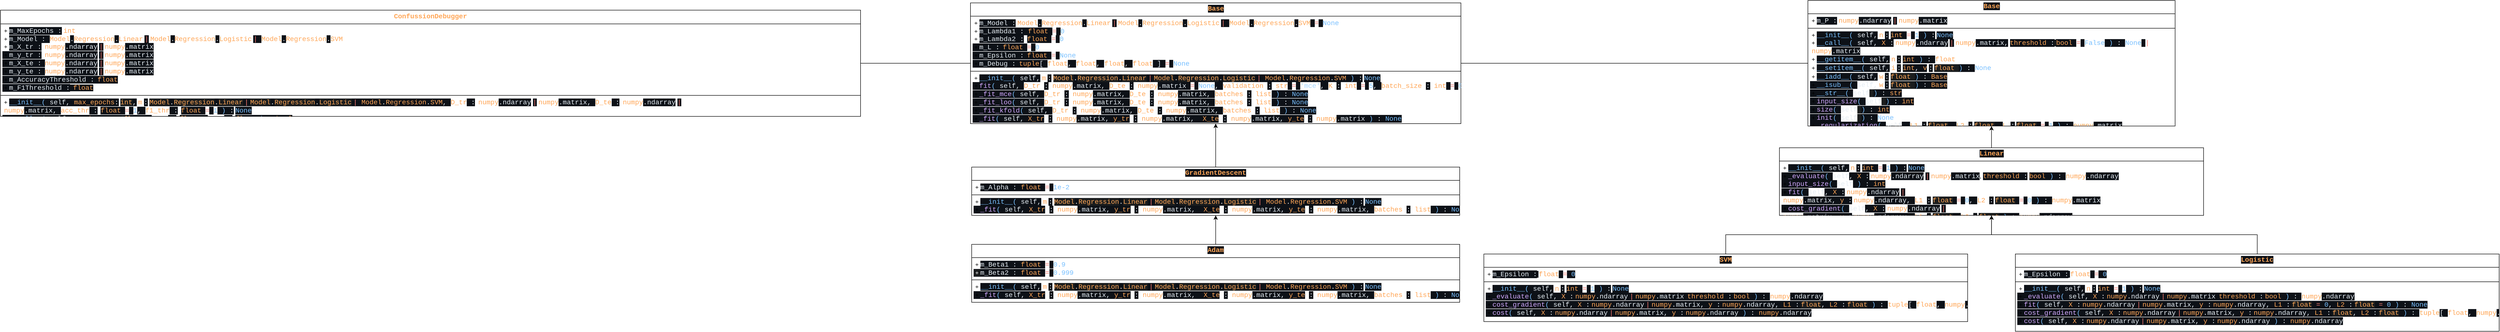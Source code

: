 <mxfile version="27.0.5">
  <diagram name="Page-1" id="wSRNWP1anP_8updE_Tfd">
    <mxGraphModel dx="7059" dy="989" grid="1" gridSize="10" guides="1" tooltips="1" connect="1" arrows="1" fold="1" page="1" pageScale="1" pageWidth="850" pageHeight="1100" math="0" shadow="0">
      <root>
        <mxCell id="0" />
        <mxCell id="1" parent="0" />
        <mxCell id="5nIT8_i942HUgwC0zDf_-1" value="&lt;p style=&quot;margin:0px;margin-top:4px;text-align:center;&quot;&gt;&lt;span style=&quot;color: rgb(255, 166, 87); background-color: rgb(13, 17, 23); font-family: Consolas, &amp;quot;Courier New&amp;quot;, monospace; font-size: 14px; white-space: pre; text-align: left;&quot;&gt;&lt;b&gt;Base&lt;/b&gt;&lt;/span&gt;&lt;/p&gt;&lt;hr size=&quot;1&quot; style=&quot;border-style:solid;&quot;&gt;&lt;p style=&quot;margin:0px;margin-left:4px;&quot;&gt;&amp;nbsp;+&amp;nbsp;&lt;span style=&quot;background-color: rgb(13, 17, 23); color: rgb(230, 237, 243); font-family: Consolas, &amp;quot;Courier New&amp;quot;, monospace; font-size: 14px; white-space: pre;&quot;&gt;m_P&lt;/span&gt;&lt;span style=&quot;background-color: rgb(13, 17, 23); color: rgb(230, 237, 243); font-family: Consolas, &amp;quot;Courier New&amp;quot;, monospace; font-size: 14px; white-space: pre;&quot;&gt;&amp;nbsp;&lt;/span&gt;&lt;span style=&quot;background-color: rgb(13, 17, 23); color: rgb(230, 237, 243); font-family: Consolas, &amp;quot;Courier New&amp;quot;, monospace; font-size: 14px; white-space: pre;&quot;&gt;:&lt;/span&gt;&lt;span style=&quot;background-color: transparent; color: light-dark(rgb(0, 0, 0), rgb(255, 255, 255));&quot;&gt;&amp;nbsp;&lt;/span&gt;&lt;span style=&quot;background-color: transparent; font-family: Consolas, &amp;quot;Courier New&amp;quot;, monospace; font-size: 14px; white-space: pre; color: rgb(255, 166, 87);&quot;&gt;numpy&lt;/span&gt;&lt;span style=&quot;background-color: rgb(13, 17, 23); color: rgb(230, 237, 243); font-family: Consolas, &amp;quot;Courier New&amp;quot;, monospace; font-size: 14px; white-space: pre;&quot;&gt;.ndarray&lt;/span&gt;&lt;span style=&quot;background-color: transparent; color: light-dark(rgb(0, 0, 0), rgb(255, 255, 255));&quot;&gt;&amp;nbsp;&lt;/span&gt;&lt;span style=&quot;color: rgb(255, 123, 114); background-color: rgb(13, 17, 23); font-family: Consolas, &amp;quot;Courier New&amp;quot;, monospace; font-size: 14px; white-space: pre;&quot;&gt;|&lt;/span&gt;&lt;span style=&quot;background-color: transparent; color: light-dark(rgb(0, 0, 0), rgb(255, 255, 255));&quot;&gt;&amp;nbsp;&lt;/span&gt;&lt;span style=&quot;background-color: transparent; font-family: Consolas, &amp;quot;Courier New&amp;quot;, monospace; font-size: 14px; white-space: pre; color: rgb(255, 166, 87);&quot;&gt;numpy&lt;/span&gt;&lt;span style=&quot;background-color: rgb(13, 17, 23); color: rgb(230, 237, 243); font-family: Consolas, &amp;quot;Courier New&amp;quot;, monospace; font-size: 14px; white-space: pre;&quot;&gt;.matrix&lt;/span&gt;&lt;/p&gt;&lt;hr size=&quot;1&quot; style=&quot;border-style:solid;&quot;&gt;&lt;p style=&quot;margin:0px;margin-left:4px;&quot;&gt;&amp;nbsp;+&amp;nbsp;&lt;span style=&quot;color: rgb(121, 192, 255); background-color: rgb(13, 17, 23); font-family: Consolas, &amp;quot;Courier New&amp;quot;, monospace; font-size: 14px; white-space: pre;&quot;&gt;__init__&lt;/span&gt;&lt;span style=&quot;background-color: rgb(13, 17, 23); color: rgb(121, 192, 255); font-family: Consolas, &amp;quot;Courier New&amp;quot;, monospace; font-size: 14px; white-space: pre;&quot;&gt;( &lt;/span&gt;&lt;span style=&quot;background-color: rgb(13, 17, 23); color: rgb(230, 237, 243); font-family: Consolas, &amp;quot;Courier New&amp;quot;, monospace; font-size: 14px; white-space: pre;&quot;&gt;self&lt;/span&gt;&lt;span style=&quot;background-color: rgb(13, 17, 23); color: rgb(230, 237, 243); font-family: Consolas, &amp;quot;Courier New&amp;quot;, monospace; font-size: 14px; white-space: pre;&quot;&gt;,&lt;/span&gt;&lt;span style=&quot;background-color: transparent; color: light-dark(rgb(0, 0, 0), rgb(255, 255, 255));&quot;&gt;&amp;nbsp;&lt;/span&gt;&lt;span style=&quot;background-color: transparent; color: rgb(255, 166, 87); font-family: Consolas, &amp;quot;Courier New&amp;quot;, monospace; font-size: 14px; white-space: pre;&quot;&gt;n&lt;/span&gt;&lt;span style=&quot;background-color: transparent; color: light-dark(rgb(0, 0, 0), rgb(255, 255, 255));&quot;&gt;&amp;nbsp;&lt;/span&gt;&lt;span style=&quot;background-color: rgb(13, 17, 23); color: rgb(230, 237, 243); font-family: Consolas, &amp;quot;Courier New&amp;quot;, monospace; font-size: 14px; white-space: pre;&quot;&gt;:&lt;/span&gt;&lt;span style=&quot;background-color: transparent; color: light-dark(rgb(0, 0, 0), rgb(255, 255, 255));&quot;&gt;&amp;nbsp;&lt;/span&gt;&lt;span style=&quot;color: rgb(255, 166, 87); background-color: rgb(13, 17, 23); font-family: Consolas, &amp;quot;Courier New&amp;quot;, monospace; font-size: 14px; white-space: pre;&quot;&gt;int&lt;/span&gt;&lt;span style=&quot;background-color: rgb(13, 17, 23); color: rgb(230, 237, 243); font-family: Consolas, &amp;quot;Courier New&amp;quot;, monospace; font-size: 14px; white-space: pre;&quot;&gt;&amp;nbsp;&lt;/span&gt;&lt;span style=&quot;background-color: transparent; font-family: Consolas, &amp;quot;Courier New&amp;quot;, monospace; font-size: 14px; white-space: pre; color: rgb(255, 123, 114);&quot;&gt;=&lt;/span&gt;&lt;span style=&quot;background-color: rgb(13, 17, 23); color: rgb(230, 237, 243); font-family: Consolas, &amp;quot;Courier New&amp;quot;, monospace; font-size: 14px; white-space: pre;&quot;&gt; &lt;/span&gt;&lt;span style=&quot;background-color: transparent; font-family: Consolas, &amp;quot;Courier New&amp;quot;, monospace; font-size: 14px; white-space: pre; color: rgb(121, 192, 255);&quot;&gt;1&lt;/span&gt;&lt;span style=&quot;color: rgb(255, 166, 87); background-color: rgb(13, 17, 23); font-family: Consolas, &amp;quot;Courier New&amp;quot;, monospace; font-size: 14px; white-space: pre;&quot;&gt; &lt;/span&gt;&lt;span style=&quot;background-color: rgb(13, 17, 23); color: rgb(121, 192, 255); font-family: Consolas, &amp;quot;Courier New&amp;quot;, monospace; font-size: 14px; white-space: pre;&quot;&gt;) &lt;/span&gt;&lt;span style=&quot;background-color: rgb(13, 17, 23); color: rgb(230, 237, 243); font-family: Consolas, &amp;quot;Courier New&amp;quot;, monospace; font-size: 14px; white-space: pre;&quot;&gt;:&lt;/span&gt;&lt;span style=&quot;background-color: transparent; color: light-dark(rgb(0, 0, 0), rgb(255, 255, 255));&quot;&gt;&amp;nbsp;&lt;/span&gt;&lt;span style=&quot;color: rgb(121, 192, 255); background-color: rgb(13, 17, 23); font-family: Consolas, &amp;quot;Courier New&amp;quot;, monospace; font-size: 14px; white-space: pre;&quot;&gt;None&lt;/span&gt;&lt;/p&gt;&lt;p style=&quot;margin:0px;margin-left:4px;&quot;&gt;&amp;nbsp;+&amp;nbsp;&lt;span style=&quot;color: rgb(121, 192, 255); background-color: rgb(13, 17, 23); font-family: Consolas, &amp;quot;Courier New&amp;quot;, monospace; font-size: 14px; white-space: pre;&quot;&gt;__call__&lt;/span&gt;&lt;span style=&quot;background-color: rgb(13, 17, 23); color: rgb(121, 192, 255); font-family: Consolas, &amp;quot;Courier New&amp;quot;, monospace; font-size: 14px; white-space: pre;&quot;&gt;( &lt;/span&gt;&lt;span style=&quot;background-color: rgb(13, 17, 23); color: rgb(230, 237, 243); font-family: Consolas, &amp;quot;Courier New&amp;quot;, monospace; font-size: 14px; white-space: pre;&quot;&gt;self&lt;/span&gt;&lt;span style=&quot;background-color: rgb(13, 17, 23); color: rgb(230, 237, 243); font-family: Consolas, &amp;quot;Courier New&amp;quot;, monospace; font-size: 14px; white-space: pre;&quot;&gt;,&lt;/span&gt;&lt;span style=&quot;background-color: rgb(13, 17, 23); color: rgb(121, 192, 255); font-family: Consolas, &amp;quot;Courier New&amp;quot;, monospace; font-size: 14px; white-space: pre;&quot;&gt; &lt;/span&gt;&lt;span style=&quot;color: rgb(255, 166, 87); background-color: rgb(13, 17, 23); font-family: Consolas, &amp;quot;Courier New&amp;quot;, monospace; font-size: 14px; white-space: pre;&quot;&gt;X &lt;/span&gt;&lt;span style=&quot;background-color: rgb(13, 17, 23); color: rgb(230, 237, 243); font-family: Consolas, &amp;quot;Courier New&amp;quot;, monospace; font-size: 14px; white-space: pre;&quot;&gt;:&lt;/span&gt;&lt;span style=&quot;background-color: transparent; color: light-dark(rgb(0, 0, 0), rgb(255, 255, 255));&quot;&gt;&amp;nbsp;&lt;/span&gt;&lt;span style=&quot;background-color: transparent; font-family: Consolas, &amp;quot;Courier New&amp;quot;, monospace; font-size: 14px; white-space: pre; color: rgb(255, 166, 87);&quot;&gt;numpy&lt;/span&gt;&lt;span style=&quot;background-color: rgb(13, 17, 23); color: rgb(230, 237, 243); font-family: Consolas, &amp;quot;Courier New&amp;quot;, monospace; font-size: 14px; white-space: pre;&quot;&gt;.ndarray&lt;/span&gt;&lt;span style=&quot;background-color: transparent; color: light-dark(rgb(0, 0, 0), rgb(255, 255, 255));&quot;&gt;&amp;nbsp;&lt;/span&gt;&lt;span style=&quot;color: rgb(255, 123, 114); background-color: rgb(13, 17, 23); font-family: Consolas, &amp;quot;Courier New&amp;quot;, monospace; font-size: 14px; white-space: pre;&quot;&gt;|&lt;/span&gt;&lt;span style=&quot;background-color: transparent; color: light-dark(rgb(0, 0, 0), rgb(255, 255, 255));&quot;&gt;&amp;nbsp;&lt;/span&gt;&lt;span style=&quot;background-color: transparent; font-family: Consolas, &amp;quot;Courier New&amp;quot;, monospace; font-size: 14px; white-space: pre; color: rgb(255, 166, 87);&quot;&gt;numpy&lt;/span&gt;&lt;span style=&quot;background-color: rgb(13, 17, 23); color: rgb(230, 237, 243); font-family: Consolas, &amp;quot;Courier New&amp;quot;, monospace; font-size: 14px; white-space: pre;&quot;&gt;.matrix&lt;/span&gt;&lt;span style=&quot;background-color: rgb(13, 17, 23); color: rgb(230, 237, 243); font-family: Consolas, &amp;quot;Courier New&amp;quot;, monospace; font-size: 14px; white-space: pre;&quot;&gt;,&lt;/span&gt;&lt;span style=&quot;background-color: transparent; color: light-dark(rgb(0, 0, 0), rgb(255, 255, 255));&quot;&gt;&amp;nbsp;&lt;/span&gt;&lt;span style=&quot;color: rgb(255, 166, 87); background-color: rgb(13, 17, 23); font-family: Consolas, &amp;quot;Courier New&amp;quot;, monospace; font-size: 14px; white-space: pre;&quot;&gt;threshold &lt;/span&gt;&lt;span style=&quot;background-color: rgb(13, 17, 23); color: rgb(230, 237, 243); font-family: Consolas, &amp;quot;Courier New&amp;quot;, monospace; font-size: 14px; white-space: pre;&quot;&gt;:&lt;/span&gt;&lt;span style=&quot;color: light-dark(rgb(0, 0, 0), rgb(255, 255, 255)); background-color: rgb(27, 29, 30);&quot;&gt; &lt;/span&gt;&lt;span style=&quot;color: rgb(255, 166, 87); background-color: rgb(13, 17, 23); font-family: Consolas, &amp;quot;Courier New&amp;quot;, monospace; font-size: 14px; white-space: pre;&quot;&gt;bool&lt;/span&gt;&lt;span style=&quot;background-color: rgb(13, 17, 23); color: rgb(230, 237, 243); font-family: Consolas, &amp;quot;Courier New&amp;quot;, monospace; font-size: 14px; white-space: pre;&quot;&gt;&amp;nbsp;&lt;/span&gt;&lt;span style=&quot;background-color: transparent; font-family: Consolas, &amp;quot;Courier New&amp;quot;, monospace; font-size: 14px; white-space: pre; color: rgb(255, 123, 114);&quot;&gt;=&lt;/span&gt;&lt;span style=&quot;background-color: rgb(13, 17, 23); color: rgb(230, 237, 243); font-family: Consolas, &amp;quot;Courier New&amp;quot;, monospace; font-size: 14px; white-space: pre;&quot;&gt; &lt;/span&gt;&lt;span style=&quot;background-color: transparent; font-family: Consolas, &amp;quot;Courier New&amp;quot;, monospace; font-size: 14px; white-space: pre; color: rgb(121, 192, 255);&quot;&gt;False&lt;/span&gt;&lt;span style=&quot;color: rgb(255, 166, 87); background-color: rgb(13, 17, 23); font-family: Consolas, &amp;quot;Courier New&amp;quot;, monospace; font-size: 14px; white-space: pre;&quot;&gt; &lt;/span&gt;&lt;span style=&quot;background-color: rgb(13, 17, 23); color: rgb(121, 192, 255); font-family: Consolas, &amp;quot;Courier New&amp;quot;, monospace; font-size: 14px; white-space: pre;&quot;&gt;) &lt;/span&gt;&lt;span style=&quot;background-color: rgb(13, 17, 23); color: rgb(230, 237, 243); font-family: Consolas, &amp;quot;Courier New&amp;quot;, monospace; font-size: 14px; white-space: pre;&quot;&gt;:&lt;/span&gt;&lt;span style=&quot;background-color: rgb(13, 17, 23); color: rgb(121, 192, 255); font-family: Consolas, &amp;quot;Courier New&amp;quot;, monospace; font-size: 14px; white-space: pre;&quot;&gt; &lt;/span&gt;&lt;span style=&quot;background-color: transparent; font-family: Consolas, &amp;quot;Courier New&amp;quot;, monospace; font-size: 14px; white-space: pre; color: rgb(121, 192, 255);&quot;&gt;None&lt;/span&gt;&lt;span style=&quot;background-color: rgb(13, 17, 23); color: rgb(230, 237, 243); font-family: Consolas, &amp;quot;Courier New&amp;quot;, monospace; font-size: 14px; white-space: pre;&quot;&gt; &lt;/span&gt;&lt;span style=&quot;background-color: transparent; font-family: Consolas, &amp;quot;Courier New&amp;quot;, monospace; font-size: 14px; white-space: pre; color: rgb(255, 123, 114);&quot;&gt;|&lt;/span&gt;&lt;span style=&quot;background-color: transparent; color: light-dark(rgb(0, 0, 0), rgb(255, 255, 255));&quot;&gt;&amp;nbsp;&lt;/span&gt;&lt;span style=&quot;background-color: transparent; font-family: Consolas, &amp;quot;Courier New&amp;quot;, monospace; font-size: 14px; white-space: pre; color: rgb(255, 166, 87);&quot;&gt;numpy&lt;/span&gt;&lt;span style=&quot;background-color: rgb(13, 17, 23); color: rgb(230, 237, 243); font-family: Consolas, &amp;quot;Courier New&amp;quot;, monospace; font-size: 14px; white-space: pre;&quot;&gt;.matrix&lt;/span&gt;&lt;/p&gt;&lt;p style=&quot;margin:0px;margin-left:4px;&quot;&gt;&lt;span style=&quot;background-color: transparent; color: light-dark(rgb(0, 0, 0), rgb(255, 255, 255));&quot;&gt;&amp;nbsp;+&amp;nbsp;&lt;/span&gt;&lt;span style=&quot;color: rgb(121, 192, 255); background-color: rgb(13, 17, 23); font-family: Consolas, &amp;quot;Courier New&amp;quot;, monospace; font-size: 14px; white-space: pre;&quot;&gt;__getitem__&lt;/span&gt;&lt;span style=&quot;background-color: rgb(13, 17, 23); color: rgb(121, 192, 255); font-family: Consolas, &amp;quot;Courier New&amp;quot;, monospace; font-size: 14px; white-space: pre;&quot;&gt;( &lt;/span&gt;&lt;span style=&quot;background-color: rgb(13, 17, 23); color: rgb(230, 237, 243); font-family: Consolas, &amp;quot;Courier New&amp;quot;, monospace; font-size: 14px; white-space: pre;&quot;&gt;self&lt;/span&gt;&lt;span style=&quot;background-color: rgb(13, 17, 23); color: rgb(230, 237, 243); font-family: Consolas, &amp;quot;Courier New&amp;quot;, monospace; font-size: 14px; white-space: pre;&quot;&gt;,&lt;/span&gt;&lt;span style=&quot;background-color: transparent; color: light-dark(rgb(0, 0, 0), rgb(255, 255, 255));&quot;&gt;&amp;nbsp;&lt;/span&gt;&lt;span style=&quot;background-color: transparent; color: rgb(255, 166, 87); font-family: Consolas, &amp;quot;Courier New&amp;quot;, monospace; font-size: 14px; white-space: pre;&quot;&gt;n&lt;/span&gt;&lt;span style=&quot;background-color: transparent; color: light-dark(rgb(0, 0, 0), rgb(255, 255, 255));&quot;&gt;&amp;nbsp;&lt;/span&gt;&lt;span style=&quot;background-color: rgb(13, 17, 23); color: rgb(230, 237, 243); font-family: Consolas, &amp;quot;Courier New&amp;quot;, monospace; font-size: 14px; white-space: pre;&quot;&gt;:&lt;/span&gt;&lt;span style=&quot;background-color: transparent; color: light-dark(rgb(0, 0, 0), rgb(255, 255, 255));&quot;&gt;&amp;nbsp;&lt;/span&gt;&lt;span style=&quot;color: rgb(255, 166, 87); background-color: rgb(13, 17, 23); font-family: Consolas, &amp;quot;Courier New&amp;quot;, monospace; font-size: 14px; white-space: pre;&quot;&gt;int &lt;/span&gt;&lt;span style=&quot;background-color: rgb(13, 17, 23); color: rgb(121, 192, 255); font-family: Consolas, &amp;quot;Courier New&amp;quot;, monospace; font-size: 14px; white-space: pre;&quot;&gt;) &lt;/span&gt;&lt;span style=&quot;background-color: rgb(13, 17, 23); color: rgb(230, 237, 243); font-family: Consolas, &amp;quot;Courier New&amp;quot;, monospace; font-size: 14px; white-space: pre;&quot;&gt;: &lt;/span&gt;&lt;span style=&quot;background-color: transparent; color: rgb(255, 166, 87); font-family: Consolas, &amp;quot;Courier New&amp;quot;, monospace; font-size: 14px; white-space: pre;&quot;&gt;float&lt;/span&gt;&lt;/p&gt;&lt;p style=&quot;margin:0px;margin-left:4px;&quot;&gt;&lt;span style=&quot;color: light-dark(rgb(0, 0, 0), rgb(255, 255, 255)); background-color: transparent;&quot;&gt;&amp;nbsp;+&amp;nbsp;&lt;/span&gt;&lt;span style=&quot;color: rgb(121, 192, 255); background-color: rgb(13, 17, 23); font-family: Consolas, &amp;quot;Courier New&amp;quot;, monospace; font-size: 14px; white-space: pre;&quot;&gt;__setitem__&lt;/span&gt;&lt;span style=&quot;background-color: rgb(13, 17, 23); color: rgb(121, 192, 255); font-family: Consolas, &amp;quot;Courier New&amp;quot;, monospace; font-size: 14px; white-space: pre;&quot;&gt;( &lt;/span&gt;&lt;span style=&quot;background-color: rgb(13, 17, 23); color: rgb(230, 237, 243); font-family: Consolas, &amp;quot;Courier New&amp;quot;, monospace; font-size: 14px; white-space: pre;&quot;&gt;self&lt;/span&gt;&lt;span style=&quot;background-color: rgb(13, 17, 23); color: rgb(230, 237, 243); font-family: Consolas, &amp;quot;Courier New&amp;quot;, monospace; font-size: 14px; white-space: pre;&quot;&gt;,&lt;/span&gt;&lt;span style=&quot;background-color: transparent; color: light-dark(rgb(0, 0, 0), rgb(255, 255, 255));&quot;&gt;&amp;nbsp;&lt;/span&gt;&lt;span style=&quot;background-color: transparent; color: light-dark(rgb(0, 0, 0), rgb(255, 255, 255)); font-size: 14px; white-space: pre;&quot;&gt;&lt;font face=&quot;Consolas, Courier New, monospace&quot; color=&quot;#ffa657&quot;&gt;i&lt;/font&gt;&lt;/span&gt;&lt;span style=&quot;background-color: transparent; color: light-dark(rgb(0, 0, 0), rgb(255, 255, 255));&quot;&gt;&amp;nbsp;&lt;/span&gt;&lt;span style=&quot;background-color: rgb(13, 17, 23); color: rgb(230, 237, 243); font-family: Consolas, &amp;quot;Courier New&amp;quot;, monospace; font-size: 14px; white-space: pre;&quot;&gt;:&lt;/span&gt;&lt;span style=&quot;background-color: transparent; color: light-dark(rgb(0, 0, 0), rgb(255, 255, 255));&quot;&gt;&amp;nbsp;&lt;/span&gt;&lt;span style=&quot;color: rgb(255, 166, 87); background-color: rgb(13, 17, 23); font-family: Consolas, &amp;quot;Courier New&amp;quot;, monospace; font-size: 14px; white-space: pre;&quot;&gt;int&lt;/span&gt;&lt;span style=&quot;background-color: rgb(13, 17, 23); color: rgb(230, 237, 243); font-family: Consolas, &amp;quot;Courier New&amp;quot;, monospace; font-size: 14px; white-space: pre;&quot;&gt;,&lt;/span&gt;&lt;span style=&quot;color: rgb(255, 166, 87); background-color: rgb(13, 17, 23); font-family: Consolas, &amp;quot;Courier New&amp;quot;, monospace; font-size: 14px; white-space: pre;&quot;&gt; v&lt;/span&gt;&lt;span style=&quot;background-color: transparent; color: light-dark(rgb(0, 0, 0), rgb(255, 255, 255));&quot;&gt;&amp;nbsp;&lt;/span&gt;&lt;span style=&quot;background-color: rgb(13, 17, 23); color: rgb(230, 237, 243); font-family: Consolas, &amp;quot;Courier New&amp;quot;, monospace; font-size: 14px; white-space: pre;&quot;&gt;:&lt;/span&gt;&lt;span style=&quot;background-color: transparent; color: light-dark(rgb(0, 0, 0), rgb(255, 255, 255));&quot;&gt;&amp;nbsp;&lt;/span&gt;&lt;span style=&quot;background-color: rgb(13, 17, 23); color: rgb(121, 192, 255); font-family: Consolas, &amp;quot;Courier New&amp;quot;, monospace; font-size: 14px; white-space: pre;&quot;&gt;&lt;span style=&quot;color: rgb(255, 166, 87); background-color: rgb(27, 29, 30);&quot;&gt;float &lt;/span&gt;) &lt;/span&gt;&lt;span style=&quot;background-color: rgb(13, 17, 23); color: rgb(230, 237, 243); font-family: Consolas, &amp;quot;Courier New&amp;quot;, monospace; font-size: 14px; white-space: pre;&quot;&gt;: &lt;/span&gt;&lt;span style=&quot;background-color: transparent; color: rgb(121, 192, 255); font-family: Consolas, &amp;quot;Courier New&amp;quot;, monospace; font-size: 14px; white-space: pre;&quot;&gt;None&lt;/span&gt;&lt;/p&gt;&lt;p style=&quot;margin:0px;margin-left:4px;&quot;&gt;&lt;span style=&quot;color: light-dark(rgb(0, 0, 0), rgb(255, 255, 255)); background-color: transparent;&quot;&gt;&amp;nbsp;+&amp;nbsp;&lt;/span&gt;&lt;span style=&quot;color: rgb(121, 192, 255); background-color: rgb(13, 17, 23); font-family: Consolas, &amp;quot;Courier New&amp;quot;, monospace; font-size: 14px; white-space: pre;&quot;&gt;__iadd__&lt;/span&gt;&lt;span style=&quot;background-color: rgb(13, 17, 23); color: rgb(121, 192, 255); font-family: Consolas, &amp;quot;Courier New&amp;quot;, monospace; font-size: 14px; white-space: pre;&quot;&gt;( &lt;/span&gt;&lt;span style=&quot;background-color: rgb(13, 17, 23); color: rgb(230, 237, 243); font-family: Consolas, &amp;quot;Courier New&amp;quot;, monospace; font-size: 14px; white-space: pre;&quot;&gt;self&lt;/span&gt;&lt;span style=&quot;background-color: rgb(13, 17, 23); color: rgb(230, 237, 243); font-family: Consolas, &amp;quot;Courier New&amp;quot;, monospace; font-size: 14px; white-space: pre;&quot;&gt;,&lt;/span&gt;&lt;span style=&quot;background-color: transparent; color: light-dark(rgb(0, 0, 0), rgb(255, 255, 255));&quot;&gt;&amp;nbsp;&lt;/span&gt;&lt;span style=&quot;background-color: transparent; color: light-dark(rgb(0, 0, 0), rgb(255, 255, 255)); font-size: 14px; white-space: pre;&quot;&gt;&lt;font face=&quot;Consolas, Courier New, monospace&quot; color=&quot;#ffa657&quot;&gt;w&lt;/font&gt;&lt;/span&gt;&lt;span style=&quot;background-color: transparent; color: light-dark(rgb(0, 0, 0), rgb(255, 255, 255));&quot;&gt;&amp;nbsp;&lt;/span&gt;&lt;span style=&quot;background-color: rgb(13, 17, 23); color: rgb(230, 237, 243); font-family: Consolas, &amp;quot;Courier New&amp;quot;, monospace; font-size: 14px; white-space: pre;&quot;&gt;:&lt;/span&gt;&lt;span style=&quot;background-color: transparent; color: light-dark(rgb(0, 0, 0), rgb(255, 255, 255));&quot;&gt;&amp;nbsp;&lt;/span&gt;&lt;span style=&quot;background-color: rgb(13, 17, 23); color: rgb(121, 192, 255); font-family: Consolas, &amp;quot;Courier New&amp;quot;, monospace; font-size: 14px; white-space: pre;&quot;&gt;&lt;span style=&quot;color: rgb(255, 166, 87); background-color: rgb(27, 29, 30);&quot;&gt;float &lt;/span&gt;) &lt;/span&gt;&lt;span style=&quot;background-color: rgb(13, 17, 23); color: rgb(230, 237, 243); font-family: Consolas, &amp;quot;Courier New&amp;quot;, monospace; font-size: 14px; white-space: pre;&quot;&gt;: &lt;/span&gt;&lt;span style=&quot;background-color: rgb(13, 17, 23); color: rgb(255, 166, 87); font-family: Consolas, &amp;quot;Courier New&amp;quot;, monospace; font-size: 14px; white-space: pre;&quot;&gt;Base&lt;/span&gt;&lt;/p&gt;&lt;p style=&quot;margin:0px;margin-left:4px;&quot;&gt;&lt;span style=&quot;background-color: rgb(13, 17, 23); color: rgb(255, 166, 87); font-family: Consolas, &amp;quot;Courier New&amp;quot;, monospace; font-size: 14px; white-space: pre;&quot;&gt;&lt;span style=&quot;color: light-dark(rgb(0, 0, 0), rgb(255, 255, 255)); font-family: Helvetica; font-size: 12px; white-space: normal; background-color: transparent;&quot;&gt;&amp;nbsp;+&amp;nbsp;&lt;/span&gt;&lt;/span&gt;&lt;span style=&quot;color: rgb(121, 192, 255); background-color: rgb(13, 17, 23); font-family: Consolas, &amp;quot;Courier New&amp;quot;, monospace; font-size: 14px; white-space: pre;&quot;&gt;__isub__&lt;/span&gt;&lt;span style=&quot;font-family: Consolas, &amp;quot;Courier New&amp;quot;, monospace; font-size: 14px; white-space: pre; color: rgb(121, 192, 255); background-color: rgb(13, 17, 23);&quot;&gt;( &lt;/span&gt;&lt;span style=&quot;font-family: Consolas, &amp;quot;Courier New&amp;quot;, monospace; font-size: 14px; white-space: pre; color: rgb(230, 237, 243);&quot;&gt;self&lt;/span&gt;&lt;span style=&quot;font-family: Consolas, &amp;quot;Courier New&amp;quot;, monospace; font-size: 14px; white-space: pre; color: rgb(230, 237, 243);&quot;&gt;,&lt;/span&gt;&lt;span style=&quot;color: light-dark(rgb(0, 0, 0), rgb(255, 255, 255)); background-color: transparent;&quot;&gt;&amp;nbsp;&lt;/span&gt;&lt;span style=&quot;font-size: 14px; white-space: pre; color: light-dark(rgb(0, 0, 0), rgb(255, 255, 255)); background-color: transparent;&quot;&gt;&lt;font face=&quot;Consolas, Courier New, monospace&quot; color=&quot;#ffa657&quot;&gt;w&lt;/font&gt;&lt;/span&gt;&lt;span style=&quot;color: light-dark(rgb(0, 0, 0), rgb(255, 255, 255)); background-color: transparent;&quot;&gt;&amp;nbsp;&lt;/span&gt;&lt;span style=&quot;font-family: Consolas, &amp;quot;Courier New&amp;quot;, monospace; font-size: 14px; white-space: pre; color: rgb(230, 237, 243); background-color: rgb(13, 17, 23);&quot;&gt;:&lt;/span&gt;&lt;span style=&quot;color: light-dark(rgb(0, 0, 0), rgb(255, 255, 255)); background-color: transparent;&quot;&gt;&amp;nbsp;&lt;/span&gt;&lt;span style=&quot;font-family: Consolas, &amp;quot;Courier New&amp;quot;, monospace; font-size: 14px; white-space: pre; color: rgb(121, 192, 255); background-color: rgb(13, 17, 23);&quot;&gt;&lt;span style=&quot;color: rgb(255, 166, 87); background-color: rgb(27, 29, 30);&quot;&gt;float &lt;/span&gt;) &lt;/span&gt;&lt;span style=&quot;font-family: Consolas, &amp;quot;Courier New&amp;quot;, monospace; font-size: 14px; white-space: pre; color: rgb(230, 237, 243); background-color: rgb(13, 17, 23);&quot;&gt;: &lt;/span&gt;&lt;span style=&quot;color: rgb(255, 166, 87); font-family: Consolas, &amp;quot;Courier New&amp;quot;, monospace; font-size: 14px; white-space: pre; background-color: rgb(13, 17, 23);&quot;&gt;Base&lt;/span&gt;&lt;/p&gt;&lt;p style=&quot;margin:0px;margin-left:4px;&quot;&gt;&lt;span style=&quot;color: rgb(255, 166, 87); font-family: Consolas, &amp;quot;Courier New&amp;quot;, monospace; font-size: 14px; white-space: pre; background-color: rgb(13, 17, 23);&quot;&gt;&lt;span style=&quot;background-color: rgb(13, 17, 23); color: rgb(255, 166, 87);&quot;&gt;&lt;span style=&quot;color: light-dark(rgb(0, 0, 0), rgb(255, 255, 255)); font-family: Helvetica; font-size: 12px; white-space: normal; background-color: transparent;&quot;&gt;&amp;nbsp;+&amp;nbsp;&lt;/span&gt;&lt;/span&gt;&lt;/span&gt;&lt;span style=&quot;color: rgb(121, 192, 255); background-color: rgb(13, 17, 23); font-family: Consolas, &amp;quot;Courier New&amp;quot;, monospace; font-size: 14px; white-space: pre;&quot;&gt;__str__&lt;/span&gt;&lt;span style=&quot;font-family: Consolas, &amp;quot;Courier New&amp;quot;, monospace; font-size: 14px; white-space: pre; background-color: rgb(13, 17, 23); color: rgb(121, 192, 255);&quot;&gt;( &lt;/span&gt;&lt;span style=&quot;font-family: Consolas, &amp;quot;Courier New&amp;quot;, monospace; font-size: 14px; white-space: pre; background-color: transparent; color: rgb(230, 237, 243);&quot;&gt;self&lt;/span&gt;&lt;span style=&quot;font-family: Consolas, &amp;quot;Courier New&amp;quot;, monospace; font-size: 14px; white-space: pre; background-color: rgb(13, 17, 23); color: rgb(121, 192, 255);&quot;&gt;&lt;span style=&quot;color: rgb(255, 166, 87); background-color: rgb(27, 29, 30);&quot;&gt; &lt;/span&gt;) &lt;/span&gt;&lt;span style=&quot;font-family: Consolas, &amp;quot;Courier New&amp;quot;, monospace; font-size: 14px; white-space: pre; background-color: rgb(13, 17, 23); color: rgb(230, 237, 243);&quot;&gt;: &lt;/span&gt;&lt;span style=&quot;color: rgb(255, 166, 87); background-color: rgb(13, 17, 23); font-family: Consolas, &amp;quot;Courier New&amp;quot;, monospace; font-size: 14px; white-space: pre;&quot;&gt;str&lt;/span&gt;&lt;/p&gt;&lt;p style=&quot;margin:0px;margin-left:4px;&quot;&gt;&lt;span style=&quot;color: rgb(255, 166, 87); font-family: Consolas, &amp;quot;Courier New&amp;quot;, monospace; font-size: 14px; white-space: pre; background-color: rgb(13, 17, 23);&quot;&gt;&lt;span style=&quot;background-color: rgb(13, 17, 23); color: rgb(255, 166, 87);&quot;&gt;&lt;span style=&quot;color: light-dark(rgb(0, 0, 0), rgb(255, 255, 255)); font-family: Helvetica; font-size: 12px; white-space: normal; background-color: transparent;&quot;&gt;&amp;nbsp;+&amp;nbsp;&lt;/span&gt;&lt;/span&gt;&lt;/span&gt;&lt;span style=&quot;color: rgb(210, 168, 255); background-color: rgb(13, 17, 23); font-family: Consolas, &amp;quot;Courier New&amp;quot;, monospace; font-size: 14px; white-space: pre;&quot;&gt;input_size&lt;/span&gt;&lt;span style=&quot;background-color: rgb(13, 17, 23); font-family: Consolas, &amp;quot;Courier New&amp;quot;, monospace; font-size: 14px; white-space: pre; color: rgb(121, 192, 255);&quot;&gt;( &lt;/span&gt;&lt;span style=&quot;background-color: transparent; font-family: Consolas, &amp;quot;Courier New&amp;quot;, monospace; font-size: 14px; white-space: pre; color: rgb(230, 237, 243);&quot;&gt;self&lt;/span&gt;&lt;span style=&quot;background-color: rgb(13, 17, 23); font-family: Consolas, &amp;quot;Courier New&amp;quot;, monospace; font-size: 14px; white-space: pre; color: rgb(121, 192, 255);&quot;&gt;&lt;span style=&quot;color: rgb(255, 166, 87); background-color: rgb(27, 29, 30);&quot;&gt; &lt;/span&gt;) &lt;/span&gt;&lt;span style=&quot;background-color: rgb(13, 17, 23); font-family: Consolas, &amp;quot;Courier New&amp;quot;, monospace; font-size: 14px; white-space: pre; color: rgb(230, 237, 243);&quot;&gt;: &lt;/span&gt;&lt;span style=&quot;color: rgb(255, 166, 87); background-color: rgb(13, 17, 23); font-family: Consolas, &amp;quot;Courier New&amp;quot;, monospace; font-size: 14px; white-space: pre;&quot;&gt;int&lt;/span&gt;&lt;/p&gt;&lt;p style=&quot;margin:0px;margin-left:4px;&quot;&gt;&lt;span style=&quot;color: rgb(255, 166, 87); background-color: rgb(13, 17, 23); font-family: Consolas, &amp;quot;Courier New&amp;quot;, monospace; font-size: 14px; white-space: pre;&quot;&gt;&lt;span style=&quot;color: rgb(255, 166, 87); background-color: rgb(13, 17, 23);&quot;&gt;&lt;span style=&quot;background-color: rgb(13, 17, 23); color: rgb(255, 166, 87);&quot;&gt;&lt;span style=&quot;color: light-dark(rgb(0, 0, 0), rgb(255, 255, 255)); font-family: Helvetica; font-size: 12px; white-space: normal; background-color: transparent;&quot;&gt;&amp;nbsp;+&amp;nbsp;&lt;/span&gt;&lt;/span&gt;&lt;/span&gt;&lt;/span&gt;&lt;span style=&quot;color: rgb(210, 168, 255); background-color: rgb(13, 17, 23); font-family: Consolas, &amp;quot;Courier New&amp;quot;, monospace; font-size: 14px; white-space: pre;&quot;&gt;size&lt;/span&gt;&lt;span style=&quot;font-family: Consolas, &amp;quot;Courier New&amp;quot;, monospace; font-size: 14px; white-space: pre; color: rgb(121, 192, 255); background-color: rgb(13, 17, 23);&quot;&gt;( &lt;/span&gt;&lt;span style=&quot;font-family: Consolas, &amp;quot;Courier New&amp;quot;, monospace; font-size: 14px; white-space: pre; background-color: transparent; color: rgb(230, 237, 243);&quot;&gt;self&lt;/span&gt;&lt;span style=&quot;font-family: Consolas, &amp;quot;Courier New&amp;quot;, monospace; font-size: 14px; white-space: pre; color: rgb(121, 192, 255); background-color: rgb(13, 17, 23);&quot;&gt;&lt;span style=&quot;color: rgb(255, 166, 87); background-color: rgb(27, 29, 30);&quot;&gt; &lt;/span&gt;) &lt;/span&gt;&lt;span style=&quot;font-family: Consolas, &amp;quot;Courier New&amp;quot;, monospace; font-size: 14px; white-space: pre; color: rgb(230, 237, 243); background-color: rgb(13, 17, 23);&quot;&gt;: &lt;/span&gt;&lt;span style=&quot;color: rgb(255, 166, 87); font-family: Consolas, &amp;quot;Courier New&amp;quot;, monospace; font-size: 14px; white-space: pre; background-color: rgb(13, 17, 23);&quot;&gt;int&lt;/span&gt;&lt;/p&gt;&lt;p style=&quot;margin:0px;margin-left:4px;&quot;&gt;&lt;span style=&quot;color: rgb(255, 166, 87); font-family: Consolas, &amp;quot;Courier New&amp;quot;, monospace; font-size: 14px; white-space: pre; background-color: rgb(13, 17, 23);&quot;&gt;&lt;span style=&quot;background-color: rgb(13, 17, 23); color: rgb(255, 166, 87);&quot;&gt;&lt;span style=&quot;color: rgb(255, 166, 87); background-color: rgb(13, 17, 23);&quot;&gt;&lt;span style=&quot;background-color: rgb(13, 17, 23); color: rgb(255, 166, 87);&quot;&gt;&lt;span style=&quot;color: light-dark(rgb(0, 0, 0), rgb(255, 255, 255)); font-family: Helvetica; font-size: 12px; white-space: normal; background-color: transparent;&quot;&gt;&amp;nbsp;+&amp;nbsp;&lt;/span&gt;&lt;/span&gt;&lt;/span&gt;&lt;/span&gt;&lt;/span&gt;&lt;span style=&quot;color: rgb(210, 168, 255); background-color: rgb(13, 17, 23); font-family: Consolas, &amp;quot;Courier New&amp;quot;, monospace; font-size: 14px; white-space: pre;&quot;&gt;init&lt;/span&gt;&lt;span style=&quot;font-family: Consolas, &amp;quot;Courier New&amp;quot;, monospace; font-size: 14px; white-space: pre; background-color: rgb(13, 17, 23); color: rgb(121, 192, 255);&quot;&gt;( &lt;/span&gt;&lt;span style=&quot;font-family: Consolas, &amp;quot;Courier New&amp;quot;, monospace; font-size: 14px; white-space: pre; background-color: transparent; color: rgb(230, 237, 243);&quot;&gt;self&lt;/span&gt;&lt;span style=&quot;font-family: Consolas, &amp;quot;Courier New&amp;quot;, monospace; font-size: 14px; white-space: pre; background-color: rgb(13, 17, 23); color: rgb(121, 192, 255);&quot;&gt;&lt;span style=&quot;color: rgb(255, 166, 87); background-color: rgb(27, 29, 30);&quot;&gt; &lt;/span&gt;) &lt;/span&gt;&lt;span style=&quot;font-family: Consolas, &amp;quot;Courier New&amp;quot;, monospace; font-size: 14px; white-space: pre; background-color: rgb(13, 17, 23); color: rgb(230, 237, 243);&quot;&gt;: &lt;/span&gt;&lt;span style=&quot;color: rgb(121, 192, 255); font-family: Consolas, &amp;quot;Courier New&amp;quot;, monospace; font-size: 14px; white-space: pre; background-color: transparent;&quot;&gt;None&lt;/span&gt;&lt;/p&gt;&lt;p style=&quot;margin:0px;margin-left:4px;&quot;&gt;&lt;span style=&quot;color: rgb(255, 166, 87); font-family: Consolas, &amp;quot;Courier New&amp;quot;, monospace; font-size: 14px; white-space: pre; background-color: rgb(13, 17, 23);&quot;&gt;&lt;span style=&quot;background-color: rgb(13, 17, 23); color: rgb(255, 166, 87);&quot;&gt;&lt;span style=&quot;color: rgb(255, 166, 87); background-color: rgb(13, 17, 23);&quot;&gt;&lt;span style=&quot;background-color: rgb(13, 17, 23); color: rgb(255, 166, 87);&quot;&gt;&lt;span style=&quot;color: light-dark(rgb(0, 0, 0), rgb(255, 255, 255)); font-family: Helvetica; font-size: 12px; white-space: normal; background-color: transparent;&quot;&gt;&amp;nbsp;+&amp;nbsp;&lt;/span&gt;&lt;/span&gt;&lt;/span&gt;&lt;/span&gt;&lt;/span&gt;&lt;span style=&quot;color: rgb(210, 168, 255); background-color: rgb(13, 17, 23); font-family: Consolas, &amp;quot;Courier New&amp;quot;, monospace; font-size: 14px; white-space: pre;&quot;&gt;_regularization&lt;/span&gt;&lt;span style=&quot;background-color: rgb(13, 17, 23); font-family: Consolas, &amp;quot;Courier New&amp;quot;, monospace; font-size: 14px; white-space: pre; color: rgb(121, 192, 255);&quot;&gt;( &lt;/span&gt;&lt;span style=&quot;background-color: transparent; font-family: Consolas, &amp;quot;Courier New&amp;quot;, monospace; font-size: 14px; white-space: pre; color: rgb(230, 237, 243);&quot;&gt;self&lt;/span&gt;&lt;span style=&quot;background-color: rgb(13, 17, 23); color: rgb(230, 237, 243); font-family: Consolas, &amp;quot;Courier New&amp;quot;, monospace; font-size: 14px; white-space: pre;&quot;&gt;, &lt;/span&gt;&lt;span style=&quot;font-family: Consolas, &amp;quot;Courier New&amp;quot;, monospace; font-size: 14px; white-space: pre; color: rgb(255, 166, 87);&quot;&gt;L1 &lt;/span&gt;&lt;span style=&quot;background-color: rgb(13, 17, 23); color: rgb(230, 237, 243); font-family: Consolas, &amp;quot;Courier New&amp;quot;, monospace; font-size: 14px; white-space: pre;&quot;&gt;:&lt;/span&gt;&lt;span style=&quot;background-color: transparent; color: light-dark(rgb(0, 0, 0), rgb(255, 255, 255));&quot;&gt;&amp;nbsp;&lt;/span&gt;&lt;span style=&quot;background-color: rgb(13, 17, 23); color: rgb(121, 192, 255); font-family: Consolas, &amp;quot;Courier New&amp;quot;, monospace; font-size: 14px; white-space: pre;&quot;&gt;&lt;span style=&quot;color: rgb(255, 166, 87); background-color: rgb(27, 29, 30);&quot;&gt;float&lt;/span&gt;&lt;/span&gt;&lt;span style=&quot;background-color: rgb(13, 17, 23); color: rgb(230, 237, 243); font-family: Consolas, &amp;quot;Courier New&amp;quot;, monospace; font-size: 14px; white-space: pre;&quot;&gt;, &lt;/span&gt;&lt;span style=&quot;background-color: transparent; font-family: Consolas, &amp;quot;Courier New&amp;quot;, monospace; font-size: 14px; white-space: pre; color: rgb(255, 166, 87);&quot;&gt;L2 &lt;/span&gt;&lt;span style=&quot;background-color: rgb(13, 17, 23); color: rgb(230, 237, 243); font-family: Consolas, &amp;quot;Courier New&amp;quot;, monospace; font-size: 14px; white-space: pre;&quot;&gt;:&lt;/span&gt;&lt;span style=&quot;background-color: transparent; color: light-dark(rgb(0, 0, 0), rgb(255, 255, 255));&quot;&gt;&amp;nbsp;&lt;/span&gt;&lt;span style=&quot;background-color: rgb(13, 17, 23); color: rgb(121, 192, 255); font-family: Consolas, &amp;quot;Courier New&amp;quot;, monospace; font-size: 14px; white-space: pre;&quot;&gt;&lt;span style=&quot;color: rgb(255, 166, 87); background-color: rgb(27, 29, 30);&quot;&gt;float&lt;/span&gt;&lt;/span&gt;&lt;span style=&quot;background-color: rgb(13, 17, 23); color: rgb(230, 237, 243); font-family: Consolas, &amp;quot;Courier New&amp;quot;, monospace; font-size: 14px; white-space: pre;&quot;&gt;, &lt;/span&gt;&lt;span style=&quot;background-color: transparent; font-family: Consolas, &amp;quot;Courier New&amp;quot;, monospace; font-size: 14px; white-space: pre; color: rgb(255, 166, 87);&quot;&gt;L &lt;/span&gt;&lt;span style=&quot;background-color: rgb(13, 17, 23); color: rgb(230, 237, 243); font-family: Consolas, &amp;quot;Courier New&amp;quot;, monospace; font-size: 14px; white-space: pre;&quot;&gt;:&lt;/span&gt;&lt;span style=&quot;background-color: transparent; color: light-dark(rgb(0, 0, 0), rgb(255, 255, 255));&quot;&gt;&amp;nbsp;&lt;/span&gt;&lt;span style=&quot;background-color: rgb(13, 17, 23); color: rgb(121, 192, 255); font-family: Consolas, &amp;quot;Courier New&amp;quot;, monospace; font-size: 14px; white-space: pre;&quot;&gt;&lt;span style=&quot;color: rgb(255, 166, 87); background-color: rgb(27, 29, 30);&quot;&gt;float&lt;/span&gt;&lt;/span&gt;&lt;span style=&quot;background-color: rgb(13, 17, 23); color: rgb(230, 237, 243); font-family: Consolas, &amp;quot;Courier New&amp;quot;, monospace; font-size: 14px; white-space: pre;&quot;&gt;&amp;nbsp;&lt;/span&gt;&lt;span style=&quot;font-family: Consolas, &amp;quot;Courier New&amp;quot;, monospace; font-size: 14px; white-space: pre; color: rgb(255, 123, 114);&quot;&gt;=&lt;/span&gt;&lt;span style=&quot;background-color: rgb(13, 17, 23); color: rgb(230, 237, 243); font-family: Consolas, &amp;quot;Courier New&amp;quot;, monospace; font-size: 14px; white-space: pre;&quot;&gt; &lt;/span&gt;&lt;span style=&quot;font-family: Consolas, &amp;quot;Courier New&amp;quot;, monospace; font-size: 14px; white-space: pre; color: rgb(121, 192, 255);&quot;&gt;1&lt;/span&gt;&lt;span style=&quot;background-color: rgb(13, 17, 23); color: rgb(230, 237, 243); font-family: Consolas, &amp;quot;Courier New&amp;quot;, monospace; font-size: 14px; white-space: pre;&quot;&gt; &lt;/span&gt;&lt;span style=&quot;background-color: rgb(13, 17, 23); font-family: Consolas, &amp;quot;Courier New&amp;quot;, monospace; font-size: 14px; white-space: pre; color: rgb(121, 192, 255);&quot;&gt;) &lt;/span&gt;&lt;span style=&quot;background-color: rgb(13, 17, 23); font-family: Consolas, &amp;quot;Courier New&amp;quot;, monospace; font-size: 14px; white-space: pre; color: rgb(230, 237, 243);&quot;&gt;: &lt;/span&gt;&lt;span style=&quot;background-color: transparent; font-family: Consolas, &amp;quot;Courier New&amp;quot;, monospace; font-size: 14px; white-space: pre; color: rgb(255, 166, 87);&quot;&gt;numpy&lt;/span&gt;&lt;span style=&quot;background-color: rgb(13, 17, 23); color: rgb(230, 237, 243); font-family: Consolas, &amp;quot;Courier New&amp;quot;, monospace; font-size: 14px; white-space: pre;&quot;&gt;.matrix&lt;/span&gt;&lt;/p&gt;" style="verticalAlign=top;align=left;overflow=fill;html=1;whiteSpace=wrap;" parent="1" vertex="1">
          <mxGeometry x="-649.37" y="145" width="760" height="260" as="geometry" />
        </mxCell>
        <mxCell id="5nIT8_i942HUgwC0zDf_-5" style="edgeStyle=orthogonalEdgeStyle;rounded=0;orthogonalLoop=1;jettySize=auto;html=1;entryX=0.5;entryY=1;entryDx=0;entryDy=0;" parent="1" source="5nIT8_i942HUgwC0zDf_-3" target="5nIT8_i942HUgwC0zDf_-1" edge="1">
          <mxGeometry relative="1" as="geometry" />
        </mxCell>
        <mxCell id="5nIT8_i942HUgwC0zDf_-3" value="&lt;p style=&quot;margin:0px;margin-top:4px;text-align:center;&quot;&gt;&lt;b&gt;&lt;span style=&quot;color: rgb(255, 166, 87); background-color: rgb(13, 17, 23); font-family: Consolas, &amp;quot;Courier New&amp;quot;, monospace; font-size: 14px; white-space: pre; text-align: left;&quot;&gt;Linear&lt;/span&gt;&lt;/b&gt;&lt;/p&gt;&lt;hr size=&quot;1&quot; style=&quot;border-style:solid;&quot;&gt;&lt;p style=&quot;margin:0px;margin-left:4px;&quot;&gt;&lt;span style=&quot;color: light-dark(rgb(0, 0, 0), rgb(255, 255, 255)); background-color: transparent;&quot;&gt;&amp;nbsp;+&amp;nbsp;&lt;/span&gt;&lt;span style=&quot;color: rgb(121, 192, 255); background-color: rgb(13, 17, 23); font-family: Consolas, &amp;quot;Courier New&amp;quot;, monospace; font-size: 14px; white-space: pre;&quot;&gt;__init__&lt;/span&gt;&lt;span style=&quot;background-color: rgb(13, 17, 23); color: rgb(121, 192, 255); font-family: Consolas, &amp;quot;Courier New&amp;quot;, monospace; font-size: 14px; white-space: pre;&quot;&gt;( &lt;/span&gt;&lt;span style=&quot;background-color: rgb(13, 17, 23); color: rgb(230, 237, 243); font-family: Consolas, &amp;quot;Courier New&amp;quot;, monospace; font-size: 14px; white-space: pre;&quot;&gt;self&lt;/span&gt;&lt;span style=&quot;background-color: rgb(13, 17, 23); color: rgb(230, 237, 243); font-family: Consolas, &amp;quot;Courier New&amp;quot;, monospace; font-size: 14px; white-space: pre;&quot;&gt;,&lt;/span&gt;&lt;span style=&quot;color: light-dark(rgb(0, 0, 0), rgb(255, 255, 255)); background-color: transparent;&quot;&gt;&amp;nbsp;&lt;/span&gt;&lt;span style=&quot;background-color: transparent; color: rgb(255, 166, 87); font-family: Consolas, &amp;quot;Courier New&amp;quot;, monospace; font-size: 14px; white-space: pre;&quot;&gt;n&lt;/span&gt;&lt;span style=&quot;color: light-dark(rgb(0, 0, 0), rgb(255, 255, 255)); background-color: transparent;&quot;&gt;&amp;nbsp;&lt;/span&gt;&lt;span style=&quot;background-color: rgb(13, 17, 23); color: rgb(230, 237, 243); font-family: Consolas, &amp;quot;Courier New&amp;quot;, monospace; font-size: 14px; white-space: pre;&quot;&gt;:&lt;/span&gt;&lt;span style=&quot;color: light-dark(rgb(0, 0, 0), rgb(255, 255, 255)); background-color: transparent;&quot;&gt;&amp;nbsp;&lt;/span&gt;&lt;span style=&quot;color: rgb(255, 166, 87); background-color: rgb(13, 17, 23); font-family: Consolas, &amp;quot;Courier New&amp;quot;, monospace; font-size: 14px; white-space: pre;&quot;&gt;int&lt;/span&gt;&lt;span style=&quot;background-color: rgb(13, 17, 23); color: rgb(230, 237, 243); font-family: Consolas, &amp;quot;Courier New&amp;quot;, monospace; font-size: 14px; white-space: pre;&quot;&gt;&amp;nbsp;&lt;/span&gt;&lt;span style=&quot;background-color: transparent; font-family: Consolas, &amp;quot;Courier New&amp;quot;, monospace; font-size: 14px; white-space: pre; color: rgb(255, 123, 114);&quot;&gt;=&lt;/span&gt;&lt;span style=&quot;background-color: rgb(13, 17, 23); color: rgb(230, 237, 243); font-family: Consolas, &amp;quot;Courier New&amp;quot;, monospace; font-size: 14px; white-space: pre;&quot;&gt; &lt;/span&gt;&lt;span style=&quot;background-color: transparent; font-family: Consolas, &amp;quot;Courier New&amp;quot;, monospace; font-size: 14px; white-space: pre; color: rgb(121, 192, 255);&quot;&gt;1&lt;/span&gt;&lt;span style=&quot;color: rgb(255, 166, 87); background-color: rgb(13, 17, 23); font-family: Consolas, &amp;quot;Courier New&amp;quot;, monospace; font-size: 14px; white-space: pre;&quot;&gt; &lt;/span&gt;&lt;span style=&quot;background-color: rgb(13, 17, 23); color: rgb(121, 192, 255); font-family: Consolas, &amp;quot;Courier New&amp;quot;, monospace; font-size: 14px; white-space: pre;&quot;&gt;) &lt;/span&gt;&lt;span style=&quot;background-color: rgb(13, 17, 23); color: rgb(230, 237, 243); font-family: Consolas, &amp;quot;Courier New&amp;quot;, monospace; font-size: 14px; white-space: pre;&quot;&gt;:&lt;/span&gt;&lt;span style=&quot;color: light-dark(rgb(0, 0, 0), rgb(255, 255, 255)); background-color: transparent;&quot;&gt;&amp;nbsp;&lt;/span&gt;&lt;span style=&quot;color: rgb(121, 192, 255); background-color: rgb(13, 17, 23); font-family: Consolas, &amp;quot;Courier New&amp;quot;, monospace; font-size: 14px; white-space: pre;&quot;&gt;None&lt;/span&gt;&lt;/p&gt;&lt;p style=&quot;margin:0px;margin-left:4px;&quot;&gt;&lt;span style=&quot;color: rgb(121, 192, 255); background-color: rgb(13, 17, 23); font-family: Consolas, &amp;quot;Courier New&amp;quot;, monospace; font-size: 14px; white-space: pre;&quot;&gt;&lt;span style=&quot;color: rgb(255, 166, 87); background-color: rgb(13, 17, 23);&quot;&gt;&lt;span style=&quot;background-color: rgb(13, 17, 23); color: rgb(255, 166, 87);&quot;&gt;&lt;span style=&quot;color: light-dark(rgb(0, 0, 0), rgb(255, 255, 255)); font-family: Helvetica; font-size: 12px; white-space: normal; background-color: transparent;&quot;&gt;&amp;nbsp;+&amp;nbsp;&lt;/span&gt;&lt;/span&gt;&lt;/span&gt;&lt;/span&gt;&lt;span style=&quot;color: rgb(210, 168, 255); background-color: rgb(13, 17, 23); font-family: Consolas, &amp;quot;Courier New&amp;quot;, monospace; font-size: 14px; white-space: pre;&quot;&gt;_evaluate&lt;/span&gt;&lt;span style=&quot;color: rgb(121, 192, 255); font-family: Consolas, &amp;quot;Courier New&amp;quot;, monospace; font-size: 14px; white-space: pre; background-color: rgb(13, 17, 23);&quot;&gt;( &lt;/span&gt;&lt;span style=&quot;font-family: Consolas, &amp;quot;Courier New&amp;quot;, monospace; font-size: 14px; white-space: pre; background-color: transparent; color: rgb(230, 237, 243);&quot;&gt;self&lt;/span&gt;&lt;span style=&quot;background-color: rgb(13, 17, 23); color: rgb(230, 237, 243); font-family: Consolas, &amp;quot;Courier New&amp;quot;, monospace; font-size: 14px; white-space: pre;&quot;&gt;,&lt;/span&gt;&lt;span style=&quot;background-color: rgb(13, 17, 23); color: rgb(121, 192, 255); font-family: Consolas, &amp;quot;Courier New&amp;quot;, monospace; font-size: 14px; white-space: pre;&quot;&gt; &lt;/span&gt;&lt;span style=&quot;color: rgb(255, 166, 87); background-color: rgb(13, 17, 23); font-family: Consolas, &amp;quot;Courier New&amp;quot;, monospace; font-size: 14px; white-space: pre;&quot;&gt;X &lt;/span&gt;&lt;span style=&quot;background-color: rgb(13, 17, 23); color: rgb(230, 237, 243); font-family: Consolas, &amp;quot;Courier New&amp;quot;, monospace; font-size: 14px; white-space: pre;&quot;&gt;:&lt;/span&gt;&lt;span style=&quot;background-color: transparent; color: light-dark(rgb(0, 0, 0), rgb(255, 255, 255));&quot;&gt;&amp;nbsp;&lt;/span&gt;&lt;span style=&quot;background-color: transparent; font-family: Consolas, &amp;quot;Courier New&amp;quot;, monospace; font-size: 14px; white-space: pre; color: rgb(255, 166, 87);&quot;&gt;numpy&lt;/span&gt;&lt;span style=&quot;background-color: rgb(13, 17, 23); color: rgb(230, 237, 243); font-family: Consolas, &amp;quot;Courier New&amp;quot;, monospace; font-size: 14px; white-space: pre;&quot;&gt;.ndarray&lt;/span&gt;&lt;span style=&quot;background-color: transparent; color: light-dark(rgb(0, 0, 0), rgb(255, 255, 255));&quot;&gt;&amp;nbsp;&lt;/span&gt;&lt;span style=&quot;color: rgb(255, 123, 114); background-color: rgb(13, 17, 23); font-family: Consolas, &amp;quot;Courier New&amp;quot;, monospace; font-size: 14px; white-space: pre;&quot;&gt;|&lt;/span&gt;&lt;span style=&quot;background-color: transparent; color: light-dark(rgb(0, 0, 0), rgb(255, 255, 255));&quot;&gt;&amp;nbsp;&lt;/span&gt;&lt;span style=&quot;background-color: transparent; font-family: Consolas, &amp;quot;Courier New&amp;quot;, monospace; font-size: 14px; white-space: pre; color: rgb(255, 166, 87);&quot;&gt;numpy&lt;/span&gt;&lt;span style=&quot;background-color: rgb(13, 17, 23); color: rgb(230, 237, 243); font-family: Consolas, &amp;quot;Courier New&amp;quot;, monospace; font-size: 14px; white-space: pre;&quot;&gt;.matrix&lt;/span&gt;&lt;span style=&quot;background-color: transparent; color: light-dark(rgb(0, 0, 0), rgb(255, 255, 255));&quot;&gt;,&amp;nbsp;&lt;/span&gt;&lt;span style=&quot;color: rgb(255, 166, 87); background-color: rgb(13, 17, 23); font-family: Consolas, &amp;quot;Courier New&amp;quot;, monospace; font-size: 14px; white-space: pre;&quot;&gt;threshold &lt;/span&gt;&lt;span style=&quot;background-color: rgb(13, 17, 23); color: rgb(230, 237, 243); font-family: Consolas, &amp;quot;Courier New&amp;quot;, monospace; font-size: 14px; white-space: pre;&quot;&gt;:&lt;/span&gt;&lt;span style=&quot;background-color: transparent; color: light-dark(rgb(0, 0, 0), rgb(255, 255, 255));&quot;&gt;&amp;nbsp;&lt;/span&gt;&lt;span style=&quot;color: rgb(255, 166, 87); background-color: rgb(13, 17, 23); font-family: Consolas, &amp;quot;Courier New&amp;quot;, monospace; font-size: 14px; white-space: pre;&quot;&gt;bool&lt;/span&gt;&lt;span style=&quot;background-color: rgb(13, 17, 23); color: rgb(230, 237, 243); font-family: Consolas, &amp;quot;Courier New&amp;quot;, monospace; font-size: 14px; white-space: pre;&quot;&gt;&amp;nbsp;&lt;/span&gt;&lt;span style=&quot;color: rgb(121, 192, 255); font-family: Consolas, &amp;quot;Courier New&amp;quot;, monospace; font-size: 14px; white-space: pre; background-color: rgb(13, 17, 23);&quot;&gt;) &lt;/span&gt;&lt;span style=&quot;font-family: Consolas, &amp;quot;Courier New&amp;quot;, monospace; font-size: 14px; white-space: pre; color: rgb(230, 237, 243); background-color: rgb(13, 17, 23);&quot;&gt;: &lt;/span&gt;&lt;span style=&quot;background-color: transparent; font-family: Consolas, &amp;quot;Courier New&amp;quot;, monospace; font-size: 14px; white-space: pre; color: rgb(255, 166, 87);&quot;&gt;numpy&lt;/span&gt;&lt;span style=&quot;background-color: rgb(13, 17, 23); color: rgb(230, 237, 243); font-family: Consolas, &amp;quot;Courier New&amp;quot;, monospace; font-size: 14px; white-space: pre;&quot;&gt;.ndarray&lt;/span&gt;&lt;/p&gt;&lt;p style=&quot;margin:0px;margin-left:4px;&quot;&gt;&lt;span style=&quot;background-color: rgb(13, 17, 23); color: rgb(230, 237, 243); font-family: Consolas, &amp;quot;Courier New&amp;quot;, monospace; font-size: 14px; white-space: pre;&quot;&gt;&lt;span style=&quot;color: rgb(255, 166, 87); background-color: rgb(13, 17, 23);&quot;&gt;&lt;span style=&quot;color: rgb(255, 166, 87); background-color: rgb(13, 17, 23);&quot;&gt;&lt;span style=&quot;background-color: rgb(13, 17, 23); color: rgb(255, 166, 87);&quot;&gt;&lt;span style=&quot;color: light-dark(rgb(0, 0, 0), rgb(255, 255, 255)); font-family: Helvetica; font-size: 12px; white-space: normal; background-color: transparent;&quot;&gt;&amp;nbsp;+&amp;nbsp;&lt;/span&gt;&lt;/span&gt;&lt;/span&gt;&lt;/span&gt;&lt;/span&gt;&lt;span style=&quot;color: rgb(210, 168, 255); background-color: rgb(13, 17, 23); font-family: Consolas, &amp;quot;Courier New&amp;quot;, monospace; font-size: 14px; white-space: pre;&quot;&gt;input_size&lt;/span&gt;&lt;span style=&quot;font-family: Consolas, &amp;quot;Courier New&amp;quot;, monospace; font-size: 14px; white-space: pre; color: rgb(121, 192, 255); background-color: rgb(13, 17, 23);&quot;&gt;( &lt;/span&gt;&lt;span style=&quot;color: rgb(230, 237, 243); font-family: Consolas, &amp;quot;Courier New&amp;quot;, monospace; font-size: 14px; white-space: pre; background-color: transparent;&quot;&gt;self&lt;/span&gt;&lt;span style=&quot;color: rgb(255, 166, 87); font-family: Consolas, &amp;quot;Courier New&amp;quot;, monospace; font-size: 14px; white-space: pre; background-color: rgb(13, 17, 23);&quot;&gt; &lt;/span&gt;&lt;span style=&quot;font-family: Consolas, &amp;quot;Courier New&amp;quot;, monospace; font-size: 14px; white-space: pre; color: rgb(121, 192, 255); background-color: rgb(13, 17, 23);&quot;&gt;) &lt;/span&gt;&lt;span style=&quot;color: rgb(230, 237, 243); font-family: Consolas, &amp;quot;Courier New&amp;quot;, monospace; font-size: 14px; white-space: pre; background-color: rgb(13, 17, 23);&quot;&gt;: &lt;/span&gt;&lt;span style=&quot;font-family: Consolas, &amp;quot;Courier New&amp;quot;, monospace; font-size: 14px; white-space: pre; color: rgb(255, 166, 87); background-color: rgb(13, 17, 23);&quot;&gt;int&lt;/span&gt;&lt;/p&gt;&lt;p style=&quot;margin:0px;margin-left:4px;&quot;&gt;&lt;span style=&quot;color: rgb(255, 166, 87); font-family: Consolas, &amp;quot;Courier New&amp;quot;, monospace; font-size: 14px; white-space: pre; background-color: rgb(13, 17, 23);&quot;&gt;&lt;span style=&quot;background-color: rgb(13, 17, 23); color: rgb(255, 166, 87);&quot;&gt;&lt;span style=&quot;color: rgb(255, 166, 87); background-color: rgb(13, 17, 23);&quot;&gt;&lt;span style=&quot;background-color: rgb(13, 17, 23); color: rgb(255, 166, 87);&quot;&gt;&lt;span style=&quot;color: light-dark(rgb(0, 0, 0), rgb(255, 255, 255)); font-family: Helvetica; font-size: 12px; white-space: normal; background-color: transparent;&quot;&gt;&amp;nbsp;+&amp;nbsp;&lt;/span&gt;&lt;/span&gt;&lt;/span&gt;&lt;/span&gt;&lt;/span&gt;&lt;span style=&quot;color: rgb(210, 168, 255); background-color: rgb(13, 17, 23); font-family: Consolas, &amp;quot;Courier New&amp;quot;, monospace; font-size: 14px; white-space: pre;&quot;&gt;fit&lt;/span&gt;&lt;span style=&quot;background-color: rgb(13, 17, 23); font-family: Consolas, &amp;quot;Courier New&amp;quot;, monospace; font-size: 14px; white-space: pre; color: rgb(121, 192, 255);&quot;&gt;( &lt;/span&gt;&lt;span style=&quot;background-color: transparent; font-family: Consolas, &amp;quot;Courier New&amp;quot;, monospace; font-size: 14px; white-space: pre; color: rgb(230, 237, 243);&quot;&gt;self&lt;/span&gt;&lt;span style=&quot;background-color: rgb(13, 17, 23); color: rgb(230, 237, 243); font-family: Consolas, &amp;quot;Courier New&amp;quot;, monospace; font-size: 14px; white-space: pre;&quot;&gt;,&lt;/span&gt;&lt;span style=&quot;background-color: rgb(13, 17, 23); color: rgb(121, 192, 255); font-family: Consolas, &amp;quot;Courier New&amp;quot;, monospace; font-size: 14px; white-space: pre;&quot;&gt; &lt;/span&gt;&lt;span style=&quot;color: rgb(255, 166, 87); background-color: rgb(13, 17, 23); font-family: Consolas, &amp;quot;Courier New&amp;quot;, monospace; font-size: 14px; white-space: pre;&quot;&gt;X &lt;/span&gt;&lt;span style=&quot;background-color: rgb(13, 17, 23); color: rgb(230, 237, 243); font-family: Consolas, &amp;quot;Courier New&amp;quot;, monospace; font-size: 14px; white-space: pre;&quot;&gt;:&lt;/span&gt;&lt;span style=&quot;background-color: transparent; color: light-dark(rgb(0, 0, 0), rgb(255, 255, 255));&quot;&gt;&amp;nbsp;&lt;/span&gt;&lt;span style=&quot;background-color: transparent; font-family: Consolas, &amp;quot;Courier New&amp;quot;, monospace; font-size: 14px; white-space: pre; color: rgb(255, 166, 87);&quot;&gt;numpy&lt;/span&gt;&lt;span style=&quot;background-color: rgb(13, 17, 23); color: rgb(230, 237, 243); font-family: Consolas, &amp;quot;Courier New&amp;quot;, monospace; font-size: 14px; white-space: pre;&quot;&gt;.ndarray&lt;/span&gt;&lt;span style=&quot;background-color: transparent; color: light-dark(rgb(0, 0, 0), rgb(255, 255, 255));&quot;&gt;&amp;nbsp;&lt;/span&gt;&lt;span style=&quot;color: rgb(255, 123, 114); background-color: rgb(13, 17, 23); font-family: Consolas, &amp;quot;Courier New&amp;quot;, monospace; font-size: 14px; white-space: pre;&quot;&gt;|&lt;/span&gt;&lt;span style=&quot;background-color: transparent; color: light-dark(rgb(0, 0, 0), rgb(255, 255, 255));&quot;&gt;&amp;nbsp;&lt;/span&gt;&lt;span style=&quot;background-color: transparent; font-family: Consolas, &amp;quot;Courier New&amp;quot;, monospace; font-size: 14px; white-space: pre; color: rgb(255, 166, 87);&quot;&gt;numpy&lt;/span&gt;&lt;span style=&quot;background-color: rgb(13, 17, 23); color: rgb(230, 237, 243); font-family: Consolas, &amp;quot;Courier New&amp;quot;, monospace; font-size: 14px; white-space: pre;&quot;&gt;.matrix&lt;/span&gt;&lt;span style=&quot;background-color: rgb(13, 17, 23); color: rgb(230, 237, 243); font-family: Consolas, &amp;quot;Courier New&amp;quot;, monospace; font-size: 14px; white-space: pre;&quot;&gt;, &lt;/span&gt;&lt;span style=&quot;color: rgb(255, 166, 87); background-color: rgb(13, 17, 23); font-family: Consolas, &amp;quot;Courier New&amp;quot;, monospace; font-size: 14px; white-space: pre;&quot;&gt;y &lt;/span&gt;&lt;span style=&quot;background-color: rgb(13, 17, 23); color: rgb(230, 237, 243); font-family: Consolas, &amp;quot;Courier New&amp;quot;, monospace; font-size: 14px; white-space: pre;&quot;&gt;:&lt;/span&gt;&lt;span style=&quot;background-color: transparent; color: light-dark(rgb(0, 0, 0), rgb(255, 255, 255));&quot;&gt;&amp;nbsp;&lt;/span&gt;&lt;span style=&quot;background-color: transparent; font-family: Consolas, &amp;quot;Courier New&amp;quot;, monospace; font-size: 14px; white-space: pre; color: rgb(255, 166, 87);&quot;&gt;numpy&lt;/span&gt;&lt;span style=&quot;background-color: rgb(13, 17, 23); color: rgb(230, 237, 243); font-family: Consolas, &amp;quot;Courier New&amp;quot;, monospace; font-size: 14px; white-space: pre;&quot;&gt;.ndarray&lt;/span&gt;&lt;span style=&quot;background-color: rgb(13, 17, 23); color: rgb(230, 237, 243); font-family: Consolas, &amp;quot;Courier New&amp;quot;, monospace; font-size: 14px; white-space: pre;&quot;&gt;,&lt;/span&gt;&lt;span style=&quot;background-color: rgb(13, 17, 23); color: rgb(230, 237, 243); font-family: Consolas, &amp;quot;Courier New&amp;quot;, monospace; font-size: 14px; white-space: pre;&quot;&gt; &lt;/span&gt;&lt;span style=&quot;background-color: transparent; font-family: Consolas, &amp;quot;Courier New&amp;quot;, monospace; font-size: 14px; white-space: pre; color: rgb(255, 166, 87);&quot;&gt;L1 &lt;/span&gt;&lt;span style=&quot;background-color: rgb(13, 17, 23); color: rgb(230, 237, 243); font-family: Consolas, &amp;quot;Courier New&amp;quot;, monospace; font-size: 14px; white-space: pre;&quot;&gt;:&lt;/span&gt;&lt;span style=&quot;background-color: transparent; color: light-dark(rgb(0, 0, 0), rgb(255, 255, 255));&quot;&gt;&amp;nbsp;&lt;/span&gt;&lt;span style=&quot;background-color: rgb(13, 17, 23); color: rgb(121, 192, 255); font-family: Consolas, &amp;quot;Courier New&amp;quot;, monospace; font-size: 14px; white-space: pre;&quot;&gt;&lt;span style=&quot;color: rgb(255, 166, 87); background-color: rgb(27, 29, 30);&quot;&gt;float&lt;/span&gt;&lt;/span&gt;&lt;span style=&quot;background-color: rgb(13, 17, 23); color: rgb(230, 237, 243); font-family: Consolas, &amp;quot;Courier New&amp;quot;, monospace; font-size: 14px; white-space: pre;&quot;&gt;&amp;nbsp;&lt;/span&gt;&lt;span style=&quot;background-color: transparent; font-family: Consolas, &amp;quot;Courier New&amp;quot;, monospace; font-size: 14px; white-space: pre; color: rgb(255, 123, 114);&quot;&gt;=&lt;/span&gt;&lt;span style=&quot;background-color: rgb(13, 17, 23); color: rgb(230, 237, 243); font-family: Consolas, &amp;quot;Courier New&amp;quot;, monospace; font-size: 14px; white-space: pre;&quot;&gt; &lt;/span&gt;&lt;span style=&quot;background-color: transparent; font-family: Consolas, &amp;quot;Courier New&amp;quot;, monospace; font-size: 14px; white-space: pre; color: rgb(121, 192, 255);&quot;&gt;0&lt;/span&gt;&lt;span style=&quot;background-color: rgb(13, 17, 23); color: rgb(230, 237, 243); font-family: Consolas, &amp;quot;Courier New&amp;quot;, monospace; font-size: 14px; white-space: pre;&quot;&gt;, &lt;/span&gt;&lt;span style=&quot;background-color: transparent; font-family: Consolas, &amp;quot;Courier New&amp;quot;, monospace; font-size: 14px; white-space: pre; color: rgb(255, 166, 87);&quot;&gt;L2 &lt;/span&gt;&lt;span style=&quot;background-color: rgb(13, 17, 23); color: rgb(230, 237, 243); font-family: Consolas, &amp;quot;Courier New&amp;quot;, monospace; font-size: 14px; white-space: pre;&quot;&gt;:&lt;/span&gt;&lt;span style=&quot;background-color: transparent; color: light-dark(rgb(0, 0, 0), rgb(255, 255, 255));&quot;&gt;&amp;nbsp;&lt;/span&gt;&lt;span style=&quot;background-color: rgb(13, 17, 23); color: rgb(121, 192, 255); font-family: Consolas, &amp;quot;Courier New&amp;quot;, monospace; font-size: 14px; white-space: pre;&quot;&gt;&lt;span style=&quot;color: rgb(255, 166, 87); background-color: rgb(27, 29, 30);&quot;&gt;float&lt;/span&gt;&lt;/span&gt;&lt;span style=&quot;background-color: rgb(13, 17, 23); color: rgb(230, 237, 243); font-family: Consolas, &amp;quot;Courier New&amp;quot;, monospace; font-size: 14px; white-space: pre;&quot;&gt;&amp;nbsp;&lt;/span&gt;&lt;span style=&quot;background-color: transparent; font-family: Consolas, &amp;quot;Courier New&amp;quot;, monospace; font-size: 14px; white-space: pre; color: rgb(255, 123, 114);&quot;&gt;=&lt;/span&gt;&lt;span style=&quot;background-color: rgb(13, 17, 23); color: rgb(230, 237, 243); font-family: Consolas, &amp;quot;Courier New&amp;quot;, monospace; font-size: 14px; white-space: pre;&quot;&gt; &lt;/span&gt;&lt;span style=&quot;background-color: transparent; font-family: Consolas, &amp;quot;Courier New&amp;quot;, monospace; font-size: 14px; white-space: pre; color: rgb(121, 192, 255);&quot;&gt;0&lt;/span&gt;&lt;span style=&quot;background-color: rgb(13, 17, 23); color: rgb(230, 237, 243); font-family: Consolas, &amp;quot;Courier New&amp;quot;, monospace; font-size: 14px; white-space: pre;&quot;&gt; &lt;/span&gt;&lt;span style=&quot;background-color: rgb(13, 17, 23); font-family: Consolas, &amp;quot;Courier New&amp;quot;, monospace; font-size: 14px; white-space: pre; color: rgb(121, 192, 255);&quot;&gt;) &lt;/span&gt;&lt;span style=&quot;background-color: rgb(13, 17, 23); font-family: Consolas, &amp;quot;Courier New&amp;quot;, monospace; font-size: 14px; white-space: pre; color: rgb(230, 237, 243);&quot;&gt;: &lt;/span&gt;&lt;span style=&quot;background-color: transparent; font-family: Consolas, &amp;quot;Courier New&amp;quot;, monospace; font-size: 14px; white-space: pre; color: rgb(255, 166, 87);&quot;&gt;numpy&lt;/span&gt;&lt;span style=&quot;background-color: rgb(13, 17, 23); color: rgb(230, 237, 243); font-family: Consolas, &amp;quot;Courier New&amp;quot;, monospace; font-size: 14px; white-space: pre;&quot;&gt;.matrix&lt;/span&gt;&lt;/p&gt;&lt;p style=&quot;margin:0px;margin-left:4px;&quot;&gt;&lt;span style=&quot;background-color: rgb(13, 17, 23); color: rgb(230, 237, 243); font-family: Consolas, &amp;quot;Courier New&amp;quot;, monospace; font-size: 14px; white-space: pre;&quot;&gt;&lt;span style=&quot;color: rgb(255, 166, 87); background-color: rgb(13, 17, 23);&quot;&gt;&lt;span style=&quot;background-color: rgb(13, 17, 23); color: rgb(255, 166, 87);&quot;&gt;&lt;span style=&quot;color: rgb(255, 166, 87); background-color: rgb(13, 17, 23);&quot;&gt;&lt;span style=&quot;background-color: rgb(13, 17, 23); color: rgb(255, 166, 87);&quot;&gt;&lt;span style=&quot;color: light-dark(rgb(0, 0, 0), rgb(255, 255, 255)); font-family: Helvetica; font-size: 12px; white-space: normal; background-color: transparent;&quot;&gt;&amp;nbsp;+&amp;nbsp;&lt;/span&gt;&lt;/span&gt;&lt;/span&gt;&lt;/span&gt;&lt;/span&gt;&lt;/span&gt;&lt;span style=&quot;color: rgb(210, 168, 255); background-color: rgb(13, 17, 23); font-family: Consolas, &amp;quot;Courier New&amp;quot;, monospace; font-size: 14px; white-space: pre;&quot;&gt;cost_gradient&lt;/span&gt;&lt;span style=&quot;font-family: Consolas, &amp;quot;Courier New&amp;quot;, monospace; font-size: 14px; white-space: pre; color: rgb(121, 192, 255); background-color: rgb(13, 17, 23);&quot;&gt;( &lt;/span&gt;&lt;span style=&quot;color: rgb(230, 237, 243); font-family: Consolas, &amp;quot;Courier New&amp;quot;, monospace; font-size: 14px; white-space: pre; background-color: transparent;&quot;&gt;self&lt;/span&gt;&lt;span style=&quot;color: rgb(230, 237, 243); font-family: Consolas, &amp;quot;Courier New&amp;quot;, monospace; font-size: 14px; white-space: pre; background-color: rgb(13, 17, 23);&quot;&gt;,&lt;/span&gt;&lt;span style=&quot;font-family: Consolas, &amp;quot;Courier New&amp;quot;, monospace; font-size: 14px; white-space: pre; color: rgb(121, 192, 255); background-color: rgb(13, 17, 23);&quot;&gt; &lt;/span&gt;&lt;span style=&quot;font-family: Consolas, &amp;quot;Courier New&amp;quot;, monospace; font-size: 14px; white-space: pre; color: rgb(255, 166, 87); background-color: rgb(13, 17, 23);&quot;&gt;X &lt;/span&gt;&lt;span style=&quot;color: rgb(230, 237, 243); font-family: Consolas, &amp;quot;Courier New&amp;quot;, monospace; font-size: 14px; white-space: pre; background-color: rgb(13, 17, 23);&quot;&gt;:&lt;/span&gt;&lt;span style=&quot;color: light-dark(rgb(0, 0, 0), rgb(255, 255, 255)); background-color: transparent;&quot;&gt;&amp;nbsp;&lt;/span&gt;&lt;span style=&quot;font-family: Consolas, &amp;quot;Courier New&amp;quot;, monospace; font-size: 14px; white-space: pre; background-color: transparent; color: rgb(255, 166, 87);&quot;&gt;numpy&lt;/span&gt;&lt;span style=&quot;color: rgb(230, 237, 243); font-family: Consolas, &amp;quot;Courier New&amp;quot;, monospace; font-size: 14px; white-space: pre; background-color: rgb(13, 17, 23);&quot;&gt;.ndarray&lt;/span&gt;&lt;span style=&quot;color: light-dark(rgb(0, 0, 0), rgb(255, 255, 255)); background-color: transparent;&quot;&gt;&amp;nbsp;&lt;/span&gt;&lt;span style=&quot;font-family: Consolas, &amp;quot;Courier New&amp;quot;, monospace; font-size: 14px; white-space: pre; color: rgb(255, 123, 114); background-color: rgb(13, 17, 23);&quot;&gt;|&lt;/span&gt;&lt;span style=&quot;color: light-dark(rgb(0, 0, 0), rgb(255, 255, 255)); background-color: transparent;&quot;&gt;&amp;nbsp;&lt;/span&gt;&lt;span style=&quot;font-family: Consolas, &amp;quot;Courier New&amp;quot;, monospace; font-size: 14px; white-space: pre; background-color: transparent; color: rgb(255, 166, 87);&quot;&gt;numpy&lt;/span&gt;&lt;span style=&quot;color: rgb(230, 237, 243); font-family: Consolas, &amp;quot;Courier New&amp;quot;, monospace; font-size: 14px; white-space: pre; background-color: rgb(13, 17, 23);&quot;&gt;.matrix&lt;/span&gt;&lt;span style=&quot;color: rgb(230, 237, 243); font-family: Consolas, &amp;quot;Courier New&amp;quot;, monospace; font-size: 14px; white-space: pre; background-color: rgb(13, 17, 23);&quot;&gt;, &lt;/span&gt;&lt;span style=&quot;font-family: Consolas, &amp;quot;Courier New&amp;quot;, monospace; font-size: 14px; white-space: pre; color: rgb(255, 166, 87); background-color: rgb(13, 17, 23);&quot;&gt;y &lt;/span&gt;&lt;span style=&quot;color: rgb(230, 237, 243); font-family: Consolas, &amp;quot;Courier New&amp;quot;, monospace; font-size: 14px; white-space: pre; background-color: rgb(13, 17, 23);&quot;&gt;:&lt;/span&gt;&lt;span style=&quot;color: light-dark(rgb(0, 0, 0), rgb(255, 255, 255)); background-color: transparent;&quot;&gt;&amp;nbsp;&lt;/span&gt;&lt;span style=&quot;font-family: Consolas, &amp;quot;Courier New&amp;quot;, monospace; font-size: 14px; white-space: pre; background-color: transparent; color: rgb(255, 166, 87);&quot;&gt;numpy&lt;/span&gt;&lt;span style=&quot;color: rgb(230, 237, 243); font-family: Consolas, &amp;quot;Courier New&amp;quot;, monospace; font-size: 14px; white-space: pre; background-color: rgb(13, 17, 23);&quot;&gt;.ndarray&lt;/span&gt;&lt;span style=&quot;color: rgb(230, 237, 243); font-family: Consolas, &amp;quot;Courier New&amp;quot;, monospace; font-size: 14px; white-space: pre; background-color: rgb(13, 17, 23);&quot;&gt;,&lt;/span&gt;&lt;span style=&quot;color: rgb(230, 237, 243); font-family: Consolas, &amp;quot;Courier New&amp;quot;, monospace; font-size: 14px; white-space: pre; background-color: rgb(13, 17, 23);&quot;&gt; &lt;/span&gt;&lt;span style=&quot;font-family: Consolas, &amp;quot;Courier New&amp;quot;, monospace; font-size: 14px; white-space: pre; background-color: transparent; color: rgb(255, 166, 87);&quot;&gt;L1 &lt;/span&gt;&lt;span style=&quot;color: rgb(230, 237, 243); font-family: Consolas, &amp;quot;Courier New&amp;quot;, monospace; font-size: 14px; white-space: pre; background-color: rgb(13, 17, 23);&quot;&gt;:&lt;/span&gt;&lt;span style=&quot;color: light-dark(rgb(0, 0, 0), rgb(255, 255, 255)); background-color: transparent;&quot;&gt;&amp;nbsp;&lt;/span&gt;&lt;span style=&quot;font-family: Consolas, &amp;quot;Courier New&amp;quot;, monospace; font-size: 14px; white-space: pre; color: rgb(121, 192, 255); background-color: rgb(13, 17, 23);&quot;&gt;&lt;span style=&quot;color: rgb(255, 166, 87); background-color: rgb(27, 29, 30);&quot;&gt;float&lt;/span&gt;&lt;/span&gt;&lt;span style=&quot;color: rgb(230, 237, 243); font-family: Consolas, &amp;quot;Courier New&amp;quot;, monospace; font-size: 14px; white-space: pre; background-color: rgb(13, 17, 23);&quot;&gt;, &lt;/span&gt;&lt;span style=&quot;font-family: Consolas, &amp;quot;Courier New&amp;quot;, monospace; font-size: 14px; white-space: pre; background-color: transparent; color: rgb(255, 166, 87);&quot;&gt;L2 &lt;/span&gt;&lt;span style=&quot;color: rgb(230, 237, 243); font-family: Consolas, &amp;quot;Courier New&amp;quot;, monospace; font-size: 14px; white-space: pre; background-color: rgb(13, 17, 23);&quot;&gt;:&lt;/span&gt;&lt;span style=&quot;color: light-dark(rgb(0, 0, 0), rgb(255, 255, 255)); background-color: transparent;&quot;&gt;&amp;nbsp;&lt;/span&gt;&lt;span style=&quot;font-family: Consolas, &amp;quot;Courier New&amp;quot;, monospace; font-size: 14px; white-space: pre; color: rgb(121, 192, 255); background-color: rgb(13, 17, 23);&quot;&gt;&lt;span style=&quot;color: rgb(255, 166, 87); background-color: rgb(27, 29, 30);&quot;&gt;float&lt;/span&gt;&lt;/span&gt;&lt;span style=&quot;color: rgb(230, 237, 243); font-family: Consolas, &amp;quot;Courier New&amp;quot;, monospace; font-size: 14px; white-space: pre; background-color: rgb(13, 17, 23);&quot;&gt; &lt;/span&gt;&lt;span style=&quot;font-family: Consolas, &amp;quot;Courier New&amp;quot;, monospace; font-size: 14px; white-space: pre; color: rgb(121, 192, 255); background-color: rgb(13, 17, 23);&quot;&gt;) &lt;/span&gt;&lt;span style=&quot;color: rgb(230, 237, 243); font-family: Consolas, &amp;quot;Courier New&amp;quot;, monospace; font-size: 14px; white-space: pre; background-color: rgb(13, 17, 23);&quot;&gt;: &lt;/span&gt;&lt;span style=&quot;background-color: transparent; font-family: Consolas, &amp;quot;Courier New&amp;quot;, monospace; font-size: 14px; white-space: pre; color: rgb(255, 166, 87);&quot;&gt;numpy&lt;/span&gt;&lt;span style=&quot;color: rgb(230, 237, 243); font-family: Consolas, &amp;quot;Courier New&amp;quot;, monospace; font-size: 14px; white-space: pre; background-color: rgb(13, 17, 23);&quot;&gt;.ndarray&lt;/span&gt;&lt;/p&gt;&lt;p style=&quot;margin:0px;margin-left:4px;&quot;&gt;&lt;span style=&quot;color: rgb(230, 237, 243); font-family: Consolas, &amp;quot;Courier New&amp;quot;, monospace; font-size: 14px; white-space: pre; background-color: rgb(13, 17, 23);&quot;&gt;&lt;span style=&quot;background-color: rgb(13, 17, 23); color: rgb(230, 237, 243);&quot;&gt;&lt;span style=&quot;color: rgb(255, 166, 87); background-color: rgb(13, 17, 23);&quot;&gt;&lt;span style=&quot;background-color: rgb(13, 17, 23); color: rgb(255, 166, 87);&quot;&gt;&lt;span style=&quot;color: rgb(255, 166, 87); background-color: rgb(13, 17, 23);&quot;&gt;&lt;span style=&quot;background-color: rgb(13, 17, 23); color: rgb(255, 166, 87);&quot;&gt;&lt;span style=&quot;color: light-dark(rgb(0, 0, 0), rgb(255, 255, 255)); font-family: Helvetica; font-size: 12px; white-space: normal; background-color: transparent;&quot;&gt;&amp;nbsp;+&amp;nbsp;&lt;/span&gt;&lt;/span&gt;&lt;/span&gt;&lt;/span&gt;&lt;/span&gt;&lt;/span&gt;&lt;/span&gt;&lt;span style=&quot;color: rgb(210, 168, 255); background-color: rgb(13, 17, 23); font-family: Consolas, &amp;quot;Courier New&amp;quot;, monospace; font-size: 14px; white-space: pre;&quot;&gt;cost&lt;/span&gt;&lt;span style=&quot;font-family: Consolas, &amp;quot;Courier New&amp;quot;, monospace; font-size: 14px; white-space: pre; color: rgb(121, 192, 255); background-color: rgb(13, 17, 23);&quot;&gt;( &lt;/span&gt;&lt;span style=&quot;color: rgb(230, 237, 243); font-family: Consolas, &amp;quot;Courier New&amp;quot;, monospace; font-size: 14px; white-space: pre; background-color: transparent;&quot;&gt;self&lt;/span&gt;&lt;span style=&quot;color: rgb(230, 237, 243); font-family: Consolas, &amp;quot;Courier New&amp;quot;, monospace; font-size: 14px; white-space: pre; background-color: rgb(13, 17, 23);&quot;&gt;,&lt;/span&gt;&lt;span style=&quot;font-family: Consolas, &amp;quot;Courier New&amp;quot;, monospace; font-size: 14px; white-space: pre; color: rgb(121, 192, 255); background-color: rgb(13, 17, 23);&quot;&gt; &lt;/span&gt;&lt;span style=&quot;font-family: Consolas, &amp;quot;Courier New&amp;quot;, monospace; font-size: 14px; white-space: pre; color: rgb(255, 166, 87); background-color: rgb(13, 17, 23);&quot;&gt;X &lt;/span&gt;&lt;span style=&quot;color: rgb(230, 237, 243); font-family: Consolas, &amp;quot;Courier New&amp;quot;, monospace; font-size: 14px; white-space: pre; background-color: rgb(13, 17, 23);&quot;&gt;:&lt;/span&gt;&lt;span style=&quot;color: light-dark(rgb(0, 0, 0), rgb(255, 255, 255)); background-color: transparent;&quot;&gt;&amp;nbsp;&lt;/span&gt;&lt;span style=&quot;font-family: Consolas, &amp;quot;Courier New&amp;quot;, monospace; font-size: 14px; white-space: pre; background-color: transparent; color: rgb(255, 166, 87);&quot;&gt;numpy&lt;/span&gt;&lt;span style=&quot;color: rgb(230, 237, 243); font-family: Consolas, &amp;quot;Courier New&amp;quot;, monospace; font-size: 14px; white-space: pre; background-color: rgb(13, 17, 23);&quot;&gt;.ndarray&lt;/span&gt;&lt;span style=&quot;color: light-dark(rgb(0, 0, 0), rgb(255, 255, 255)); background-color: transparent;&quot;&gt;&amp;nbsp;&lt;/span&gt;&lt;span style=&quot;font-family: Consolas, &amp;quot;Courier New&amp;quot;, monospace; font-size: 14px; white-space: pre; color: rgb(255, 123, 114); background-color: rgb(13, 17, 23);&quot;&gt;|&lt;/span&gt;&lt;span style=&quot;color: light-dark(rgb(0, 0, 0), rgb(255, 255, 255)); background-color: transparent;&quot;&gt;&amp;nbsp;&lt;/span&gt;&lt;span style=&quot;font-family: Consolas, &amp;quot;Courier New&amp;quot;, monospace; font-size: 14px; white-space: pre; background-color: transparent; color: rgb(255, 166, 87);&quot;&gt;numpy&lt;/span&gt;&lt;span style=&quot;color: rgb(230, 237, 243); font-family: Consolas, &amp;quot;Courier New&amp;quot;, monospace; font-size: 14px; white-space: pre; background-color: rgb(13, 17, 23);&quot;&gt;.matrix&lt;/span&gt;&lt;span style=&quot;color: rgb(230, 237, 243); font-family: Consolas, &amp;quot;Courier New&amp;quot;, monospace; font-size: 14px; white-space: pre; background-color: rgb(13, 17, 23);&quot;&gt;, &lt;/span&gt;&lt;span style=&quot;font-family: Consolas, &amp;quot;Courier New&amp;quot;, monospace; font-size: 14px; white-space: pre; color: rgb(255, 166, 87); background-color: rgb(13, 17, 23);&quot;&gt;y &lt;/span&gt;&lt;span style=&quot;color: rgb(230, 237, 243); font-family: Consolas, &amp;quot;Courier New&amp;quot;, monospace; font-size: 14px; white-space: pre; background-color: rgb(13, 17, 23);&quot;&gt;:&lt;/span&gt;&lt;span style=&quot;color: light-dark(rgb(0, 0, 0), rgb(255, 255, 255)); background-color: transparent;&quot;&gt;&amp;nbsp;&lt;/span&gt;&lt;span style=&quot;font-family: Consolas, &amp;quot;Courier New&amp;quot;, monospace; font-size: 14px; white-space: pre; background-color: transparent; color: rgb(255, 166, 87);&quot;&gt;numpy&lt;/span&gt;&lt;span style=&quot;color: rgb(230, 237, 243); font-family: Consolas, &amp;quot;Courier New&amp;quot;, monospace; font-size: 14px; white-space: pre; background-color: rgb(13, 17, 23);&quot;&gt;.ndarray&lt;/span&gt;&lt;span style=&quot;color: rgb(230, 237, 243); font-family: Consolas, &amp;quot;Courier New&amp;quot;, monospace; font-size: 14px; white-space: pre; background-color: rgb(13, 17, 23);&quot;&gt; &lt;/span&gt;&lt;span style=&quot;font-family: Consolas, &amp;quot;Courier New&amp;quot;, monospace; font-size: 14px; white-space: pre; color: rgb(121, 192, 255); background-color: rgb(13, 17, 23);&quot;&gt;) &lt;/span&gt;&lt;span style=&quot;color: rgb(230, 237, 243); font-family: Consolas, &amp;quot;Courier New&amp;quot;, monospace; font-size: 14px; white-space: pre; background-color: rgb(13, 17, 23);&quot;&gt;: &lt;/span&gt;&lt;span style=&quot;color: rgb(255, 166, 87); font-family: Consolas, &amp;quot;Courier New&amp;quot;, monospace; font-size: 14px; white-space: pre; background-color: transparent;&quot;&gt;float&lt;/span&gt;&lt;/p&gt;" style="verticalAlign=top;align=left;overflow=fill;html=1;whiteSpace=wrap;" parent="1" vertex="1">
          <mxGeometry x="-708.28" y="450" width="877.81" height="140" as="geometry" />
        </mxCell>
        <mxCell id="5nIT8_i942HUgwC0zDf_-13" style="edgeStyle=orthogonalEdgeStyle;rounded=0;orthogonalLoop=1;jettySize=auto;html=1;entryX=0.5;entryY=1;entryDx=0;entryDy=0;" parent="1" source="5nIT8_i942HUgwC0zDf_-12" target="5nIT8_i942HUgwC0zDf_-3" edge="1">
          <mxGeometry relative="1" as="geometry" />
        </mxCell>
        <mxCell id="5nIT8_i942HUgwC0zDf_-12" value="&lt;p style=&quot;margin:0px;margin-top:4px;text-align:center;&quot;&gt;&lt;b&gt;&lt;span style=&quot;color: rgb(255, 166, 87); background-color: rgb(13, 17, 23); font-family: Consolas, &amp;quot;Courier New&amp;quot;, monospace; font-size: 14px; white-space: pre; text-align: left;&quot;&gt;Logistic&lt;/span&gt;&lt;/b&gt;&lt;/p&gt;&lt;hr size=&quot;1&quot; style=&quot;border-style:solid;&quot;&gt;&lt;p style=&quot;margin:0px;margin-left:4px;&quot;&gt;&amp;nbsp;+&amp;nbsp;&lt;span style=&quot;background-color: rgb(13, 17, 23); color: rgb(230, 237, 243); font-family: Consolas, &amp;quot;Courier New&amp;quot;, monospace; font-size: 14px; white-space: pre;&quot;&gt;m_Epsilon &lt;/span&gt;&lt;span style=&quot;background-color: rgb(13, 17, 23); color: rgb(230, 237, 243); font-family: Consolas, &amp;quot;Courier New&amp;quot;, monospace; font-size: 14px; white-space: pre;&quot;&gt;:&lt;/span&gt;&lt;span style=&quot;background-color: rgb(13, 17, 23); color: rgb(230, 237, 243);&quot;&gt; &lt;/span&gt;&lt;span style=&quot;color: rgb(255, 166, 87); font-family: Consolas, &amp;quot;Courier New&amp;quot;, monospace; font-size: 14px; white-space: pre; background-color: transparent;&quot;&gt;float&lt;/span&gt;&lt;span style=&quot;background-color: rgb(13, 17, 23); color: rgb(230, 237, 243); font-family: Consolas, &amp;quot;Courier New&amp;quot;, monospace; font-size: 14px; white-space: pre;&quot;&gt;&amp;nbsp;&lt;/span&gt;&lt;span style=&quot;background-color: transparent; font-family: Consolas, &amp;quot;Courier New&amp;quot;, monospace; font-size: 14px; white-space: pre; color: rgb(255, 123, 114);&quot;&gt;=&lt;/span&gt;&lt;span style=&quot;background-color: rgb(13, 17, 23); color: rgb(230, 237, 243); font-family: Consolas, &amp;quot;Courier New&amp;quot;, monospace; font-size: 14px; white-space: pre;&quot;&gt; &lt;/span&gt;&lt;span style=&quot;background-color: rgb(13, 17, 23); font-family: Consolas, &amp;quot;Courier New&amp;quot;, monospace; font-size: 14px; white-space: pre; color: rgb(230, 237, 243);&quot;&gt;&lt;font color=&quot;#79c0ff&quot;&gt;0&lt;/font&gt;&lt;/span&gt;&lt;/p&gt;&lt;hr size=&quot;1&quot; style=&quot;border-style:solid;&quot;&gt;&lt;p style=&quot;margin:0px;margin-left:4px;&quot;&gt;&lt;span style=&quot;color: light-dark(rgb(0, 0, 0), rgb(255, 255, 255)); background-color: transparent;&quot;&gt;&amp;nbsp;+&amp;nbsp;&lt;/span&gt;&lt;span style=&quot;color: rgb(121, 192, 255); background-color: rgb(13, 17, 23); font-family: Consolas, &amp;quot;Courier New&amp;quot;, monospace; font-size: 14px; white-space: pre;&quot;&gt;__init__&lt;/span&gt;&lt;span style=&quot;background-color: rgb(13, 17, 23); color: rgb(121, 192, 255); font-family: Consolas, &amp;quot;Courier New&amp;quot;, monospace; font-size: 14px; white-space: pre;&quot;&gt;( &lt;/span&gt;&lt;span style=&quot;background-color: rgb(13, 17, 23); color: rgb(230, 237, 243); font-family: Consolas, &amp;quot;Courier New&amp;quot;, monospace; font-size: 14px; white-space: pre;&quot;&gt;self&lt;/span&gt;&lt;span style=&quot;background-color: rgb(13, 17, 23); color: rgb(230, 237, 243); font-family: Consolas, &amp;quot;Courier New&amp;quot;, monospace; font-size: 14px; white-space: pre;&quot;&gt;,&lt;/span&gt;&lt;span style=&quot;color: light-dark(rgb(0, 0, 0), rgb(255, 255, 255)); background-color: transparent;&quot;&gt;&amp;nbsp;&lt;/span&gt;&lt;span style=&quot;background-color: transparent; color: rgb(255, 166, 87); font-family: Consolas, &amp;quot;Courier New&amp;quot;, monospace; font-size: 14px; white-space: pre;&quot;&gt;n&lt;/span&gt;&lt;span style=&quot;color: light-dark(rgb(0, 0, 0), rgb(255, 255, 255)); background-color: transparent;&quot;&gt;&amp;nbsp;&lt;/span&gt;&lt;span style=&quot;background-color: rgb(13, 17, 23); color: rgb(230, 237, 243); font-family: Consolas, &amp;quot;Courier New&amp;quot;, monospace; font-size: 14px; white-space: pre;&quot;&gt;:&lt;/span&gt;&lt;span style=&quot;color: light-dark(rgb(0, 0, 0), rgb(255, 255, 255)); background-color: transparent;&quot;&gt;&amp;nbsp;&lt;/span&gt;&lt;span style=&quot;color: rgb(255, 166, 87); background-color: rgb(13, 17, 23); font-family: Consolas, &amp;quot;Courier New&amp;quot;, monospace; font-size: 14px; white-space: pre;&quot;&gt;int&lt;/span&gt;&lt;span style=&quot;background-color: rgb(13, 17, 23); color: rgb(230, 237, 243); font-family: Consolas, &amp;quot;Courier New&amp;quot;, monospace; font-size: 14px; white-space: pre;&quot;&gt;&amp;nbsp;&lt;/span&gt;&lt;span style=&quot;background-color: transparent; font-family: Consolas, &amp;quot;Courier New&amp;quot;, monospace; font-size: 14px; white-space: pre; color: rgb(255, 123, 114);&quot;&gt;=&lt;/span&gt;&lt;span style=&quot;background-color: rgb(13, 17, 23); color: rgb(230, 237, 243); font-family: Consolas, &amp;quot;Courier New&amp;quot;, monospace; font-size: 14px; white-space: pre;&quot;&gt; &lt;/span&gt;&lt;span style=&quot;background-color: transparent; font-family: Consolas, &amp;quot;Courier New&amp;quot;, monospace; font-size: 14px; white-space: pre; color: rgb(121, 192, 255);&quot;&gt;1&lt;/span&gt;&lt;span style=&quot;color: rgb(255, 166, 87); background-color: rgb(13, 17, 23); font-family: Consolas, &amp;quot;Courier New&amp;quot;, monospace; font-size: 14px; white-space: pre;&quot;&gt; &lt;/span&gt;&lt;span style=&quot;background-color: rgb(13, 17, 23); color: rgb(121, 192, 255); font-family: Consolas, &amp;quot;Courier New&amp;quot;, monospace; font-size: 14px; white-space: pre;&quot;&gt;) &lt;/span&gt;&lt;span style=&quot;background-color: rgb(13, 17, 23); color: rgb(230, 237, 243); font-family: Consolas, &amp;quot;Courier New&amp;quot;, monospace; font-size: 14px; white-space: pre;&quot;&gt;:&lt;/span&gt;&lt;span style=&quot;color: light-dark(rgb(0, 0, 0), rgb(255, 255, 255)); background-color: transparent;&quot;&gt;&amp;nbsp;&lt;/span&gt;&lt;span style=&quot;color: rgb(121, 192, 255); background-color: rgb(13, 17, 23); font-family: Consolas, &amp;quot;Courier New&amp;quot;, monospace; font-size: 14px; white-space: pre;&quot;&gt;None&lt;/span&gt;&lt;/p&gt;&lt;p style=&quot;margin:0px;margin-left:4px;&quot;&gt;&lt;span style=&quot;color: rgb(121, 192, 255); background-color: rgb(13, 17, 23); font-family: Consolas, &amp;quot;Courier New&amp;quot;, monospace; font-size: 14px; white-space: pre;&quot;&gt;&lt;span style=&quot;color: rgb(121, 192, 255); background-color: rgb(13, 17, 23);&quot;&gt;&lt;span style=&quot;color: rgb(255, 166, 87); background-color: rgb(13, 17, 23);&quot;&gt;&lt;span style=&quot;background-color: rgb(13, 17, 23); color: rgb(255, 166, 87);&quot;&gt;&lt;span style=&quot;color: light-dark(rgb(0, 0, 0), rgb(255, 255, 255)); font-family: Helvetica; font-size: 12px; white-space: normal; background-color: transparent;&quot;&gt;&amp;nbsp;+&amp;nbsp;&lt;/span&gt;&lt;/span&gt;&lt;/span&gt;&lt;/span&gt;&lt;span style=&quot;color: rgb(210, 168, 255); background-color: rgb(13, 17, 23);&quot;&gt;_evaluate&lt;/span&gt;&lt;span style=&quot;color: rgb(121, 192, 255); background-color: rgb(13, 17, 23);&quot;&gt;( &lt;/span&gt;&lt;span style=&quot;background-color: transparent; color: rgb(230, 237, 243);&quot;&gt;self&lt;/span&gt;&lt;span style=&quot;color: rgb(230, 237, 243); background-color: rgb(13, 17, 23);&quot;&gt;,&lt;/span&gt;&lt;span style=&quot;background-color: rgb(13, 17, 23); color: rgb(121, 192, 255);&quot;&gt; &lt;/span&gt;&lt;span style=&quot;color: rgb(255, 166, 87); background-color: rgb(13, 17, 23);&quot;&gt;X &lt;/span&gt;&lt;span style=&quot;color: rgb(230, 237, 243); background-color: rgb(13, 17, 23);&quot;&gt;:&lt;/span&gt;&lt;span style=&quot;color: light-dark(rgb(0, 0, 0), rgb(255, 255, 255)); font-family: Helvetica; font-size: 12px; white-space: normal; background-color: transparent;&quot;&gt;&amp;nbsp;&lt;/span&gt;&lt;span style=&quot;background-color: transparent; color: rgb(255, 166, 87);&quot;&gt;numpy&lt;/span&gt;&lt;span style=&quot;color: rgb(230, 237, 243); background-color: rgb(13, 17, 23);&quot;&gt;.ndarray&lt;/span&gt;&lt;span style=&quot;color: light-dark(rgb(0, 0, 0), rgb(255, 255, 255)); font-family: Helvetica; font-size: 12px; white-space: normal; background-color: transparent;&quot;&gt;&amp;nbsp;&lt;/span&gt;&lt;span style=&quot;color: rgb(255, 123, 114); background-color: rgb(13, 17, 23);&quot;&gt;|&lt;/span&gt;&lt;span style=&quot;color: light-dark(rgb(0, 0, 0), rgb(255, 255, 255)); font-family: Helvetica; font-size: 12px; white-space: normal; background-color: transparent;&quot;&gt;&amp;nbsp;&lt;/span&gt;&lt;span style=&quot;background-color: transparent; color: rgb(255, 166, 87);&quot;&gt;numpy&lt;/span&gt;&lt;span style=&quot;color: rgb(230, 237, 243); background-color: rgb(13, 17, 23);&quot;&gt;.matrix&lt;/span&gt;&lt;span style=&quot;color: light-dark(rgb(0, 0, 0), rgb(255, 255, 255)); font-family: Helvetica; font-size: 12px; white-space: normal; background-color: transparent;&quot;&gt;,&amp;nbsp;&lt;/span&gt;&lt;span style=&quot;color: rgb(255, 166, 87); background-color: rgb(13, 17, 23);&quot;&gt;threshold &lt;/span&gt;&lt;span style=&quot;color: rgb(230, 237, 243); background-color: rgb(13, 17, 23);&quot;&gt;:&lt;/span&gt;&lt;span style=&quot;color: light-dark(rgb(0, 0, 0), rgb(255, 255, 255)); font-family: Helvetica; font-size: 12px; white-space: normal; background-color: transparent;&quot;&gt;&amp;nbsp;&lt;/span&gt;&lt;span style=&quot;color: rgb(255, 166, 87); background-color: rgb(13, 17, 23);&quot;&gt;bool&lt;/span&gt;&lt;span style=&quot;color: rgb(230, 237, 243); background-color: rgb(13, 17, 23);&quot;&gt;&amp;nbsp;&lt;/span&gt;&lt;span style=&quot;color: rgb(121, 192, 255); background-color: rgb(13, 17, 23);&quot;&gt;) &lt;/span&gt;&lt;span style=&quot;color: rgb(230, 237, 243); background-color: rgb(13, 17, 23);&quot;&gt;: &lt;/span&gt;&lt;/span&gt;&lt;span style=&quot;background-color: transparent; font-family: Consolas, &amp;quot;Courier New&amp;quot;, monospace; font-size: 14px; white-space: pre; color: rgb(255, 166, 87);&quot;&gt;numpy&lt;/span&gt;&lt;span style=&quot;background-color: rgb(13, 17, 23); color: rgb(230, 237, 243); font-family: Consolas, &amp;quot;Courier New&amp;quot;, monospace; font-size: 14px; white-space: pre;&quot;&gt;.ndarray&lt;/span&gt;&lt;/p&gt;&lt;p style=&quot;margin:0px;margin-left:4px;&quot;&gt;&lt;span style=&quot;background-color: rgb(13, 17, 23); color: rgb(230, 237, 243); font-family: Consolas, &amp;quot;Courier New&amp;quot;, monospace; font-size: 14px; white-space: pre;&quot;&gt;&lt;span style=&quot;color: rgb(255, 166, 87); background-color: rgb(13, 17, 23);&quot;&gt;&lt;span style=&quot;background-color: rgb(13, 17, 23); color: rgb(255, 166, 87);&quot;&gt;&lt;span style=&quot;color: rgb(255, 166, 87); background-color: rgb(13, 17, 23);&quot;&gt;&lt;span style=&quot;background-color: rgb(13, 17, 23); color: rgb(255, 166, 87);&quot;&gt;&lt;span style=&quot;color: light-dark(rgb(0, 0, 0), rgb(255, 255, 255)); font-family: Helvetica; font-size: 12px; white-space: normal; background-color: transparent;&quot;&gt;&amp;nbsp;+&amp;nbsp;&lt;/span&gt;&lt;/span&gt;&lt;/span&gt;&lt;/span&gt;&lt;/span&gt;&lt;span style=&quot;color: rgb(210, 168, 255); background-color: rgb(13, 17, 23);&quot;&gt;fit&lt;/span&gt;&lt;span style=&quot;color: rgb(121, 192, 255); background-color: rgb(13, 17, 23);&quot;&gt;( &lt;/span&gt;&lt;span style=&quot;background-color: transparent; color: rgb(230, 237, 243);&quot;&gt;self&lt;/span&gt;&lt;span style=&quot;background-color: rgb(13, 17, 23); color: rgb(230, 237, 243);&quot;&gt;,&lt;/span&gt;&lt;span style=&quot;color: rgb(121, 192, 255); background-color: rgb(13, 17, 23);&quot;&gt; &lt;/span&gt;&lt;span style=&quot;color: rgb(255, 166, 87); background-color: rgb(13, 17, 23);&quot;&gt;X &lt;/span&gt;&lt;span style=&quot;background-color: rgb(13, 17, 23); color: rgb(230, 237, 243);&quot;&gt;:&lt;/span&gt;&lt;span style=&quot;color: light-dark(rgb(0, 0, 0), rgb(255, 255, 255)); font-family: Helvetica; font-size: 12px; white-space: normal; background-color: transparent;&quot;&gt;&amp;nbsp;&lt;/span&gt;&lt;span style=&quot;background-color: transparent; color: rgb(255, 166, 87);&quot;&gt;numpy&lt;/span&gt;&lt;span style=&quot;background-color: rgb(13, 17, 23); color: rgb(230, 237, 243);&quot;&gt;.ndarray&lt;/span&gt;&lt;span style=&quot;color: light-dark(rgb(0, 0, 0), rgb(255, 255, 255)); font-family: Helvetica; font-size: 12px; white-space: normal; background-color: transparent;&quot;&gt;&amp;nbsp;&lt;/span&gt;&lt;span style=&quot;color: rgb(255, 123, 114); background-color: rgb(13, 17, 23);&quot;&gt;|&lt;/span&gt;&lt;span style=&quot;color: light-dark(rgb(0, 0, 0), rgb(255, 255, 255)); font-family: Helvetica; font-size: 12px; white-space: normal; background-color: transparent;&quot;&gt;&amp;nbsp;&lt;/span&gt;&lt;span style=&quot;background-color: transparent; color: rgb(255, 166, 87);&quot;&gt;numpy&lt;/span&gt;&lt;span style=&quot;background-color: rgb(13, 17, 23); color: rgb(230, 237, 243);&quot;&gt;.matrix&lt;/span&gt;&lt;span style=&quot;background-color: rgb(13, 17, 23); color: rgb(230, 237, 243);&quot;&gt;, &lt;/span&gt;&lt;span style=&quot;color: rgb(255, 166, 87); background-color: rgb(13, 17, 23);&quot;&gt;y &lt;/span&gt;&lt;span style=&quot;background-color: rgb(13, 17, 23); color: rgb(230, 237, 243);&quot;&gt;:&lt;/span&gt;&lt;span style=&quot;color: light-dark(rgb(0, 0, 0), rgb(255, 255, 255)); font-family: Helvetica; font-size: 12px; white-space: normal; background-color: transparent;&quot;&gt;&amp;nbsp;&lt;/span&gt;&lt;span style=&quot;background-color: transparent; color: rgb(255, 166, 87);&quot;&gt;numpy&lt;/span&gt;&lt;span style=&quot;background-color: rgb(13, 17, 23); color: rgb(230, 237, 243);&quot;&gt;.ndarray&lt;/span&gt;&lt;span style=&quot;background-color: rgb(13, 17, 23); color: rgb(230, 237, 243);&quot;&gt;,&lt;/span&gt;&lt;span style=&quot;background-color: rgb(13, 17, 23); color: rgb(230, 237, 243);&quot;&gt; &lt;/span&gt;&lt;span style=&quot;background-color: transparent; color: rgb(255, 166, 87);&quot;&gt;L1 &lt;/span&gt;&lt;span style=&quot;background-color: rgb(13, 17, 23); color: rgb(230, 237, 243);&quot;&gt;:&lt;/span&gt;&lt;span style=&quot;color: light-dark(rgb(0, 0, 0), rgb(255, 255, 255)); font-family: Helvetica; font-size: 12px; white-space: normal; background-color: transparent;&quot;&gt;&amp;nbsp;&lt;/span&gt;&lt;span style=&quot;color: rgb(121, 192, 255); background-color: rgb(13, 17, 23);&quot;&gt;&lt;span style=&quot;color: rgb(255, 166, 87); background-color: rgb(27, 29, 30);&quot;&gt;float&lt;/span&gt;&lt;/span&gt;&lt;span style=&quot;background-color: rgb(13, 17, 23); color: rgb(230, 237, 243);&quot;&gt;&amp;nbsp;&lt;/span&gt;&lt;span style=&quot;background-color: transparent; color: rgb(255, 123, 114);&quot;&gt;=&lt;/span&gt;&lt;span style=&quot;background-color: rgb(13, 17, 23); color: rgb(230, 237, 243);&quot;&gt; &lt;/span&gt;&lt;span style=&quot;background-color: transparent; color: rgb(121, 192, 255);&quot;&gt;0&lt;/span&gt;&lt;span style=&quot;background-color: rgb(13, 17, 23); color: rgb(230, 237, 243);&quot;&gt;, &lt;/span&gt;&lt;span style=&quot;background-color: transparent; color: rgb(255, 166, 87);&quot;&gt;L2 &lt;/span&gt;&lt;span style=&quot;background-color: rgb(13, 17, 23); color: rgb(230, 237, 243);&quot;&gt;:&lt;/span&gt;&lt;span style=&quot;color: light-dark(rgb(0, 0, 0), rgb(255, 255, 255)); font-family: Helvetica; font-size: 12px; white-space: normal; background-color: transparent;&quot;&gt;&amp;nbsp;&lt;/span&gt;&lt;span style=&quot;color: rgb(121, 192, 255); background-color: rgb(13, 17, 23);&quot;&gt;&lt;span style=&quot;color: rgb(255, 166, 87); background-color: rgb(27, 29, 30);&quot;&gt;float&lt;/span&gt;&lt;/span&gt;&lt;span style=&quot;background-color: rgb(13, 17, 23); color: rgb(230, 237, 243);&quot;&gt;&amp;nbsp;&lt;/span&gt;&lt;span style=&quot;background-color: transparent; color: rgb(255, 123, 114);&quot;&gt;=&lt;/span&gt;&lt;span style=&quot;background-color: rgb(13, 17, 23); color: rgb(230, 237, 243);&quot;&gt; &lt;/span&gt;&lt;span style=&quot;background-color: transparent; color: rgb(121, 192, 255);&quot;&gt;0&lt;/span&gt;&lt;span style=&quot;background-color: rgb(13, 17, 23); color: rgb(230, 237, 243);&quot;&gt; &lt;/span&gt;&lt;span style=&quot;color: rgb(121, 192, 255); background-color: rgb(13, 17, 23);&quot;&gt;) &lt;/span&gt;&lt;span style=&quot;background-color: rgb(13, 17, 23); color: rgb(230, 237, 243);&quot;&gt;: &lt;/span&gt;&lt;/span&gt;&lt;span style=&quot;background-color: rgb(13, 17, 23); color: rgb(121, 192, 255); font-family: Consolas, &amp;quot;Courier New&amp;quot;, monospace; font-size: 14px; white-space: pre;&quot;&gt;None&lt;/span&gt;&lt;/p&gt;&lt;p style=&quot;margin:0px;margin-left:4px;&quot;&gt;&lt;span style=&quot;background-color: rgb(13, 17, 23); color: rgb(121, 192, 255); font-family: Consolas, &amp;quot;Courier New&amp;quot;, monospace; font-size: 14px; white-space: pre;&quot;&gt;&lt;span style=&quot;color: rgb(230, 237, 243); background-color: rgb(13, 17, 23);&quot;&gt;&lt;span style=&quot;color: rgb(255, 166, 87); background-color: rgb(13, 17, 23);&quot;&gt;&lt;span style=&quot;background-color: rgb(13, 17, 23); color: rgb(255, 166, 87);&quot;&gt;&lt;span style=&quot;color: rgb(255, 166, 87); background-color: rgb(13, 17, 23);&quot;&gt;&lt;span style=&quot;background-color: rgb(13, 17, 23); color: rgb(255, 166, 87);&quot;&gt;&lt;span style=&quot;color: light-dark(rgb(0, 0, 0), rgb(255, 255, 255)); font-family: Helvetica; font-size: 12px; white-space: normal; background-color: transparent;&quot;&gt;&amp;nbsp;+&amp;nbsp;&lt;/span&gt;&lt;/span&gt;&lt;/span&gt;&lt;/span&gt;&lt;/span&gt;&lt;/span&gt;&lt;/span&gt;&lt;span style=&quot;color: rgb(210, 168, 255); background-color: rgb(13, 17, 23); font-family: Consolas, &amp;quot;Courier New&amp;quot;, monospace; font-size: 14px; white-space: pre;&quot;&gt;cost_gradient&lt;/span&gt;&lt;span style=&quot;font-family: Consolas, &amp;quot;Courier New&amp;quot;, monospace; font-size: 14px; white-space: pre; color: rgb(230, 237, 243); background-color: rgb(13, 17, 23);&quot;&gt;&lt;span style=&quot;color: rgb(121, 192, 255); background-color: rgb(13, 17, 23);&quot;&gt;( &lt;/span&gt;&lt;span style=&quot;background-color: transparent; color: rgb(230, 237, 243);&quot;&gt;self&lt;/span&gt;&lt;span style=&quot;background-color: rgb(13, 17, 23); color: rgb(230, 237, 243);&quot;&gt;,&lt;/span&gt;&lt;span style=&quot;color: rgb(121, 192, 255); background-color: rgb(13, 17, 23);&quot;&gt; &lt;/span&gt;&lt;span style=&quot;color: rgb(255, 166, 87); background-color: rgb(13, 17, 23);&quot;&gt;X &lt;/span&gt;&lt;span style=&quot;background-color: rgb(13, 17, 23); color: rgb(230, 237, 243);&quot;&gt;:&lt;/span&gt;&lt;span style=&quot;color: light-dark(rgb(0, 0, 0), rgb(255, 255, 255)); font-family: Helvetica; font-size: 12px; white-space: normal; background-color: transparent;&quot;&gt;&amp;nbsp;&lt;/span&gt;&lt;span style=&quot;background-color: transparent; color: rgb(255, 166, 87);&quot;&gt;numpy&lt;/span&gt;&lt;span style=&quot;background-color: rgb(13, 17, 23); color: rgb(230, 237, 243);&quot;&gt;.ndarray&lt;/span&gt;&lt;span style=&quot;color: light-dark(rgb(0, 0, 0), rgb(255, 255, 255)); font-family: Helvetica; font-size: 12px; white-space: normal; background-color: transparent;&quot;&gt;&amp;nbsp;&lt;/span&gt;&lt;span style=&quot;color: rgb(255, 123, 114); background-color: rgb(13, 17, 23);&quot;&gt;|&lt;/span&gt;&lt;span style=&quot;color: light-dark(rgb(0, 0, 0), rgb(255, 255, 255)); font-family: Helvetica; font-size: 12px; white-space: normal; background-color: transparent;&quot;&gt;&amp;nbsp;&lt;/span&gt;&lt;span style=&quot;background-color: transparent; color: rgb(255, 166, 87);&quot;&gt;numpy&lt;/span&gt;&lt;span style=&quot;background-color: rgb(13, 17, 23); color: rgb(230, 237, 243);&quot;&gt;.matrix&lt;/span&gt;&lt;span style=&quot;background-color: rgb(13, 17, 23); color: rgb(230, 237, 243);&quot;&gt;, &lt;/span&gt;&lt;span style=&quot;color: rgb(255, 166, 87); background-color: rgb(13, 17, 23);&quot;&gt;y &lt;/span&gt;&lt;span style=&quot;background-color: rgb(13, 17, 23); color: rgb(230, 237, 243);&quot;&gt;:&lt;/span&gt;&lt;span style=&quot;color: light-dark(rgb(0, 0, 0), rgb(255, 255, 255)); font-family: Helvetica; font-size: 12px; white-space: normal; background-color: transparent;&quot;&gt;&amp;nbsp;&lt;/span&gt;&lt;span style=&quot;background-color: transparent; color: rgb(255, 166, 87);&quot;&gt;numpy&lt;/span&gt;&lt;span style=&quot;background-color: rgb(13, 17, 23); color: rgb(230, 237, 243);&quot;&gt;.ndarray&lt;/span&gt;&lt;span style=&quot;background-color: rgb(13, 17, 23); color: rgb(230, 237, 243);&quot;&gt;,&lt;/span&gt;&lt;span style=&quot;background-color: rgb(13, 17, 23); color: rgb(230, 237, 243);&quot;&gt; &lt;/span&gt;&lt;span style=&quot;background-color: transparent; color: rgb(255, 166, 87);&quot;&gt;L1 &lt;/span&gt;&lt;span style=&quot;background-color: rgb(13, 17, 23); color: rgb(230, 237, 243);&quot;&gt;:&lt;/span&gt;&lt;span style=&quot;color: light-dark(rgb(0, 0, 0), rgb(255, 255, 255)); font-family: Helvetica; font-size: 12px; white-space: normal; background-color: transparent;&quot;&gt;&amp;nbsp;&lt;/span&gt;&lt;span style=&quot;color: rgb(121, 192, 255); background-color: rgb(13, 17, 23);&quot;&gt;&lt;span style=&quot;color: rgb(255, 166, 87); background-color: rgb(27, 29, 30);&quot;&gt;float&lt;/span&gt;&lt;/span&gt;&lt;span style=&quot;background-color: rgb(13, 17, 23); color: rgb(230, 237, 243);&quot;&gt;, &lt;/span&gt;&lt;span style=&quot;background-color: transparent; color: rgb(255, 166, 87);&quot;&gt;L2 &lt;/span&gt;&lt;span style=&quot;background-color: rgb(13, 17, 23); color: rgb(230, 237, 243);&quot;&gt;:&lt;/span&gt;&lt;span style=&quot;color: light-dark(rgb(0, 0, 0), rgb(255, 255, 255)); font-family: Helvetica; font-size: 12px; white-space: normal; background-color: transparent;&quot;&gt;&amp;nbsp;&lt;/span&gt;&lt;span style=&quot;color: rgb(121, 192, 255); background-color: rgb(13, 17, 23);&quot;&gt;&lt;span style=&quot;color: rgb(255, 166, 87); background-color: rgb(27, 29, 30);&quot;&gt;float&lt;/span&gt;&lt;/span&gt;&lt;span style=&quot;background-color: rgb(13, 17, 23); color: rgb(230, 237, 243);&quot;&gt; &lt;/span&gt;&lt;span style=&quot;color: rgb(121, 192, 255); background-color: rgb(13, 17, 23);&quot;&gt;) &lt;/span&gt;&lt;span style=&quot;background-color: rgb(13, 17, 23); color: rgb(230, 237, 243);&quot;&gt;: &lt;/span&gt;&lt;/span&gt;&lt;span style=&quot;font-family: Consolas, &amp;quot;Courier New&amp;quot;, monospace; font-size: 14px; white-space: pre; color: rgb(255, 166, 87);&quot;&gt;tuple&lt;/span&gt;&lt;span style=&quot;background-color: rgb(13, 17, 23); color: rgb(230, 237, 243); font-family: Consolas, &amp;quot;Courier New&amp;quot;, monospace; font-size: 14px; white-space: pre;&quot;&gt;[ &lt;/span&gt;&lt;span style=&quot;font-family: Consolas, &amp;quot;Courier New&amp;quot;, monospace; font-size: 14px; white-space: pre; color: rgb(255, 166, 87);&quot;&gt;float&lt;/span&gt;&lt;span style=&quot;background-color: rgb(13, 17, 23); color: rgb(230, 237, 243); font-family: Consolas, &amp;quot;Courier New&amp;quot;, monospace; font-size: 14px; white-space: pre;&quot;&gt;, &lt;/span&gt;&lt;span style=&quot;background-color: transparent; font-family: Consolas, &amp;quot;Courier New&amp;quot;, monospace; font-size: 14px; white-space: pre; color: rgb(255, 166, 87);&quot;&gt;numpy&lt;/span&gt;&lt;span style=&quot;color: rgb(230, 237, 243); font-family: Consolas, &amp;quot;Courier New&amp;quot;, monospace; font-size: 14px; white-space: pre; background-color: rgb(13, 17, 23);&quot;&gt;.ndarray&lt;/span&gt;&lt;span style=&quot;background-color: rgb(13, 17, 23); color: rgb(230, 237, 243); font-family: Consolas, &amp;quot;Courier New&amp;quot;, monospace; font-size: 14px; white-space: pre;&quot;&gt; ]&lt;/span&gt;&lt;/p&gt;&lt;p style=&quot;margin:0px;margin-left:4px;&quot;&gt;&lt;span style=&quot;background-color: rgb(13, 17, 23); color: rgb(230, 237, 243); font-family: Consolas, &amp;quot;Courier New&amp;quot;, monospace; font-size: 14px; white-space: pre;&quot;&gt;&lt;span style=&quot;color: rgb(121, 192, 255); background-color: rgb(13, 17, 23);&quot;&gt;&lt;span style=&quot;color: rgb(230, 237, 243); background-color: rgb(13, 17, 23);&quot;&gt;&lt;span style=&quot;color: rgb(255, 166, 87); background-color: rgb(13, 17, 23);&quot;&gt;&lt;span style=&quot;background-color: rgb(13, 17, 23); color: rgb(255, 166, 87);&quot;&gt;&lt;span style=&quot;color: rgb(255, 166, 87); background-color: rgb(13, 17, 23);&quot;&gt;&lt;span style=&quot;background-color: rgb(13, 17, 23); color: rgb(255, 166, 87);&quot;&gt;&lt;span style=&quot;color: light-dark(rgb(0, 0, 0), rgb(255, 255, 255)); font-family: Helvetica; font-size: 12px; white-space: normal; background-color: transparent;&quot;&gt;&amp;nbsp;+&amp;nbsp;&lt;/span&gt;&lt;/span&gt;&lt;/span&gt;&lt;/span&gt;&lt;/span&gt;&lt;/span&gt;&lt;/span&gt;&lt;span style=&quot;color: rgb(210, 168, 255); background-color: rgb(13, 17, 23);&quot;&gt;cost&lt;/span&gt;&lt;span style=&quot;color: rgb(230, 237, 243); background-color: rgb(13, 17, 23);&quot;&gt;&lt;span style=&quot;color: rgb(121, 192, 255); background-color: rgb(13, 17, 23);&quot;&gt;( &lt;/span&gt;&lt;span style=&quot;background-color: transparent; color: rgb(230, 237, 243);&quot;&gt;self&lt;/span&gt;&lt;span style=&quot;background-color: rgb(13, 17, 23); color: rgb(230, 237, 243);&quot;&gt;,&lt;/span&gt;&lt;span style=&quot;color: rgb(121, 192, 255); background-color: rgb(13, 17, 23);&quot;&gt; &lt;/span&gt;&lt;span style=&quot;color: rgb(255, 166, 87); background-color: rgb(13, 17, 23);&quot;&gt;X &lt;/span&gt;&lt;span style=&quot;background-color: rgb(13, 17, 23); color: rgb(230, 237, 243);&quot;&gt;:&lt;/span&gt;&lt;span style=&quot;color: light-dark(rgb(0, 0, 0), rgb(255, 255, 255)); font-family: Helvetica; font-size: 12px; white-space: normal; background-color: transparent;&quot;&gt;&amp;nbsp;&lt;/span&gt;&lt;span style=&quot;background-color: transparent; color: rgb(255, 166, 87);&quot;&gt;numpy&lt;/span&gt;&lt;span style=&quot;background-color: rgb(13, 17, 23); color: rgb(230, 237, 243);&quot;&gt;.ndarray&lt;/span&gt;&lt;span style=&quot;color: light-dark(rgb(0, 0, 0), rgb(255, 255, 255)); font-family: Helvetica; font-size: 12px; white-space: normal; background-color: transparent;&quot;&gt;&amp;nbsp;&lt;/span&gt;&lt;span style=&quot;color: rgb(255, 123, 114); background-color: rgb(13, 17, 23);&quot;&gt;|&lt;/span&gt;&lt;span style=&quot;color: light-dark(rgb(0, 0, 0), rgb(255, 255, 255)); font-family: Helvetica; font-size: 12px; white-space: normal; background-color: transparent;&quot;&gt;&amp;nbsp;&lt;/span&gt;&lt;span style=&quot;background-color: transparent; color: rgb(255, 166, 87);&quot;&gt;numpy&lt;/span&gt;&lt;span style=&quot;background-color: rgb(13, 17, 23); color: rgb(230, 237, 243);&quot;&gt;.matrix&lt;/span&gt;&lt;span style=&quot;background-color: rgb(13, 17, 23); color: rgb(230, 237, 243);&quot;&gt;, &lt;/span&gt;&lt;span style=&quot;color: rgb(255, 166, 87); background-color: rgb(13, 17, 23);&quot;&gt;y &lt;/span&gt;&lt;span style=&quot;background-color: rgb(13, 17, 23); color: rgb(230, 237, 243);&quot;&gt;:&lt;/span&gt;&lt;span style=&quot;color: light-dark(rgb(0, 0, 0), rgb(255, 255, 255)); font-family: Helvetica; font-size: 12px; white-space: normal; background-color: transparent;&quot;&gt;&amp;nbsp;&lt;/span&gt;&lt;span style=&quot;background-color: transparent; color: rgb(255, 166, 87);&quot;&gt;numpy&lt;/span&gt;&lt;span style=&quot;background-color: rgb(13, 17, 23); color: rgb(230, 237, 243);&quot;&gt;.ndarray&lt;/span&gt;&lt;span style=&quot;background-color: rgb(13, 17, 23); color: rgb(230, 237, 243);&quot;&gt; &lt;/span&gt;&lt;span style=&quot;color: rgb(121, 192, 255); background-color: rgb(13, 17, 23);&quot;&gt;) &lt;/span&gt;&lt;span style=&quot;background-color: rgb(13, 17, 23); color: rgb(230, 237, 243);&quot;&gt;: &lt;/span&gt;&lt;/span&gt;&lt;span style=&quot;background-color: transparent; color: rgb(255, 166, 87);&quot;&gt;numpy&lt;/span&gt;&lt;span style=&quot;color: rgb(230, 237, 243); background-color: rgb(13, 17, 23);&quot;&gt;.ndarray&lt;/span&gt;&lt;/span&gt;&lt;/p&gt;" style="verticalAlign=top;align=left;overflow=fill;html=1;whiteSpace=wrap;" parent="1" vertex="1">
          <mxGeometry x="-220" y="670" width="1001.24" height="160" as="geometry" />
        </mxCell>
        <mxCell id="5nIT8_i942HUgwC0zDf_-16" style="edgeStyle=orthogonalEdgeStyle;rounded=0;orthogonalLoop=1;jettySize=auto;html=1;entryX=0.5;entryY=1;entryDx=0;entryDy=0;" parent="1" source="5nIT8_i942HUgwC0zDf_-14" target="5nIT8_i942HUgwC0zDf_-3" edge="1">
          <mxGeometry relative="1" as="geometry" />
        </mxCell>
        <mxCell id="5nIT8_i942HUgwC0zDf_-14" value="&lt;p style=&quot;margin:0px;margin-top:4px;text-align:center;&quot;&gt;&lt;b&gt;&lt;span style=&quot;color: rgb(255, 166, 87); background-color: rgb(13, 17, 23); font-family: Consolas, &amp;quot;Courier New&amp;quot;, monospace; font-size: 14px; white-space: pre; text-align: left;&quot;&gt;SVM&lt;/span&gt;&lt;/b&gt;&lt;/p&gt;&lt;hr size=&quot;1&quot; style=&quot;border-style:solid;&quot;&gt;&lt;p style=&quot;margin:0px;margin-left:4px;&quot;&gt;&amp;nbsp;+&amp;nbsp;&lt;span style=&quot;background-color: rgb(13, 17, 23); color: rgb(230, 237, 243); font-family: Consolas, &amp;quot;Courier New&amp;quot;, monospace; font-size: 14px; white-space: pre;&quot;&gt;m_Epsilon &lt;/span&gt;&lt;span style=&quot;background-color: rgb(13, 17, 23); color: rgb(230, 237, 243); font-family: Consolas, &amp;quot;Courier New&amp;quot;, monospace; font-size: 14px; white-space: pre;&quot;&gt;:&lt;/span&gt;&lt;span style=&quot;background-color: rgb(13, 17, 23); color: rgb(230, 237, 243);&quot;&gt; &lt;/span&gt;&lt;span style=&quot;color: rgb(255, 166, 87); font-family: Consolas, &amp;quot;Courier New&amp;quot;, monospace; font-size: 14px; white-space: pre; background-color: transparent;&quot;&gt;float&lt;/span&gt;&lt;span style=&quot;background-color: rgb(13, 17, 23); color: rgb(230, 237, 243); font-family: Consolas, &amp;quot;Courier New&amp;quot;, monospace; font-size: 14px; white-space: pre;&quot;&gt;&amp;nbsp;&lt;/span&gt;&lt;span style=&quot;background-color: transparent; font-family: Consolas, &amp;quot;Courier New&amp;quot;, monospace; font-size: 14px; white-space: pre; color: rgb(255, 123, 114);&quot;&gt;=&lt;/span&gt;&lt;span style=&quot;background-color: rgb(13, 17, 23); color: rgb(230, 237, 243); font-family: Consolas, &amp;quot;Courier New&amp;quot;, monospace; font-size: 14px; white-space: pre;&quot;&gt; &lt;/span&gt;&lt;span style=&quot;background-color: rgb(13, 17, 23); font-family: Consolas, &amp;quot;Courier New&amp;quot;, monospace; font-size: 14px; white-space: pre; color: rgb(230, 237, 243);&quot;&gt;&lt;font color=&quot;#79c0ff&quot;&gt;0&lt;/font&gt;&lt;/span&gt;&lt;/p&gt;&lt;hr size=&quot;1&quot; style=&quot;border-style:solid;&quot;&gt;&lt;p style=&quot;margin:0px;margin-left:4px;&quot;&gt;&lt;span style=&quot;color: light-dark(rgb(0, 0, 0), rgb(255, 255, 255)); background-color: transparent;&quot;&gt;&amp;nbsp;+&amp;nbsp;&lt;/span&gt;&lt;span style=&quot;color: rgb(121, 192, 255); background-color: rgb(13, 17, 23); font-family: Consolas, &amp;quot;Courier New&amp;quot;, monospace; font-size: 14px; white-space: pre;&quot;&gt;__init__&lt;/span&gt;&lt;span style=&quot;background-color: rgb(13, 17, 23); color: rgb(121, 192, 255); font-family: Consolas, &amp;quot;Courier New&amp;quot;, monospace; font-size: 14px; white-space: pre;&quot;&gt;( &lt;/span&gt;&lt;span style=&quot;background-color: rgb(13, 17, 23); color: rgb(230, 237, 243); font-family: Consolas, &amp;quot;Courier New&amp;quot;, monospace; font-size: 14px; white-space: pre;&quot;&gt;self&lt;/span&gt;&lt;span style=&quot;background-color: rgb(13, 17, 23); color: rgb(230, 237, 243); font-family: Consolas, &amp;quot;Courier New&amp;quot;, monospace; font-size: 14px; white-space: pre;&quot;&gt;,&lt;/span&gt;&lt;span style=&quot;color: light-dark(rgb(0, 0, 0), rgb(255, 255, 255)); background-color: transparent;&quot;&gt;&amp;nbsp;&lt;/span&gt;&lt;span style=&quot;background-color: transparent; color: rgb(255, 166, 87); font-family: Consolas, &amp;quot;Courier New&amp;quot;, monospace; font-size: 14px; white-space: pre;&quot;&gt;n&lt;/span&gt;&lt;span style=&quot;color: light-dark(rgb(0, 0, 0), rgb(255, 255, 255)); background-color: transparent;&quot;&gt;&amp;nbsp;&lt;/span&gt;&lt;span style=&quot;background-color: rgb(13, 17, 23); color: rgb(230, 237, 243); font-family: Consolas, &amp;quot;Courier New&amp;quot;, monospace; font-size: 14px; white-space: pre;&quot;&gt;:&lt;/span&gt;&lt;span style=&quot;color: light-dark(rgb(0, 0, 0), rgb(255, 255, 255)); background-color: transparent;&quot;&gt;&amp;nbsp;&lt;/span&gt;&lt;span style=&quot;color: rgb(255, 166, 87); background-color: rgb(13, 17, 23); font-family: Consolas, &amp;quot;Courier New&amp;quot;, monospace; font-size: 14px; white-space: pre;&quot;&gt;int&lt;/span&gt;&lt;span style=&quot;background-color: rgb(13, 17, 23); color: rgb(230, 237, 243); font-family: Consolas, &amp;quot;Courier New&amp;quot;, monospace; font-size: 14px; white-space: pre;&quot;&gt;&amp;nbsp;&lt;/span&gt;&lt;span style=&quot;background-color: transparent; font-family: Consolas, &amp;quot;Courier New&amp;quot;, monospace; font-size: 14px; white-space: pre; color: rgb(255, 123, 114);&quot;&gt;=&lt;/span&gt;&lt;span style=&quot;background-color: rgb(13, 17, 23); color: rgb(230, 237, 243); font-family: Consolas, &amp;quot;Courier New&amp;quot;, monospace; font-size: 14px; white-space: pre;&quot;&gt; &lt;/span&gt;&lt;span style=&quot;background-color: transparent; font-family: Consolas, &amp;quot;Courier New&amp;quot;, monospace; font-size: 14px; white-space: pre; color: rgb(121, 192, 255);&quot;&gt;1&lt;/span&gt;&lt;span style=&quot;color: rgb(255, 166, 87); background-color: rgb(13, 17, 23); font-family: Consolas, &amp;quot;Courier New&amp;quot;, monospace; font-size: 14px; white-space: pre;&quot;&gt; &lt;/span&gt;&lt;span style=&quot;background-color: rgb(13, 17, 23); color: rgb(121, 192, 255); font-family: Consolas, &amp;quot;Courier New&amp;quot;, monospace; font-size: 14px; white-space: pre;&quot;&gt;) &lt;/span&gt;&lt;span style=&quot;background-color: rgb(13, 17, 23); color: rgb(230, 237, 243); font-family: Consolas, &amp;quot;Courier New&amp;quot;, monospace; font-size: 14px; white-space: pre;&quot;&gt;:&lt;/span&gt;&lt;span style=&quot;color: light-dark(rgb(0, 0, 0), rgb(255, 255, 255)); background-color: transparent;&quot;&gt;&amp;nbsp;&lt;/span&gt;&lt;span style=&quot;color: rgb(121, 192, 255); background-color: rgb(13, 17, 23); font-family: Consolas, &amp;quot;Courier New&amp;quot;, monospace; font-size: 14px; white-space: pre;&quot;&gt;None&lt;/span&gt;&lt;/p&gt;&lt;p style=&quot;margin:0px;margin-left:4px;&quot;&gt;&lt;span style=&quot;color: rgb(121, 192, 255); background-color: rgb(13, 17, 23); font-family: Consolas, &amp;quot;Courier New&amp;quot;, monospace; font-size: 14px; white-space: pre;&quot;&gt;&lt;span style=&quot;color: rgb(121, 192, 255); background-color: rgb(13, 17, 23);&quot;&gt;&lt;span style=&quot;color: rgb(255, 166, 87); background-color: rgb(13, 17, 23);&quot;&gt;&lt;span style=&quot;background-color: rgb(13, 17, 23); color: rgb(255, 166, 87);&quot;&gt;&lt;span style=&quot;color: light-dark(rgb(0, 0, 0), rgb(255, 255, 255)); font-family: Helvetica; font-size: 12px; white-space: normal; background-color: transparent;&quot;&gt;&amp;nbsp;+&amp;nbsp;&lt;/span&gt;&lt;/span&gt;&lt;/span&gt;&lt;/span&gt;&lt;span style=&quot;color: rgb(210, 168, 255); background-color: rgb(13, 17, 23);&quot;&gt;_evaluate&lt;/span&gt;&lt;span style=&quot;color: rgb(121, 192, 255); background-color: rgb(13, 17, 23);&quot;&gt;( &lt;/span&gt;&lt;span style=&quot;background-color: transparent; color: rgb(230, 237, 243);&quot;&gt;self&lt;/span&gt;&lt;span style=&quot;color: rgb(230, 237, 243); background-color: rgb(13, 17, 23);&quot;&gt;,&lt;/span&gt;&lt;span style=&quot;background-color: rgb(13, 17, 23); color: rgb(121, 192, 255);&quot;&gt; &lt;/span&gt;&lt;span style=&quot;color: rgb(255, 166, 87); background-color: rgb(13, 17, 23);&quot;&gt;X &lt;/span&gt;&lt;span style=&quot;color: rgb(230, 237, 243); background-color: rgb(13, 17, 23);&quot;&gt;:&lt;/span&gt;&lt;span style=&quot;color: light-dark(rgb(0, 0, 0), rgb(255, 255, 255)); font-family: Helvetica; font-size: 12px; white-space: normal; background-color: transparent;&quot;&gt;&amp;nbsp;&lt;/span&gt;&lt;span style=&quot;background-color: transparent; color: rgb(255, 166, 87);&quot;&gt;numpy&lt;/span&gt;&lt;span style=&quot;color: rgb(230, 237, 243); background-color: rgb(13, 17, 23);&quot;&gt;.ndarray&lt;/span&gt;&lt;span style=&quot;color: light-dark(rgb(0, 0, 0), rgb(255, 255, 255)); font-family: Helvetica; font-size: 12px; white-space: normal; background-color: transparent;&quot;&gt;&amp;nbsp;&lt;/span&gt;&lt;span style=&quot;color: rgb(255, 123, 114); background-color: rgb(13, 17, 23);&quot;&gt;|&lt;/span&gt;&lt;span style=&quot;color: light-dark(rgb(0, 0, 0), rgb(255, 255, 255)); font-family: Helvetica; font-size: 12px; white-space: normal; background-color: transparent;&quot;&gt;&amp;nbsp;&lt;/span&gt;&lt;span style=&quot;background-color: transparent; color: rgb(255, 166, 87);&quot;&gt;numpy&lt;/span&gt;&lt;span style=&quot;color: rgb(230, 237, 243); background-color: rgb(13, 17, 23);&quot;&gt;.matrix&lt;/span&gt;&lt;span style=&quot;color: light-dark(rgb(0, 0, 0), rgb(255, 255, 255)); font-family: Helvetica; font-size: 12px; white-space: normal; background-color: transparent;&quot;&gt;,&amp;nbsp;&lt;/span&gt;&lt;span style=&quot;color: rgb(255, 166, 87); background-color: rgb(13, 17, 23);&quot;&gt;threshold &lt;/span&gt;&lt;span style=&quot;color: rgb(230, 237, 243); background-color: rgb(13, 17, 23);&quot;&gt;:&lt;/span&gt;&lt;span style=&quot;color: light-dark(rgb(0, 0, 0), rgb(255, 255, 255)); font-family: Helvetica; font-size: 12px; white-space: normal; background-color: transparent;&quot;&gt;&amp;nbsp;&lt;/span&gt;&lt;span style=&quot;color: rgb(255, 166, 87); background-color: rgb(13, 17, 23);&quot;&gt;bool&lt;/span&gt;&lt;span style=&quot;color: rgb(230, 237, 243); background-color: rgb(13, 17, 23);&quot;&gt;&amp;nbsp;&lt;/span&gt;&lt;span style=&quot;color: rgb(121, 192, 255); background-color: rgb(13, 17, 23);&quot;&gt;) &lt;/span&gt;&lt;span style=&quot;color: rgb(230, 237, 243); background-color: rgb(13, 17, 23);&quot;&gt;: &lt;/span&gt;&lt;/span&gt;&lt;span style=&quot;background-color: transparent; font-family: Consolas, &amp;quot;Courier New&amp;quot;, monospace; font-size: 14px; white-space: pre; color: rgb(255, 166, 87);&quot;&gt;numpy&lt;/span&gt;&lt;span style=&quot;background-color: rgb(13, 17, 23); color: rgb(230, 237, 243); font-family: Consolas, &amp;quot;Courier New&amp;quot;, monospace; font-size: 14px; white-space: pre;&quot;&gt;.ndarray&lt;/span&gt;&lt;/p&gt;&lt;p style=&quot;margin:0px;margin-left:4px;&quot;&gt;&lt;span style=&quot;background-color: rgb(13, 17, 23); color: rgb(121, 192, 255); font-family: Consolas, &amp;quot;Courier New&amp;quot;, monospace; font-size: 14px; white-space: pre;&quot;&gt;&lt;span style=&quot;color: rgb(230, 237, 243); background-color: rgb(13, 17, 23);&quot;&gt;&lt;span style=&quot;color: rgb(255, 166, 87); background-color: rgb(13, 17, 23);&quot;&gt;&lt;span style=&quot;background-color: rgb(13, 17, 23); color: rgb(255, 166, 87);&quot;&gt;&lt;span style=&quot;color: rgb(255, 166, 87); background-color: rgb(13, 17, 23);&quot;&gt;&lt;span style=&quot;background-color: rgb(13, 17, 23); color: rgb(255, 166, 87);&quot;&gt;&lt;span style=&quot;color: light-dark(rgb(0, 0, 0), rgb(255, 255, 255)); font-family: Helvetica; font-size: 12px; white-space: normal; background-color: transparent;&quot;&gt;&amp;nbsp;+&amp;nbsp;&lt;/span&gt;&lt;/span&gt;&lt;/span&gt;&lt;/span&gt;&lt;/span&gt;&lt;/span&gt;&lt;/span&gt;&lt;span style=&quot;color: rgb(210, 168, 255); background-color: rgb(13, 17, 23); font-family: Consolas, &amp;quot;Courier New&amp;quot;, monospace; font-size: 14px; white-space: pre;&quot;&gt;cost_gradient&lt;/span&gt;&lt;span style=&quot;font-family: Consolas, &amp;quot;Courier New&amp;quot;, monospace; font-size: 14px; white-space: pre; color: rgb(230, 237, 243); background-color: rgb(13, 17, 23);&quot;&gt;&lt;span style=&quot;color: rgb(121, 192, 255); background-color: rgb(13, 17, 23);&quot;&gt;( &lt;/span&gt;&lt;span style=&quot;background-color: transparent; color: rgb(230, 237, 243);&quot;&gt;self&lt;/span&gt;&lt;span style=&quot;background-color: rgb(13, 17, 23); color: rgb(230, 237, 243);&quot;&gt;,&lt;/span&gt;&lt;span style=&quot;color: rgb(121, 192, 255); background-color: rgb(13, 17, 23);&quot;&gt; &lt;/span&gt;&lt;span style=&quot;color: rgb(255, 166, 87); background-color: rgb(13, 17, 23);&quot;&gt;X &lt;/span&gt;&lt;span style=&quot;background-color: rgb(13, 17, 23); color: rgb(230, 237, 243);&quot;&gt;:&lt;/span&gt;&lt;span style=&quot;color: light-dark(rgb(0, 0, 0), rgb(255, 255, 255)); font-family: Helvetica; font-size: 12px; white-space: normal; background-color: transparent;&quot;&gt;&amp;nbsp;&lt;/span&gt;&lt;span style=&quot;background-color: transparent; color: rgb(255, 166, 87);&quot;&gt;numpy&lt;/span&gt;&lt;span style=&quot;background-color: rgb(13, 17, 23); color: rgb(230, 237, 243);&quot;&gt;.ndarray&lt;/span&gt;&lt;span style=&quot;color: light-dark(rgb(0, 0, 0), rgb(255, 255, 255)); font-family: Helvetica; font-size: 12px; white-space: normal; background-color: transparent;&quot;&gt;&amp;nbsp;&lt;/span&gt;&lt;span style=&quot;color: rgb(255, 123, 114); background-color: rgb(13, 17, 23);&quot;&gt;|&lt;/span&gt;&lt;span style=&quot;color: light-dark(rgb(0, 0, 0), rgb(255, 255, 255)); font-family: Helvetica; font-size: 12px; white-space: normal; background-color: transparent;&quot;&gt;&amp;nbsp;&lt;/span&gt;&lt;span style=&quot;background-color: transparent; color: rgb(255, 166, 87);&quot;&gt;numpy&lt;/span&gt;&lt;span style=&quot;background-color: rgb(13, 17, 23); color: rgb(230, 237, 243);&quot;&gt;.matrix&lt;/span&gt;&lt;span style=&quot;background-color: rgb(13, 17, 23); color: rgb(230, 237, 243);&quot;&gt;, &lt;/span&gt;&lt;span style=&quot;color: rgb(255, 166, 87); background-color: rgb(13, 17, 23);&quot;&gt;y &lt;/span&gt;&lt;span style=&quot;background-color: rgb(13, 17, 23); color: rgb(230, 237, 243);&quot;&gt;:&lt;/span&gt;&lt;span style=&quot;color: light-dark(rgb(0, 0, 0), rgb(255, 255, 255)); font-family: Helvetica; font-size: 12px; white-space: normal; background-color: transparent;&quot;&gt;&amp;nbsp;&lt;/span&gt;&lt;span style=&quot;background-color: transparent; color: rgb(255, 166, 87);&quot;&gt;numpy&lt;/span&gt;&lt;span style=&quot;background-color: rgb(13, 17, 23); color: rgb(230, 237, 243);&quot;&gt;.ndarray&lt;/span&gt;&lt;span style=&quot;background-color: rgb(13, 17, 23); color: rgb(230, 237, 243);&quot;&gt;,&lt;/span&gt;&lt;span style=&quot;background-color: rgb(13, 17, 23); color: rgb(230, 237, 243);&quot;&gt; &lt;/span&gt;&lt;span style=&quot;background-color: transparent; color: rgb(255, 166, 87);&quot;&gt;L1 &lt;/span&gt;&lt;span style=&quot;background-color: rgb(13, 17, 23); color: rgb(230, 237, 243);&quot;&gt;:&lt;/span&gt;&lt;span style=&quot;color: light-dark(rgb(0, 0, 0), rgb(255, 255, 255)); font-family: Helvetica; font-size: 12px; white-space: normal; background-color: transparent;&quot;&gt;&amp;nbsp;&lt;/span&gt;&lt;span style=&quot;color: rgb(121, 192, 255); background-color: rgb(13, 17, 23);&quot;&gt;&lt;span style=&quot;color: rgb(255, 166, 87); background-color: rgb(27, 29, 30);&quot;&gt;float&lt;/span&gt;&lt;/span&gt;&lt;span style=&quot;background-color: rgb(13, 17, 23); color: rgb(230, 237, 243);&quot;&gt;, &lt;/span&gt;&lt;span style=&quot;background-color: transparent; color: rgb(255, 166, 87);&quot;&gt;L2 &lt;/span&gt;&lt;span style=&quot;background-color: rgb(13, 17, 23); color: rgb(230, 237, 243);&quot;&gt;:&lt;/span&gt;&lt;span style=&quot;color: light-dark(rgb(0, 0, 0), rgb(255, 255, 255)); font-family: Helvetica; font-size: 12px; white-space: normal; background-color: transparent;&quot;&gt;&amp;nbsp;&lt;/span&gt;&lt;span style=&quot;color: rgb(121, 192, 255); background-color: rgb(13, 17, 23);&quot;&gt;&lt;span style=&quot;color: rgb(255, 166, 87); background-color: rgb(27, 29, 30);&quot;&gt;float&lt;/span&gt;&lt;/span&gt;&lt;span style=&quot;background-color: rgb(13, 17, 23); color: rgb(230, 237, 243);&quot;&gt; &lt;/span&gt;&lt;span style=&quot;color: rgb(121, 192, 255); background-color: rgb(13, 17, 23);&quot;&gt;) &lt;/span&gt;&lt;span style=&quot;background-color: rgb(13, 17, 23); color: rgb(230, 237, 243);&quot;&gt;: &lt;/span&gt;&lt;/span&gt;&lt;span style=&quot;font-family: Consolas, &amp;quot;Courier New&amp;quot;, monospace; font-size: 14px; white-space: pre; color: rgb(255, 166, 87);&quot;&gt;tuple&lt;/span&gt;&lt;span style=&quot;background-color: rgb(13, 17, 23); color: rgb(230, 237, 243); font-family: Consolas, &amp;quot;Courier New&amp;quot;, monospace; font-size: 14px; white-space: pre;&quot;&gt;[ &lt;/span&gt;&lt;span style=&quot;font-family: Consolas, &amp;quot;Courier New&amp;quot;, monospace; font-size: 14px; white-space: pre; color: rgb(255, 166, 87);&quot;&gt;float&lt;/span&gt;&lt;span style=&quot;background-color: rgb(13, 17, 23); color: rgb(230, 237, 243); font-family: Consolas, &amp;quot;Courier New&amp;quot;, monospace; font-size: 14px; white-space: pre;&quot;&gt;, &lt;/span&gt;&lt;span style=&quot;background-color: transparent; font-family: Consolas, &amp;quot;Courier New&amp;quot;, monospace; font-size: 14px; white-space: pre; color: rgb(255, 166, 87);&quot;&gt;numpy&lt;/span&gt;&lt;span style=&quot;color: rgb(230, 237, 243); font-family: Consolas, &amp;quot;Courier New&amp;quot;, monospace; font-size: 14px; white-space: pre; background-color: rgb(13, 17, 23);&quot;&gt;.ndarray&lt;/span&gt;&lt;span style=&quot;background-color: rgb(13, 17, 23); color: rgb(230, 237, 243); font-family: Consolas, &amp;quot;Courier New&amp;quot;, monospace; font-size: 14px; white-space: pre;&quot;&gt; ]&lt;/span&gt;&lt;/p&gt;&lt;p style=&quot;margin:0px;margin-left:4px;&quot;&gt;&lt;span style=&quot;background-color: rgb(13, 17, 23); color: rgb(230, 237, 243); font-family: Consolas, &amp;quot;Courier New&amp;quot;, monospace; font-size: 14px; white-space: pre;&quot;&gt;&lt;span style=&quot;color: rgb(121, 192, 255); background-color: rgb(13, 17, 23);&quot;&gt;&lt;span style=&quot;color: rgb(230, 237, 243); background-color: rgb(13, 17, 23);&quot;&gt;&lt;span style=&quot;color: rgb(255, 166, 87); background-color: rgb(13, 17, 23);&quot;&gt;&lt;span style=&quot;background-color: rgb(13, 17, 23); color: rgb(255, 166, 87);&quot;&gt;&lt;span style=&quot;color: rgb(255, 166, 87); background-color: rgb(13, 17, 23);&quot;&gt;&lt;span style=&quot;background-color: rgb(13, 17, 23); color: rgb(255, 166, 87);&quot;&gt;&lt;span style=&quot;color: light-dark(rgb(0, 0, 0), rgb(255, 255, 255)); font-family: Helvetica; font-size: 12px; white-space: normal; background-color: transparent;&quot;&gt;&amp;nbsp;+&amp;nbsp;&lt;/span&gt;&lt;/span&gt;&lt;/span&gt;&lt;/span&gt;&lt;/span&gt;&lt;/span&gt;&lt;/span&gt;&lt;span style=&quot;color: rgb(210, 168, 255); background-color: rgb(13, 17, 23);&quot;&gt;cost&lt;/span&gt;&lt;span style=&quot;color: rgb(230, 237, 243); background-color: rgb(13, 17, 23);&quot;&gt;&lt;span style=&quot;color: rgb(121, 192, 255); background-color: rgb(13, 17, 23);&quot;&gt;( &lt;/span&gt;&lt;span style=&quot;background-color: transparent; color: rgb(230, 237, 243);&quot;&gt;self&lt;/span&gt;&lt;span style=&quot;background-color: rgb(13, 17, 23); color: rgb(230, 237, 243);&quot;&gt;,&lt;/span&gt;&lt;span style=&quot;color: rgb(121, 192, 255); background-color: rgb(13, 17, 23);&quot;&gt; &lt;/span&gt;&lt;span style=&quot;color: rgb(255, 166, 87); background-color: rgb(13, 17, 23);&quot;&gt;X &lt;/span&gt;&lt;span style=&quot;background-color: rgb(13, 17, 23); color: rgb(230, 237, 243);&quot;&gt;:&lt;/span&gt;&lt;span style=&quot;color: light-dark(rgb(0, 0, 0), rgb(255, 255, 255)); font-family: Helvetica; font-size: 12px; white-space: normal; background-color: transparent;&quot;&gt;&amp;nbsp;&lt;/span&gt;&lt;span style=&quot;background-color: transparent; color: rgb(255, 166, 87);&quot;&gt;numpy&lt;/span&gt;&lt;span style=&quot;background-color: rgb(13, 17, 23); color: rgb(230, 237, 243);&quot;&gt;.ndarray&lt;/span&gt;&lt;span style=&quot;color: light-dark(rgb(0, 0, 0), rgb(255, 255, 255)); font-family: Helvetica; font-size: 12px; white-space: normal; background-color: transparent;&quot;&gt;&amp;nbsp;&lt;/span&gt;&lt;span style=&quot;color: rgb(255, 123, 114); background-color: rgb(13, 17, 23);&quot;&gt;|&lt;/span&gt;&lt;span style=&quot;color: light-dark(rgb(0, 0, 0), rgb(255, 255, 255)); font-family: Helvetica; font-size: 12px; white-space: normal; background-color: transparent;&quot;&gt;&amp;nbsp;&lt;/span&gt;&lt;span style=&quot;background-color: transparent; color: rgb(255, 166, 87);&quot;&gt;numpy&lt;/span&gt;&lt;span style=&quot;background-color: rgb(13, 17, 23); color: rgb(230, 237, 243);&quot;&gt;.matrix&lt;/span&gt;&lt;span style=&quot;background-color: rgb(13, 17, 23); color: rgb(230, 237, 243);&quot;&gt;, &lt;/span&gt;&lt;span style=&quot;color: rgb(255, 166, 87); background-color: rgb(13, 17, 23);&quot;&gt;y &lt;/span&gt;&lt;span style=&quot;background-color: rgb(13, 17, 23); color: rgb(230, 237, 243);&quot;&gt;:&lt;/span&gt;&lt;span style=&quot;color: light-dark(rgb(0, 0, 0), rgb(255, 255, 255)); font-family: Helvetica; font-size: 12px; white-space: normal; background-color: transparent;&quot;&gt;&amp;nbsp;&lt;/span&gt;&lt;span style=&quot;background-color: transparent; color: rgb(255, 166, 87);&quot;&gt;numpy&lt;/span&gt;&lt;span style=&quot;background-color: rgb(13, 17, 23); color: rgb(230, 237, 243);&quot;&gt;.ndarray&lt;/span&gt;&lt;span style=&quot;background-color: rgb(13, 17, 23); color: rgb(230, 237, 243);&quot;&gt; &lt;/span&gt;&lt;span style=&quot;color: rgb(121, 192, 255); background-color: rgb(13, 17, 23);&quot;&gt;) &lt;/span&gt;&lt;span style=&quot;background-color: rgb(13, 17, 23); color: rgb(230, 237, 243);&quot;&gt;: &lt;/span&gt;&lt;/span&gt;&lt;span style=&quot;background-color: transparent; color: rgb(255, 166, 87);&quot;&gt;numpy&lt;/span&gt;&lt;span style=&quot;color: rgb(230, 237, 243); background-color: rgb(13, 17, 23);&quot;&gt;.ndarray&lt;/span&gt;&lt;/span&gt;&lt;/p&gt;" style="verticalAlign=top;align=left;overflow=fill;html=1;whiteSpace=wrap;" parent="1" vertex="1">
          <mxGeometry x="-1320" y="670" width="1001.24" height="140" as="geometry" />
        </mxCell>
        <mxCell id="9lgj5uhAwaUQE9DN89OS-1" value="&lt;p style=&quot;margin:0px;margin-top:4px;text-align:center;&quot;&gt;&lt;span style=&quot;color: rgb(255, 166, 87); background-color: rgb(13, 17, 23); font-family: Consolas, &amp;quot;Courier New&amp;quot;, monospace; font-size: 14px; white-space: pre; text-align: left;&quot;&gt;&lt;b&gt;Base&lt;/b&gt;&lt;/span&gt;&lt;/p&gt;&lt;hr size=&quot;1&quot; style=&quot;border-style:solid;&quot;&gt;&lt;p style=&quot;margin:0px;margin-left:4px;&quot;&gt;&amp;nbsp;+&amp;nbsp;&lt;span style=&quot;background-color: rgb(13, 17, 23); color: rgb(230, 237, 243); font-family: Consolas, &amp;quot;Courier New&amp;quot;, monospace; font-size: 14px; white-space: pre;&quot;&gt;m_Model&lt;/span&gt;&lt;span style=&quot;background-color: rgb(13, 17, 23); color: rgb(230, 237, 243); font-family: Consolas, &amp;quot;Courier New&amp;quot;, monospace; font-size: 14px; white-space: pre;&quot;&gt;&amp;nbsp;&lt;/span&gt;&lt;span style=&quot;background-color: rgb(13, 17, 23); color: rgb(230, 237, 243); font-family: Consolas, &amp;quot;Courier New&amp;quot;, monospace; font-size: 14px; white-space: pre;&quot;&gt;:&lt;/span&gt;&lt;span style=&quot;background-color: transparent; color: light-dark(rgb(0, 0, 0), rgb(255, 255, 255));&quot;&gt;&amp;nbsp;&lt;/span&gt;&lt;span style=&quot;font-family: Consolas, &amp;quot;Courier New&amp;quot;, monospace; font-size: 14px; white-space: pre; color: rgb(255, 166, 87);&quot;&gt;Model&lt;/span&gt;&lt;span style=&quot;background-color: rgb(13, 17, 23); color: rgb(230, 237, 243); font-family: Consolas, &amp;quot;Courier New&amp;quot;, monospace; font-size: 14px; white-space: pre;&quot;&gt;.&lt;/span&gt;&lt;span style=&quot;font-family: Consolas, &amp;quot;Courier New&amp;quot;, monospace; font-size: 14px; white-space: pre; color: rgb(255, 166, 87);&quot;&gt;Regression&lt;/span&gt;&lt;span style=&quot;background-color: rgb(13, 17, 23); color: rgb(230, 237, 243); font-family: Consolas, &amp;quot;Courier New&amp;quot;, monospace; font-size: 14px; white-space: pre;&quot;&gt;.&lt;/span&gt;&lt;span style=&quot;font-family: Consolas, &amp;quot;Courier New&amp;quot;, monospace; font-size: 14px; white-space: pre; color: rgb(255, 166, 87);&quot;&gt;Linear&lt;/span&gt;&lt;span style=&quot;background-color: transparent; color: light-dark(rgb(0, 0, 0), rgb(255, 255, 255));&quot;&gt;&amp;nbsp;&lt;/span&gt;&lt;span style=&quot;color: rgb(255, 123, 114); background-color: rgb(13, 17, 23); font-family: Consolas, &amp;quot;Courier New&amp;quot;, monospace; font-size: 14px; white-space: pre;&quot;&gt;|&lt;/span&gt;&lt;span style=&quot;background-color: transparent; color: light-dark(rgb(0, 0, 0), rgb(255, 255, 255));&quot;&gt;&amp;nbsp;&lt;/span&gt;&lt;span style=&quot;font-family: Consolas, &amp;quot;Courier New&amp;quot;, monospace; font-size: 14px; white-space: pre; color: rgb(255, 166, 87);&quot;&gt;Model&lt;/span&gt;&lt;span style=&quot;background-color: rgb(13, 17, 23); color: rgb(230, 237, 243); font-family: Consolas, &amp;quot;Courier New&amp;quot;, monospace; font-size: 14px; white-space: pre;&quot;&gt;.&lt;/span&gt;&lt;span style=&quot;font-family: Consolas, &amp;quot;Courier New&amp;quot;, monospace; font-size: 14px; white-space: pre; color: rgb(255, 166, 87);&quot;&gt;Regression&lt;/span&gt;&lt;span style=&quot;background-color: rgb(13, 17, 23); color: rgb(230, 237, 243); font-family: Consolas, &amp;quot;Courier New&amp;quot;, monospace; font-size: 14px; white-space: pre;&quot;&gt;.&lt;/span&gt;&lt;span style=&quot;font-family: Consolas, &amp;quot;Courier New&amp;quot;, monospace; font-size: 14px; white-space: pre; color: rgb(255, 166, 87);&quot;&gt;Logistic&lt;/span&gt;&lt;span style=&quot;background-color: transparent; color: light-dark(rgb(0, 0, 0), rgb(255, 255, 255));&quot;&gt;&amp;nbsp;&lt;/span&gt;&lt;span style=&quot;color: rgb(255, 123, 114); background-color: rgb(13, 17, 23); font-family: Consolas, &amp;quot;Courier New&amp;quot;, monospace; font-size: 14px; white-space: pre;&quot;&gt;| &lt;/span&gt;&lt;span style=&quot;background-color: transparent; font-family: Consolas, &amp;quot;Courier New&amp;quot;, monospace; font-size: 14px; white-space: pre; color: rgb(255, 166, 87);&quot;&gt;Model&lt;/span&gt;&lt;span style=&quot;background-color: rgb(13, 17, 23); color: rgb(230, 237, 243); font-family: Consolas, &amp;quot;Courier New&amp;quot;, monospace; font-size: 14px; white-space: pre;&quot;&gt;.&lt;/span&gt;&lt;span style=&quot;background-color: transparent; font-family: Consolas, &amp;quot;Courier New&amp;quot;, monospace; font-size: 14px; white-space: pre; color: rgb(255, 166, 87);&quot;&gt;Regression&lt;/span&gt;&lt;span style=&quot;background-color: rgb(13, 17, 23); color: rgb(230, 237, 243); font-family: Consolas, &amp;quot;Courier New&amp;quot;, monospace; font-size: 14px; white-space: pre;&quot;&gt;.&lt;/span&gt;&lt;span style=&quot;color: rgb(255, 166, 87); font-family: Consolas, &amp;quot;Courier New&amp;quot;, monospace; font-size: 14px; white-space: pre; background-color: transparent;&quot;&gt;SVM&lt;/span&gt;&lt;span style=&quot;background-color: rgb(13, 17, 23); color: rgb(230, 237, 243); font-family: Consolas, &amp;quot;Courier New&amp;quot;, monospace; font-size: 14px; white-space: pre;&quot;&gt;&amp;nbsp;&lt;/span&gt;&lt;span style=&quot;font-family: Consolas, &amp;quot;Courier New&amp;quot;, monospace; font-size: 14px; white-space: pre; color: rgb(255, 123, 114);&quot;&gt;=&lt;/span&gt;&lt;span style=&quot;background-color: rgb(13, 17, 23); color: rgb(230, 237, 243); font-family: Consolas, &amp;quot;Courier New&amp;quot;, monospace; font-size: 14px; white-space: pre;&quot;&gt; &lt;/span&gt;&lt;span style=&quot;font-family: Consolas, &amp;quot;Courier New&amp;quot;, monospace; font-size: 14px; white-space: pre; color: rgb(121, 192, 255);&quot;&gt;None&lt;/span&gt;&lt;/p&gt;&lt;p style=&quot;margin:0px;margin-left:4px;&quot;&gt;&amp;nbsp;+&amp;nbsp;&lt;span style=&quot;background-color: rgb(13, 17, 23); color: rgb(230, 237, 243); font-family: Consolas, &amp;quot;Courier New&amp;quot;, monospace; font-size: 14px; white-space: pre;&quot;&gt;m_Lambda1&lt;/span&gt;&lt;span style=&quot;background-color: rgb(13, 17, 23); color: rgb(230, 237, 243); font-family: Consolas, &amp;quot;Courier New&amp;quot;, monospace; font-size: 14px; white-space: pre;&quot;&gt;&amp;nbsp;&lt;/span&gt;&lt;span style=&quot;background-color: rgb(13, 17, 23); color: rgb(230, 237, 243); font-family: Consolas, &amp;quot;Courier New&amp;quot;, monospace; font-size: 14px; white-space: pre;&quot;&gt;: &lt;/span&gt;&lt;span style=&quot;color: rgb(255, 166, 87); background-color: rgb(13, 17, 23); font-family: Consolas, &amp;quot;Courier New&amp;quot;, monospace; font-size: 14px; white-space: pre;&quot;&gt;float&lt;/span&gt;&lt;span style=&quot;background-color: rgb(13, 17, 23); color: rgb(230, 237, 243); font-family: Consolas, &amp;quot;Courier New&amp;quot;, monospace; font-size: 14px; white-space: pre;&quot;&gt;&amp;nbsp;&lt;/span&gt;&lt;span style=&quot;font-family: Consolas, &amp;quot;Courier New&amp;quot;, monospace; font-size: 14px; white-space: pre; color: rgb(255, 123, 114);&quot;&gt;=&lt;/span&gt;&lt;span style=&quot;background-color: rgb(13, 17, 23); color: rgb(230, 237, 243); font-family: Consolas, &amp;quot;Courier New&amp;quot;, monospace; font-size: 14px; white-space: pre;&quot;&gt; &lt;/span&gt;&lt;span style=&quot;font-family: Consolas, &amp;quot;Courier New&amp;quot;, monospace; font-size: 14px; white-space: pre; color: rgb(121, 192, 255);&quot;&gt;0&lt;/span&gt;&lt;/p&gt;&lt;p style=&quot;margin:0px;margin-left:4px;&quot;&gt;&lt;span style=&quot;color: light-dark(rgb(0, 0, 0), rgb(255, 255, 255)); background-color: transparent;&quot;&gt;&amp;nbsp;&lt;/span&gt;&lt;span style=&quot;background-color: transparent; color: light-dark(rgb(0, 0, 0), rgb(255, 255, 255));&quot;&gt;+&amp;nbsp;&lt;/span&gt;&lt;span style=&quot;background-color: rgb(13, 17, 23); color: rgb(230, 237, 243); font-family: Consolas, &amp;quot;Courier New&amp;quot;, monospace; font-size: 14px; white-space: pre;&quot;&gt;m_Lambda2&lt;/span&gt;&lt;span style=&quot;background-color: rgb(13, 17, 23); color: rgb(230, 237, 243); font-family: Consolas, &amp;quot;Courier New&amp;quot;, monospace; font-size: 14px; white-space: pre;&quot;&gt;&amp;nbsp;&lt;/span&gt;&lt;span style=&quot;background-color: rgb(13, 17, 23); color: rgb(230, 237, 243); font-family: Consolas, &amp;quot;Courier New&amp;quot;, monospace; font-size: 14px; white-space: pre;&quot;&gt;:&lt;/span&gt;&lt;span style=&quot;background-color: transparent; color: light-dark(rgb(0, 0, 0), rgb(255, 255, 255));&quot;&gt;&amp;nbsp;&amp;nbsp;&lt;/span&gt;&lt;span style=&quot;color: rgb(255, 166, 87); background-color: rgb(13, 17, 23); font-family: Consolas, &amp;quot;Courier New&amp;quot;, monospace; font-size: 14px; white-space: pre;&quot;&gt;float&lt;/span&gt;&lt;span style=&quot;background-color: rgb(13, 17, 23); color: rgb(230, 237, 243); font-family: Consolas, &amp;quot;Courier New&amp;quot;, monospace; font-size: 14px; white-space: pre;&quot;&gt;&amp;nbsp;&lt;/span&gt;&lt;span style=&quot;font-family: Consolas, &amp;quot;Courier New&amp;quot;, monospace; font-size: 14px; white-space: pre; color: rgb(255, 123, 114);&quot;&gt;=&lt;/span&gt;&lt;span style=&quot;background-color: rgb(13, 17, 23); color: rgb(230, 237, 243); font-family: Consolas, &amp;quot;Courier New&amp;quot;, monospace; font-size: 14px; white-space: pre;&quot;&gt; &lt;/span&gt;&lt;span style=&quot;font-family: Consolas, &amp;quot;Courier New&amp;quot;, monospace; font-size: 14px; white-space: pre; color: rgb(121, 192, 255);&quot;&gt;0&lt;/span&gt;&lt;/p&gt;&lt;p style=&quot;margin:0px;margin-left:4px;&quot;&gt;&lt;span style=&quot;color: rgb(255, 166, 87); background-color: rgb(13, 17, 23); font-family: Consolas, &amp;quot;Courier New&amp;quot;, monospace; font-size: 14px; white-space: pre;&quot;&gt;&lt;span style=&quot;color: light-dark(rgb(0, 0, 0), rgb(255, 255, 255)); font-family: Helvetica; font-size: 12px; white-space: normal; background-color: transparent;&quot;&gt;&amp;nbsp;&lt;/span&gt;&lt;span style=&quot;color: light-dark(rgb(0, 0, 0), rgb(255, 255, 255)); font-family: Helvetica; font-size: 12px; white-space: normal; background-color: transparent;&quot;&gt;+&amp;nbsp;&lt;/span&gt;&lt;span style=&quot;color: rgb(230, 237, 243); background-color: rgb(13, 17, 23);&quot;&gt;m_L&lt;/span&gt;&lt;span style=&quot;color: rgb(230, 237, 243); background-color: rgb(13, 17, 23);&quot;&gt;&amp;nbsp;&lt;/span&gt;&lt;span style=&quot;color: rgb(230, 237, 243); background-color: rgb(13, 17, 23);&quot;&gt;:&lt;/span&gt;&lt;span style=&quot;color: light-dark(rgb(0, 0, 0), rgb(255, 255, 255)); font-family: Helvetica; font-size: 12px; white-space: normal; background-color: transparent;&quot;&gt;&amp;nbsp;&amp;nbsp;&lt;/span&gt;&lt;span style=&quot;color: rgb(255, 166, 87); background-color: rgb(13, 17, 23);&quot;&gt;float&lt;/span&gt;&lt;/span&gt;&lt;span style=&quot;background-color: rgb(13, 17, 23); color: rgb(230, 237, 243); font-family: Consolas, &amp;quot;Courier New&amp;quot;, monospace; font-size: 14px; white-space: pre;&quot;&gt;&amp;nbsp;&lt;/span&gt;&lt;span style=&quot;font-family: Consolas, &amp;quot;Courier New&amp;quot;, monospace; font-size: 14px; white-space: pre; color: rgb(255, 123, 114);&quot;&gt;=&lt;/span&gt;&lt;span style=&quot;background-color: rgb(13, 17, 23); color: rgb(230, 237, 243); font-family: Consolas, &amp;quot;Courier New&amp;quot;, monospace; font-size: 14px; white-space: pre;&quot;&gt; &lt;/span&gt;&lt;span style=&quot;font-family: Consolas, &amp;quot;Courier New&amp;quot;, monospace; font-size: 14px; white-space: pre; color: rgb(121, 192, 255);&quot;&gt;0&lt;/span&gt;&lt;/p&gt;&lt;p style=&quot;margin:0px;margin-left:4px;&quot;&gt;&lt;span style=&quot;color: rgb(255, 166, 87); background-color: rgb(13, 17, 23); font-family: Consolas, &amp;quot;Courier New&amp;quot;, monospace; font-size: 14px; white-space: pre;&quot;&gt;&lt;span style=&quot;color: light-dark(rgb(0, 0, 0), rgb(255, 255, 255)); font-family: Helvetica; font-size: 12px; white-space: normal; background-color: transparent;&quot;&gt;&amp;nbsp;+&amp;nbsp;&lt;/span&gt;&lt;span style=&quot;color: rgb(230, 237, 243); background-color: rgb(13, 17, 23);&quot;&gt;m_Epsilon&lt;/span&gt;&lt;span style=&quot;color: rgb(230, 237, 243); background-color: rgb(13, 17, 23);&quot;&gt;&amp;nbsp;&lt;/span&gt;&lt;span style=&quot;color: rgb(230, 237, 243); background-color: rgb(13, 17, 23);&quot;&gt;:&lt;/span&gt;&lt;span style=&quot;color: light-dark(rgb(0, 0, 0), rgb(255, 255, 255)); font-family: Helvetica; font-size: 12px; white-space: normal; background-color: transparent;&quot;&gt;&amp;nbsp;&amp;nbsp;&lt;/span&gt;&lt;span style=&quot;color: rgb(255, 166, 87); background-color: rgb(13, 17, 23);&quot;&gt;float&lt;/span&gt;&lt;/span&gt;&lt;span style=&quot;background-color: rgb(13, 17, 23); color: rgb(230, 237, 243); font-family: Consolas, &amp;quot;Courier New&amp;quot;, monospace; font-size: 14px; white-space: pre;&quot;&gt;&amp;nbsp;&lt;/span&gt;&lt;span style=&quot;font-family: Consolas, &amp;quot;Courier New&amp;quot;, monospace; font-size: 14px; white-space: pre; color: rgb(255, 123, 114);&quot;&gt;=&lt;/span&gt;&lt;span style=&quot;background-color: rgb(13, 17, 23); color: rgb(230, 237, 243); font-family: Consolas, &amp;quot;Courier New&amp;quot;, monospace; font-size: 14px; white-space: pre;&quot;&gt; &lt;/span&gt;&lt;span style=&quot;font-family: Consolas, &amp;quot;Courier New&amp;quot;, monospace; font-size: 14px; white-space: pre; color: rgb(121, 192, 255);&quot;&gt;None&lt;/span&gt;&lt;/p&gt;&lt;p style=&quot;margin:0px;margin-left:4px;&quot;&gt;&lt;span style=&quot;color: rgb(255, 166, 87); background-color: rgb(13, 17, 23); font-family: Consolas, &amp;quot;Courier New&amp;quot;, monospace; font-size: 14px; white-space: pre;&quot;&gt;&lt;span style=&quot;color: rgb(255, 166, 87); background-color: rgb(13, 17, 23);&quot;&gt;&lt;span style=&quot;color: light-dark(rgb(0, 0, 0), rgb(255, 255, 255)); font-family: Helvetica; font-size: 12px; white-space: normal; background-color: transparent;&quot;&gt;&amp;nbsp;+&amp;nbsp;&lt;/span&gt;&lt;span style=&quot;color: rgb(230, 237, 243); background-color: rgb(13, 17, 23);&quot;&gt;m_Debug&lt;/span&gt;&lt;span style=&quot;color: rgb(230, 237, 243); background-color: rgb(13, 17, 23);&quot;&gt;&amp;nbsp;&lt;/span&gt;&lt;span style=&quot;color: rgb(230, 237, 243); background-color: rgb(13, 17, 23);&quot;&gt;:&lt;/span&gt;&lt;span style=&quot;color: light-dark(rgb(0, 0, 0), rgb(255, 255, 255)); font-family: Helvetica; font-size: 12px; white-space: normal; background-color: transparent;&quot;&gt;&amp;nbsp;&amp;nbsp;&lt;/span&gt;&lt;span style=&quot;color: rgb(255, 166, 87); background-color: rgb(13, 17, 23);&quot;&gt;tuple&lt;/span&gt;&lt;/span&gt;&lt;/span&gt;&lt;span style=&quot;background-color: rgb(13, 17, 23); color: rgb(230, 237, 243); font-family: Consolas, &amp;quot;Courier New&amp;quot;, monospace; font-size: 14px; white-space: pre;&quot;&gt;[ &lt;/span&gt;&lt;span style=&quot;background-color: transparent; font-family: Consolas, &amp;quot;Courier New&amp;quot;, monospace; font-size: 14px; white-space: pre; color: rgb(255, 166, 87);&quot;&gt;float&lt;/span&gt;&lt;span style=&quot;background-color: rgb(13, 17, 23); color: rgb(230, 237, 243); font-family: Consolas, &amp;quot;Courier New&amp;quot;, monospace; font-size: 14px; white-space: pre;&quot;&gt;, &lt;/span&gt;&lt;span style=&quot;background-color: transparent; font-family: Consolas, &amp;quot;Courier New&amp;quot;, monospace; font-size: 14px; white-space: pre; color: rgb(255, 166, 87);&quot;&gt;float&lt;/span&gt;&lt;span style=&quot;background-color: rgb(13, 17, 23); color: rgb(230, 237, 243); font-family: Consolas, &amp;quot;Courier New&amp;quot;, monospace; font-size: 14px; white-space: pre;&quot;&gt;, &lt;/span&gt;&lt;span style=&quot;background-color: transparent; font-family: Consolas, &amp;quot;Courier New&amp;quot;, monospace; font-size: 14px; white-space: pre; color: rgb(255, 166, 87);&quot;&gt;float&lt;/span&gt;&lt;span style=&quot;background-color: rgb(13, 17, 23); color: rgb(230, 237, 243); font-family: Consolas, &amp;quot;Courier New&amp;quot;, monospace; font-size: 14px; white-space: pre;&quot;&gt;, &lt;/span&gt;&lt;span style=&quot;background-color: transparent; font-family: Consolas, &amp;quot;Courier New&amp;quot;, monospace; font-size: 14px; white-space: pre; color: rgb(255, 166, 87);&quot;&gt;float&lt;/span&gt;&lt;span style=&quot;background-color: rgb(13, 17, 23); color: rgb(230, 237, 243); font-family: Consolas, &amp;quot;Courier New&amp;quot;, monospace; font-size: 14px; white-space: pre;&quot;&gt; ]&lt;/span&gt;&lt;span style=&quot;background-color: rgb(13, 17, 23); color: rgb(230, 237, 243); font-family: Consolas, &amp;quot;Courier New&amp;quot;, monospace; font-size: 14px; white-space: pre;&quot;&gt;&amp;nbsp;&lt;/span&gt;&lt;span style=&quot;font-family: Consolas, &amp;quot;Courier New&amp;quot;, monospace; font-size: 14px; white-space: pre; color: rgb(255, 123, 114);&quot;&gt;=&lt;/span&gt;&lt;span style=&quot;background-color: rgb(13, 17, 23); color: rgb(230, 237, 243); font-family: Consolas, &amp;quot;Courier New&amp;quot;, monospace; font-size: 14px; white-space: pre;&quot;&gt; &lt;/span&gt;&lt;span style=&quot;font-family: Consolas, &amp;quot;Courier New&amp;quot;, monospace; font-size: 14px; white-space: pre; color: rgb(121, 192, 255);&quot;&gt;None&lt;/span&gt;&lt;/p&gt;&lt;hr size=&quot;1&quot; style=&quot;border-style:solid;&quot;&gt;&lt;p style=&quot;margin:0px;margin-left:4px;&quot;&gt;&amp;nbsp;+&amp;nbsp;&lt;span style=&quot;color: rgb(121, 192, 255); background-color: rgb(13, 17, 23); font-family: Consolas, &amp;quot;Courier New&amp;quot;, monospace; font-size: 14px; white-space: pre;&quot;&gt;__init__&lt;/span&gt;&lt;span style=&quot;background-color: rgb(13, 17, 23); color: rgb(121, 192, 255); font-family: Consolas, &amp;quot;Courier New&amp;quot;, monospace; font-size: 14px; white-space: pre;&quot;&gt;( &lt;/span&gt;&lt;span style=&quot;background-color: rgb(13, 17, 23); color: rgb(230, 237, 243); font-family: Consolas, &amp;quot;Courier New&amp;quot;, monospace; font-size: 14px; white-space: pre;&quot;&gt;self&lt;/span&gt;&lt;span style=&quot;background-color: rgb(13, 17, 23); color: rgb(230, 237, 243); font-family: Consolas, &amp;quot;Courier New&amp;quot;, monospace; font-size: 14px; white-space: pre;&quot;&gt;,&lt;/span&gt;&lt;span style=&quot;background-color: transparent; color: light-dark(rgb(0, 0, 0), rgb(255, 255, 255));&quot;&gt;&amp;nbsp;&lt;/span&gt;&lt;span style=&quot;background-color: transparent; color: rgb(255, 166, 87); font-family: Consolas, &amp;quot;Courier New&amp;quot;, monospace; font-size: 14px; white-space: pre;&quot;&gt;m&lt;/span&gt;&lt;span style=&quot;background-color: transparent; color: light-dark(rgb(0, 0, 0), rgb(255, 255, 255));&quot;&gt;&amp;nbsp;&lt;/span&gt;&lt;span style=&quot;background-color: rgb(13, 17, 23); color: rgb(230, 237, 243); font-family: Consolas, &amp;quot;Courier New&amp;quot;, monospace; font-size: 14px; white-space: pre;&quot;&gt;:&lt;/span&gt;&lt;span style=&quot;background-color: transparent; color: light-dark(rgb(0, 0, 0), rgb(255, 255, 255));&quot;&gt;&amp;nbsp;&lt;/span&gt;&lt;span style=&quot;color: rgb(255, 166, 87); background-color: rgb(13, 17, 23); font-family: Consolas, &amp;quot;Courier New&amp;quot;, monospace; font-size: 14px; white-space: pre;&quot;&gt;&lt;span style=&quot;background-color: rgb(27, 29, 30); color: rgb(255, 166, 87);&quot;&gt;Model&lt;/span&gt;&lt;span style=&quot;color: rgb(230, 237, 243); background-color: rgb(13, 17, 23);&quot;&gt;.&lt;/span&gt;&lt;span style=&quot;background-color: rgb(27, 29, 30); color: rgb(255, 166, 87);&quot;&gt;Regression&lt;/span&gt;&lt;span style=&quot;color: rgb(230, 237, 243); background-color: rgb(13, 17, 23);&quot;&gt;.&lt;/span&gt;&lt;span style=&quot;background-color: rgb(27, 29, 30); color: rgb(255, 166, 87);&quot;&gt;Linear&lt;/span&gt;&lt;span style=&quot;color: light-dark(rgb(0, 0, 0), rgb(255, 255, 255)); font-family: Helvetica; font-size: 12px; white-space: normal; background-color: transparent;&quot;&gt;&amp;nbsp;&lt;/span&gt;&lt;span style=&quot;color: rgb(255, 123, 114); background-color: rgb(13, 17, 23);&quot;&gt;|&lt;/span&gt;&lt;span style=&quot;color: light-dark(rgb(0, 0, 0), rgb(255, 255, 255)); font-family: Helvetica; font-size: 12px; white-space: normal; background-color: transparent;&quot;&gt;&amp;nbsp;&lt;/span&gt;&lt;span style=&quot;background-color: rgb(27, 29, 30); color: rgb(255, 166, 87);&quot;&gt;Model&lt;/span&gt;&lt;span style=&quot;color: rgb(230, 237, 243); background-color: rgb(13, 17, 23);&quot;&gt;.&lt;/span&gt;&lt;span style=&quot;background-color: rgb(27, 29, 30); color: rgb(255, 166, 87);&quot;&gt;Regression&lt;/span&gt;&lt;span style=&quot;color: rgb(230, 237, 243); background-color: rgb(13, 17, 23);&quot;&gt;.&lt;/span&gt;&lt;span style=&quot;background-color: rgb(27, 29, 30); color: rgb(255, 166, 87);&quot;&gt;Logistic&lt;/span&gt;&lt;span style=&quot;color: light-dark(rgb(0, 0, 0), rgb(255, 255, 255)); font-family: Helvetica; font-size: 12px; white-space: normal; background-color: transparent;&quot;&gt;&amp;nbsp;&lt;/span&gt;&lt;span style=&quot;color: rgb(255, 123, 114); background-color: rgb(13, 17, 23);&quot;&gt;| &lt;/span&gt;&lt;span style=&quot;background-color: transparent; color: rgb(255, 166, 87);&quot;&gt;Model&lt;/span&gt;&lt;span style=&quot;color: rgb(230, 237, 243); background-color: rgb(13, 17, 23);&quot;&gt;.&lt;/span&gt;&lt;span style=&quot;background-color: transparent; color: rgb(255, 166, 87);&quot;&gt;Regression&lt;/span&gt;&lt;span style=&quot;color: rgb(230, 237, 243); background-color: rgb(13, 17, 23);&quot;&gt;.&lt;/span&gt;&lt;span style=&quot;background-color: transparent; color: rgb(255, 166, 87);&quot;&gt;SVM&lt;/span&gt;&amp;nbsp;&lt;/span&gt;&lt;span style=&quot;background-color: rgb(13, 17, 23); color: rgb(121, 192, 255); font-family: Consolas, &amp;quot;Courier New&amp;quot;, monospace; font-size: 14px; white-space: pre;&quot;&gt;) &lt;/span&gt;&lt;span style=&quot;background-color: rgb(13, 17, 23); color: rgb(230, 237, 243); font-family: Consolas, &amp;quot;Courier New&amp;quot;, monospace; font-size: 14px; white-space: pre;&quot;&gt;:&lt;/span&gt;&lt;span style=&quot;background-color: transparent; color: light-dark(rgb(0, 0, 0), rgb(255, 255, 255));&quot;&gt;&amp;nbsp;&lt;/span&gt;&lt;span style=&quot;color: rgb(121, 192, 255); background-color: rgb(13, 17, 23); font-family: Consolas, &amp;quot;Courier New&amp;quot;, monospace; font-size: 14px; white-space: pre;&quot;&gt;None&lt;/span&gt;&lt;/p&gt;&lt;p style=&quot;margin:0px;margin-left:4px;&quot;&gt;&lt;span style=&quot;color: rgb(255, 166, 87); font-family: Consolas, &amp;quot;Courier New&amp;quot;, monospace; font-size: 14px; white-space: pre; background-color: rgb(13, 17, 23);&quot;&gt;&lt;span style=&quot;background-color: rgb(13, 17, 23); color: rgb(255, 166, 87);&quot;&gt;&lt;span style=&quot;color: light-dark(rgb(0, 0, 0), rgb(255, 255, 255)); font-family: Helvetica; font-size: 12px; white-space: normal; background-color: transparent;&quot;&gt;&amp;nbsp;+&amp;nbsp;&lt;/span&gt;&lt;/span&gt;&lt;/span&gt;&lt;span style=&quot;color: rgb(210, 168, 255); background-color: rgb(13, 17, 23); font-family: Consolas, &amp;quot;Courier New&amp;quot;, monospace; font-size: 14px; white-space: pre;&quot;&gt;fit&lt;/span&gt;&lt;span style=&quot;background-color: rgb(13, 17, 23); font-family: Consolas, &amp;quot;Courier New&amp;quot;, monospace; font-size: 14px; white-space: pre; color: rgb(121, 192, 255);&quot;&gt;( &lt;/span&gt;&lt;span style=&quot;background-color: rgb(13, 17, 23); color: rgb(230, 237, 243); font-family: Consolas, &amp;quot;Courier New&amp;quot;, monospace; font-size: 14px; white-space: pre;&quot;&gt;self&lt;/span&gt;&lt;span style=&quot;background-color: rgb(13, 17, 23); color: rgb(230, 237, 243); font-family: Consolas, &amp;quot;Courier New&amp;quot;, monospace; font-size: 14px; white-space: pre;&quot;&gt;, &lt;/span&gt;&lt;span style=&quot;font-family: Consolas, &amp;quot;Courier New&amp;quot;, monospace; font-size: 14px; white-space: pre; color: rgb(255, 166, 87);&quot;&gt;D_tr &lt;/span&gt;&lt;span style=&quot;background-color: rgb(13, 17, 23); color: rgb(230, 237, 243); font-family: Consolas, &amp;quot;Courier New&amp;quot;, monospace; font-size: 14px; white-space: pre;&quot;&gt;:&lt;/span&gt;&lt;span style=&quot;background-color: transparent; font-family: Consolas, &amp;quot;Courier New&amp;quot;, monospace; font-size: 14px; white-space: pre; color: rgb(255, 166, 87);&quot;&gt; &lt;/span&gt;&lt;span style=&quot;background-color: transparent; font-family: Consolas, &amp;quot;Courier New&amp;quot;, monospace; font-size: 14px; white-space: pre; color: rgb(255, 166, 87);&quot;&gt;numpy&lt;/span&gt;&lt;span style=&quot;background-color: rgb(13, 17, 23); color: rgb(230, 237, 243); font-family: Consolas, &amp;quot;Courier New&amp;quot;, monospace; font-size: 14px; white-space: pre;&quot;&gt;.matrix&lt;/span&gt;&lt;span style=&quot;background-color: rgb(13, 17, 23); color: rgb(230, 237, 243); font-family: Consolas, &amp;quot;Courier New&amp;quot;, monospace; font-size: 14px; white-space: pre;&quot;&gt;, &lt;/span&gt;&lt;span style=&quot;background-color: transparent; font-family: Consolas, &amp;quot;Courier New&amp;quot;, monospace; font-size: 14px; white-space: pre; color: rgb(255, 166, 87);&quot;&gt;D_te&lt;/span&gt;&lt;span style=&quot;background-color: transparent; font-family: Consolas, &amp;quot;Courier New&amp;quot;, monospace; font-size: 14px; white-space: pre; color: rgb(255, 166, 87);&quot;&gt; &lt;/span&gt;&lt;span style=&quot;background-color: rgb(13, 17, 23); color: rgb(230, 237, 243); font-family: Consolas, &amp;quot;Courier New&amp;quot;, monospace; font-size: 14px; white-space: pre;&quot;&gt;:&lt;/span&gt;&lt;span style=&quot;background-color: transparent; font-family: Consolas, &amp;quot;Courier New&amp;quot;, monospace; font-size: 14px; white-space: pre; color: rgb(255, 166, 87);&quot;&gt; &lt;/span&gt;&lt;span style=&quot;background-color: transparent; font-family: Consolas, &amp;quot;Courier New&amp;quot;, monospace; font-size: 14px; white-space: pre; color: rgb(255, 166, 87);&quot;&gt;numpy&lt;/span&gt;&lt;span style=&quot;background-color: rgb(13, 17, 23); color: rgb(230, 237, 243); font-family: Consolas, &amp;quot;Courier New&amp;quot;, monospace; font-size: 14px; white-space: pre;&quot;&gt;.matrix&lt;/span&gt;&lt;span style=&quot;background-color: rgb(13, 17, 23); color: rgb(230, 237, 243); font-family: Consolas, &amp;quot;Courier New&amp;quot;, monospace; font-size: 14px; white-space: pre;&quot;&gt; &lt;/span&gt;&lt;span style=&quot;background-color: transparent; font-family: Consolas, &amp;quot;Courier New&amp;quot;, monospace; font-size: 14px; white-space: pre; color: rgb(255, 123, 114);&quot;&gt;=&lt;/span&gt;&lt;span style=&quot;background-color: rgb(13, 17, 23); color: rgb(230, 237, 243); font-family: Consolas, &amp;quot;Courier New&amp;quot;, monospace; font-size: 14px; white-space: pre;&quot;&gt; &lt;/span&gt;&lt;span style=&quot;background-color: transparent; font-family: Consolas, &amp;quot;Courier New&amp;quot;, monospace; font-size: 14px; white-space: pre; color: rgb(121, 192, 255);&quot;&gt;None&lt;/span&gt;&lt;span style=&quot;background-color: rgb(13, 17, 23); color: rgb(230, 237, 243); font-family: Consolas, &amp;quot;Courier New&amp;quot;, monospace; font-size: 14px; white-space: pre;&quot;&gt;, &lt;/span&gt;&lt;span style=&quot;background-color: transparent; font-family: Consolas, &amp;quot;Courier New&amp;quot;, monospace; font-size: 14px; white-space: pre; color: rgb(255, 166, 87);&quot;&gt;validation&lt;/span&gt;&lt;span style=&quot;background-color: transparent; font-family: Consolas, &amp;quot;Courier New&amp;quot;, monospace; font-size: 14px; white-space: pre; color: rgb(255, 166, 87);&quot;&gt; &lt;/span&gt;&lt;span style=&quot;background-color: rgb(13, 17, 23); color: rgb(230, 237, 243); font-family: Consolas, &amp;quot;Courier New&amp;quot;, monospace; font-size: 14px; white-space: pre;&quot;&gt;:&lt;/span&gt;&lt;span style=&quot;background-color: transparent; font-family: Consolas, &amp;quot;Courier New&amp;quot;, monospace; font-size: 14px; white-space: pre; color: rgb(255, 166, 87);&quot;&gt; &lt;/span&gt;&lt;span style=&quot;background-color: transparent; font-family: Consolas, &amp;quot;Courier New&amp;quot;, monospace; font-size: 14px; white-space: pre; color: rgb(255, 166, 87);&quot;&gt;str&lt;/span&gt;&lt;span style=&quot;background-color: rgb(13, 17, 23); color: rgb(230, 237, 243); font-family: Consolas, &amp;quot;Courier New&amp;quot;, monospace; font-size: 14px; white-space: pre;&quot;&gt; &lt;/span&gt;&lt;span style=&quot;background-color: transparent; font-family: Consolas, &amp;quot;Courier New&amp;quot;, monospace; font-size: 14px; white-space: pre; color: rgb(255, 123, 114);&quot;&gt;=&lt;/span&gt;&lt;span style=&quot;background-color: rgb(13, 17, 23); color: rgb(230, 237, 243); font-family: Consolas, &amp;quot;Courier New&amp;quot;, monospace; font-size: 14px; white-space: pre;&quot;&gt; &lt;/span&gt;&lt;span style=&quot;background-color: transparent; font-family: Consolas, &amp;quot;Courier New&amp;quot;, monospace; font-size: 14px; white-space: pre; color: rgb(165, 214, 255);&quot;&gt;&#39;mce&#39;&lt;/span&gt;&lt;span style=&quot;background-color: rgb(13, 17, 23); color: rgb(230, 237, 243); font-family: Consolas, &amp;quot;Courier New&amp;quot;, monospace; font-size: 14px; white-space: pre;&quot;&gt;, &lt;/span&gt;&lt;span style=&quot;background-color: transparent; font-family: Consolas, &amp;quot;Courier New&amp;quot;, monospace; font-size: 14px; white-space: pre; color: rgb(255, 166, 87);&quot;&gt;K&lt;/span&gt;&lt;span style=&quot;background-color: transparent; font-family: Consolas, &amp;quot;Courier New&amp;quot;, monospace; font-size: 14px; white-space: pre; color: rgb(255, 166, 87);&quot;&gt; &lt;/span&gt;&lt;span style=&quot;background-color: rgb(13, 17, 23); color: rgb(230, 237, 243); font-family: Consolas, &amp;quot;Courier New&amp;quot;, monospace; font-size: 14px; white-space: pre;&quot;&gt;:&lt;/span&gt;&lt;span style=&quot;background-color: transparent; font-family: Consolas, &amp;quot;Courier New&amp;quot;, monospace; font-size: 14px; white-space: pre; color: rgb(255, 166, 87);&quot;&gt; int&lt;/span&gt;&lt;span style=&quot;background-color: rgb(13, 17, 23); color: rgb(230, 237, 243); font-family: Consolas, &amp;quot;Courier New&amp;quot;, monospace; font-size: 14px; white-space: pre;&quot;&gt; &lt;/span&gt;&lt;span style=&quot;background-color: transparent; font-family: Consolas, &amp;quot;Courier New&amp;quot;, monospace; font-size: 14px; white-space: pre; color: rgb(255, 123, 114);&quot;&gt;=&lt;/span&gt;&lt;span style=&quot;background-color: rgb(13, 17, 23); color: rgb(230, 237, 243); font-family: Consolas, &amp;quot;Courier New&amp;quot;, monospace; font-size: 14px; white-space: pre;&quot;&gt; &lt;/span&gt;&lt;span style=&quot;background-color: transparent; font-family: Consolas, &amp;quot;Courier New&amp;quot;, monospace; font-size: 14px; white-space: pre; color: rgb(121, 192, 255);&quot;&gt;5&lt;/span&gt;&lt;span style=&quot;background-color: rgb(13, 17, 23); color: rgb(230, 237, 243); font-family: Consolas, &amp;quot;Courier New&amp;quot;, monospace; font-size: 14px; white-space: pre;&quot;&gt;, &lt;/span&gt;&lt;span style=&quot;background-color: transparent; font-family: Consolas, &amp;quot;Courier New&amp;quot;, monospace; font-size: 14px; white-space: pre; color: rgb(255, 166, 87);&quot;&gt;batch_size&lt;/span&gt;&lt;span style=&quot;background-color: transparent; font-family: Consolas, &amp;quot;Courier New&amp;quot;, monospace; font-size: 14px; white-space: pre; color: rgb(255, 166, 87);&quot;&gt; &lt;/span&gt;&lt;span style=&quot;background-color: rgb(13, 17, 23); color: rgb(230, 237, 243); font-family: Consolas, &amp;quot;Courier New&amp;quot;, monospace; font-size: 14px; white-space: pre;&quot;&gt;:&lt;/span&gt;&lt;span style=&quot;background-color: transparent; font-family: Consolas, &amp;quot;Courier New&amp;quot;, monospace; font-size: 14px; white-space: pre; color: rgb(255, 166, 87);&quot;&gt; int&lt;/span&gt;&lt;span style=&quot;background-color: rgb(13, 17, 23); color: rgb(230, 237, 243); font-family: Consolas, &amp;quot;Courier New&amp;quot;, monospace; font-size: 14px; white-space: pre;&quot;&gt; &lt;/span&gt;&lt;span style=&quot;background-color: transparent; font-family: Consolas, &amp;quot;Courier New&amp;quot;, monospace; font-size: 14px; white-space: pre; color: rgb(255, 123, 114);&quot;&gt;=&lt;/span&gt;&lt;span style=&quot;background-color: rgb(13, 17, 23); color: rgb(230, 237, 243); font-family: Consolas, &amp;quot;Courier New&amp;quot;, monospace; font-size: 14px; white-space: pre;&quot;&gt; &lt;/span&gt;&lt;span style=&quot;background-color: transparent; font-family: Consolas, &amp;quot;Courier New&amp;quot;, monospace; font-size: 14px; white-space: pre; color: rgb(121, 192, 255);&quot;&gt;0&lt;/span&gt;&lt;span style=&quot;background-color: rgb(13, 17, 23); font-family: Consolas, &amp;quot;Courier New&amp;quot;, monospace; font-size: 14px; white-space: pre; color: rgb(121, 192, 255);&quot;&gt;&lt;span style=&quot;color: rgb(255, 166, 87); background-color: rgb(27, 29, 30);&quot;&gt; &lt;/span&gt;) &lt;/span&gt;&lt;span style=&quot;background-color: rgb(13, 17, 23); font-family: Consolas, &amp;quot;Courier New&amp;quot;, monospace; font-size: 14px; white-space: pre; color: rgb(230, 237, 243);&quot;&gt;: &lt;/span&gt;&lt;span style=&quot;background-color: rgb(13, 17, 23); color: rgb(121, 192, 255); font-family: Consolas, &amp;quot;Courier New&amp;quot;, monospace; font-size: 14px; white-space: pre;&quot;&gt;None&lt;/span&gt;&lt;/p&gt;&lt;p style=&quot;margin:0px;margin-left:4px;&quot;&gt;&lt;span style=&quot;background-color: rgb(13, 17, 23); color: rgb(121, 192, 255); font-family: Consolas, &amp;quot;Courier New&amp;quot;, monospace; font-size: 14px; white-space: pre;&quot;&gt;&lt;span style=&quot;color: rgb(255, 166, 87); background-color: rgb(13, 17, 23);&quot;&gt;&lt;span style=&quot;background-color: rgb(13, 17, 23); color: rgb(255, 166, 87);&quot;&gt;&lt;span style=&quot;color: light-dark(rgb(0, 0, 0), rgb(255, 255, 255)); font-family: Helvetica; font-size: 12px; white-space: normal; background-color: transparent;&quot;&gt;&amp;nbsp;+&amp;nbsp;&lt;/span&gt;&lt;/span&gt;&lt;/span&gt;&lt;/span&gt;&lt;span style=&quot;color: rgb(210, 168, 255); background-color: rgb(13, 17, 23); font-family: Consolas, &amp;quot;Courier New&amp;quot;, monospace; font-size: 14px; white-space: pre;&quot;&gt;_fit_mce&lt;/span&gt;&lt;span style=&quot;color: rgb(121, 192, 255); font-family: Consolas, &amp;quot;Courier New&amp;quot;, monospace; font-size: 14px; white-space: pre; background-color: rgb(13, 17, 23);&quot;&gt;( &lt;/span&gt;&lt;span style=&quot;font-family: Consolas, &amp;quot;Courier New&amp;quot;, monospace; font-size: 14px; white-space: pre; color: rgb(230, 237, 243); background-color: rgb(13, 17, 23);&quot;&gt;self&lt;/span&gt;&lt;span style=&quot;font-family: Consolas, &amp;quot;Courier New&amp;quot;, monospace; font-size: 14px; white-space: pre; color: rgb(230, 237, 243); background-color: rgb(13, 17, 23);&quot;&gt;, &lt;/span&gt;&lt;span style=&quot;font-family: Consolas, &amp;quot;Courier New&amp;quot;, monospace; font-size: 14px; white-space: pre; color: rgb(255, 166, 87);&quot;&gt;D_tr &lt;/span&gt;&lt;span style=&quot;font-family: Consolas, &amp;quot;Courier New&amp;quot;, monospace; font-size: 14px; white-space: pre; color: rgb(230, 237, 243); background-color: rgb(13, 17, 23);&quot;&gt;:&lt;/span&gt;&lt;span style=&quot;font-family: Consolas, &amp;quot;Courier New&amp;quot;, monospace; font-size: 14px; white-space: pre; background-color: transparent; color: rgb(255, 166, 87);&quot;&gt; &lt;/span&gt;&lt;span style=&quot;font-family: Consolas, &amp;quot;Courier New&amp;quot;, monospace; font-size: 14px; white-space: pre; background-color: transparent; color: rgb(255, 166, 87);&quot;&gt;numpy&lt;/span&gt;&lt;span style=&quot;font-family: Consolas, &amp;quot;Courier New&amp;quot;, monospace; font-size: 14px; white-space: pre; color: rgb(230, 237, 243); background-color: rgb(13, 17, 23);&quot;&gt;.matrix&lt;/span&gt;&lt;span style=&quot;font-family: Consolas, &amp;quot;Courier New&amp;quot;, monospace; font-size: 14px; white-space: pre; color: rgb(230, 237, 243); background-color: rgb(13, 17, 23);&quot;&gt;, &lt;/span&gt;&lt;span style=&quot;font-family: Consolas, &amp;quot;Courier New&amp;quot;, monospace; font-size: 14px; white-space: pre; background-color: transparent; color: rgb(255, 166, 87);&quot;&gt;D_te&lt;/span&gt;&lt;span style=&quot;font-family: Consolas, &amp;quot;Courier New&amp;quot;, monospace; font-size: 14px; white-space: pre; background-color: transparent; color: rgb(255, 166, 87);&quot;&gt; &lt;/span&gt;&lt;span style=&quot;font-family: Consolas, &amp;quot;Courier New&amp;quot;, monospace; font-size: 14px; white-space: pre; color: rgb(230, 237, 243); background-color: rgb(13, 17, 23);&quot;&gt;:&lt;/span&gt;&lt;span style=&quot;font-family: Consolas, &amp;quot;Courier New&amp;quot;, monospace; font-size: 14px; white-space: pre; background-color: transparent; color: rgb(255, 166, 87);&quot;&gt; &lt;/span&gt;&lt;span style=&quot;font-family: Consolas, &amp;quot;Courier New&amp;quot;, monospace; font-size: 14px; white-space: pre; background-color: transparent; color: rgb(255, 166, 87);&quot;&gt;numpy&lt;/span&gt;&lt;span style=&quot;font-family: Consolas, &amp;quot;Courier New&amp;quot;, monospace; font-size: 14px; white-space: pre; color: rgb(230, 237, 243); background-color: rgb(13, 17, 23);&quot;&gt;.matrix&lt;/span&gt;&lt;span style=&quot;font-family: Consolas, &amp;quot;Courier New&amp;quot;, monospace; font-size: 14px; white-space: pre; color: rgb(230, 237, 243); background-color: rgb(13, 17, 23);&quot;&gt;, &lt;/span&gt;&lt;span style=&quot;font-family: Consolas, &amp;quot;Courier New&amp;quot;, monospace; font-size: 14px; white-space: pre; background-color: transparent; color: rgb(255, 166, 87);&quot;&gt;batches&lt;/span&gt;&lt;span style=&quot;font-family: Consolas, &amp;quot;Courier New&amp;quot;, monospace; font-size: 14px; white-space: pre; background-color: transparent; color: rgb(255, 166, 87);&quot;&gt; &lt;/span&gt;&lt;span style=&quot;font-family: Consolas, &amp;quot;Courier New&amp;quot;, monospace; font-size: 14px; white-space: pre; color: rgb(230, 237, 243); background-color: rgb(13, 17, 23);&quot;&gt;:&lt;/span&gt;&lt;span style=&quot;font-family: Consolas, &amp;quot;Courier New&amp;quot;, monospace; font-size: 14px; white-space: pre; background-color: transparent; color: rgb(255, 166, 87);&quot;&gt; list&lt;/span&gt;&lt;span style=&quot;font-family: Consolas, &amp;quot;Courier New&amp;quot;, monospace; font-size: 14px; white-space: pre; color: rgb(230, 237, 243); background-color: rgb(13, 17, 23);&quot;&gt; &lt;/span&gt;&lt;span style=&quot;color: rgb(121, 192, 255); font-family: Consolas, &amp;quot;Courier New&amp;quot;, monospace; font-size: 14px; white-space: pre; background-color: rgb(13, 17, 23);&quot;&gt;) &lt;/span&gt;&lt;span style=&quot;font-family: Consolas, &amp;quot;Courier New&amp;quot;, monospace; font-size: 14px; white-space: pre; color: rgb(230, 237, 243); background-color: rgb(13, 17, 23);&quot;&gt;: &lt;/span&gt;&lt;span style=&quot;color: rgb(121, 192, 255); font-family: Consolas, &amp;quot;Courier New&amp;quot;, monospace; font-size: 14px; white-space: pre; background-color: rgb(13, 17, 23);&quot;&gt;None&lt;/span&gt;&lt;/p&gt;&lt;p style=&quot;margin:0px;margin-left:4px;&quot;&gt;&lt;span style=&quot;color: rgb(121, 192, 255); font-family: Consolas, &amp;quot;Courier New&amp;quot;, monospace; font-size: 14px; white-space: pre; background-color: rgb(13, 17, 23);&quot;&gt;&lt;span style=&quot;background-color: rgb(13, 17, 23); color: rgb(121, 192, 255);&quot;&gt;&lt;span style=&quot;color: rgb(255, 166, 87); background-color: rgb(13, 17, 23);&quot;&gt;&lt;span style=&quot;background-color: rgb(13, 17, 23); color: rgb(255, 166, 87);&quot;&gt;&lt;span style=&quot;color: light-dark(rgb(0, 0, 0), rgb(255, 255, 255)); font-family: Helvetica; font-size: 12px; white-space: normal; background-color: transparent;&quot;&gt;&amp;nbsp;+&amp;nbsp;&lt;/span&gt;&lt;/span&gt;&lt;/span&gt;&lt;/span&gt;&lt;/span&gt;&lt;span style=&quot;color: rgb(210, 168, 255); background-color: rgb(13, 17, 23); font-family: Consolas, &amp;quot;Courier New&amp;quot;, monospace; font-size: 14px; white-space: pre;&quot;&gt;_fit_loo&lt;/span&gt;&lt;span style=&quot;color: rgb(121, 192, 255); font-family: Consolas, &amp;quot;Courier New&amp;quot;, monospace; font-size: 14px; white-space: pre; background-color: rgb(13, 17, 23);&quot;&gt;( &lt;/span&gt;&lt;span style=&quot;font-family: Consolas, &amp;quot;Courier New&amp;quot;, monospace; font-size: 14px; white-space: pre; background-color: rgb(13, 17, 23); color: rgb(230, 237, 243);&quot;&gt;self&lt;/span&gt;&lt;span style=&quot;font-family: Consolas, &amp;quot;Courier New&amp;quot;, monospace; font-size: 14px; white-space: pre; background-color: rgb(13, 17, 23); color: rgb(230, 237, 243);&quot;&gt;, &lt;/span&gt;&lt;span style=&quot;font-family: Consolas, &amp;quot;Courier New&amp;quot;, monospace; font-size: 14px; white-space: pre; background-color: transparent; color: rgb(255, 166, 87);&quot;&gt;D_tr &lt;/span&gt;&lt;span style=&quot;font-family: Consolas, &amp;quot;Courier New&amp;quot;, monospace; font-size: 14px; white-space: pre; background-color: rgb(13, 17, 23); color: rgb(230, 237, 243);&quot;&gt;:&lt;/span&gt;&lt;span style=&quot;font-family: Consolas, &amp;quot;Courier New&amp;quot;, monospace; font-size: 14px; white-space: pre; background-color: transparent; color: rgb(255, 166, 87);&quot;&gt; &lt;/span&gt;&lt;span style=&quot;font-family: Consolas, &amp;quot;Courier New&amp;quot;, monospace; font-size: 14px; white-space: pre; background-color: transparent; color: rgb(255, 166, 87);&quot;&gt;numpy&lt;/span&gt;&lt;span style=&quot;font-family: Consolas, &amp;quot;Courier New&amp;quot;, monospace; font-size: 14px; white-space: pre; background-color: rgb(13, 17, 23); color: rgb(230, 237, 243);&quot;&gt;.matrix&lt;/span&gt;&lt;span style=&quot;font-family: Consolas, &amp;quot;Courier New&amp;quot;, monospace; font-size: 14px; white-space: pre; background-color: rgb(13, 17, 23); color: rgb(230, 237, 243);&quot;&gt;, &lt;/span&gt;&lt;span style=&quot;font-family: Consolas, &amp;quot;Courier New&amp;quot;, monospace; font-size: 14px; white-space: pre; background-color: transparent; color: rgb(255, 166, 87);&quot;&gt;D_te&lt;/span&gt;&lt;span style=&quot;font-family: Consolas, &amp;quot;Courier New&amp;quot;, monospace; font-size: 14px; white-space: pre; background-color: transparent; color: rgb(255, 166, 87);&quot;&gt; &lt;/span&gt;&lt;span style=&quot;font-family: Consolas, &amp;quot;Courier New&amp;quot;, monospace; font-size: 14px; white-space: pre; background-color: rgb(13, 17, 23); color: rgb(230, 237, 243);&quot;&gt;:&lt;/span&gt;&lt;span style=&quot;font-family: Consolas, &amp;quot;Courier New&amp;quot;, monospace; font-size: 14px; white-space: pre; background-color: transparent; color: rgb(255, 166, 87);&quot;&gt; &lt;/span&gt;&lt;span style=&quot;font-family: Consolas, &amp;quot;Courier New&amp;quot;, monospace; font-size: 14px; white-space: pre; background-color: transparent; color: rgb(255, 166, 87);&quot;&gt;numpy&lt;/span&gt;&lt;span style=&quot;font-family: Consolas, &amp;quot;Courier New&amp;quot;, monospace; font-size: 14px; white-space: pre; background-color: rgb(13, 17, 23); color: rgb(230, 237, 243);&quot;&gt;.matrix&lt;/span&gt;&lt;span style=&quot;font-family: Consolas, &amp;quot;Courier New&amp;quot;, monospace; font-size: 14px; white-space: pre; background-color: rgb(13, 17, 23); color: rgb(230, 237, 243);&quot;&gt;, &lt;/span&gt;&lt;span style=&quot;font-family: Consolas, &amp;quot;Courier New&amp;quot;, monospace; font-size: 14px; white-space: pre; background-color: transparent; color: rgb(255, 166, 87);&quot;&gt;batches&lt;/span&gt;&lt;span style=&quot;font-family: Consolas, &amp;quot;Courier New&amp;quot;, monospace; font-size: 14px; white-space: pre; background-color: transparent; color: rgb(255, 166, 87);&quot;&gt; &lt;/span&gt;&lt;span style=&quot;font-family: Consolas, &amp;quot;Courier New&amp;quot;, monospace; font-size: 14px; white-space: pre; background-color: rgb(13, 17, 23); color: rgb(230, 237, 243);&quot;&gt;:&lt;/span&gt;&lt;span style=&quot;font-family: Consolas, &amp;quot;Courier New&amp;quot;, monospace; font-size: 14px; white-space: pre; background-color: transparent; color: rgb(255, 166, 87);&quot;&gt; list&lt;/span&gt;&lt;span style=&quot;background-color: rgb(13, 17, 23); font-family: Consolas, &amp;quot;Courier New&amp;quot;, monospace; font-size: 14px; white-space: pre; color: rgb(255, 166, 87);&quot;&gt;&lt;font color=&quot;#e6edf3&quot;&gt; &lt;/font&gt;&lt;/span&gt;&lt;span style=&quot;color: rgb(121, 192, 255); font-family: Consolas, &amp;quot;Courier New&amp;quot;, monospace; font-size: 14px; white-space: pre; background-color: rgb(13, 17, 23);&quot;&gt;) &lt;/span&gt;&lt;span style=&quot;font-family: Consolas, &amp;quot;Courier New&amp;quot;, monospace; font-size: 14px; white-space: pre; background-color: rgb(13, 17, 23); color: rgb(230, 237, 243);&quot;&gt;: &lt;/span&gt;&lt;span style=&quot;color: rgb(121, 192, 255); font-family: Consolas, &amp;quot;Courier New&amp;quot;, monospace; font-size: 14px; white-space: pre; background-color: rgb(13, 17, 23);&quot;&gt;None&lt;/span&gt;&lt;/p&gt;&lt;p style=&quot;margin:0px;margin-left:4px;&quot;&gt;&lt;span style=&quot;color: rgb(121, 192, 255); font-family: Consolas, &amp;quot;Courier New&amp;quot;, monospace; font-size: 14px; white-space: pre; background-color: rgb(13, 17, 23);&quot;&gt;&lt;span style=&quot;background-color: rgb(13, 17, 23); color: rgb(121, 192, 255);&quot;&gt;&lt;span style=&quot;background-color: rgb(13, 17, 23); color: rgb(121, 192, 255);&quot;&gt;&lt;span style=&quot;color: rgb(255, 166, 87); background-color: rgb(13, 17, 23);&quot;&gt;&lt;span style=&quot;background-color: rgb(13, 17, 23); color: rgb(255, 166, 87);&quot;&gt;&lt;span style=&quot;color: light-dark(rgb(0, 0, 0), rgb(255, 255, 255)); font-family: Helvetica; font-size: 12px; white-space: normal; background-color: transparent;&quot;&gt;&amp;nbsp;+&amp;nbsp;&lt;/span&gt;&lt;/span&gt;&lt;/span&gt;&lt;/span&gt;&lt;/span&gt;&lt;/span&gt;&lt;span style=&quot;color: rgb(210, 168, 255); background-color: rgb(13, 17, 23); font-family: Consolas, &amp;quot;Courier New&amp;quot;, monospace; font-size: 14px; white-space: pre;&quot;&gt;_fit_kfold&lt;/span&gt;&lt;span style=&quot;color: rgb(121, 192, 255); font-family: Consolas, &amp;quot;Courier New&amp;quot;, monospace; font-size: 14px; white-space: pre; background-color: rgb(13, 17, 23);&quot;&gt;( &lt;/span&gt;&lt;span style=&quot;font-family: Consolas, &amp;quot;Courier New&amp;quot;, monospace; font-size: 14px; white-space: pre; background-color: rgb(13, 17, 23); color: rgb(230, 237, 243);&quot;&gt;self&lt;/span&gt;&lt;span style=&quot;font-family: Consolas, &amp;quot;Courier New&amp;quot;, monospace; font-size: 14px; white-space: pre; background-color: rgb(13, 17, 23); color: rgb(230, 237, 243);&quot;&gt;, &lt;/span&gt;&lt;span style=&quot;font-family: Consolas, &amp;quot;Courier New&amp;quot;, monospace; font-size: 14px; white-space: pre; background-color: transparent; color: rgb(255, 166, 87);&quot;&gt;D_tr &lt;/span&gt;&lt;span style=&quot;font-family: Consolas, &amp;quot;Courier New&amp;quot;, monospace; font-size: 14px; white-space: pre; background-color: rgb(13, 17, 23); color: rgb(230, 237, 243);&quot;&gt;:&lt;/span&gt;&lt;span style=&quot;font-family: Consolas, &amp;quot;Courier New&amp;quot;, monospace; font-size: 14px; white-space: pre; background-color: transparent; color: rgb(255, 166, 87);&quot;&gt; &lt;/span&gt;&lt;span style=&quot;font-family: Consolas, &amp;quot;Courier New&amp;quot;, monospace; font-size: 14px; white-space: pre; background-color: transparent; color: rgb(255, 166, 87);&quot;&gt;numpy&lt;/span&gt;&lt;span style=&quot;font-family: Consolas, &amp;quot;Courier New&amp;quot;, monospace; font-size: 14px; white-space: pre; background-color: rgb(13, 17, 23); color: rgb(230, 237, 243);&quot;&gt;.matrix&lt;/span&gt;&lt;span style=&quot;font-family: Consolas, &amp;quot;Courier New&amp;quot;, monospace; font-size: 14px; white-space: pre; background-color: rgb(13, 17, 23); color: rgb(230, 237, 243);&quot;&gt;, &lt;/span&gt;&lt;span style=&quot;font-family: Consolas, &amp;quot;Courier New&amp;quot;, monospace; font-size: 14px; white-space: pre; background-color: transparent; color: rgb(255, 166, 87);&quot;&gt;D_te&lt;/span&gt;&lt;span style=&quot;font-family: Consolas, &amp;quot;Courier New&amp;quot;, monospace; font-size: 14px; white-space: pre; background-color: transparent; color: rgb(255, 166, 87);&quot;&gt; &lt;/span&gt;&lt;span style=&quot;font-family: Consolas, &amp;quot;Courier New&amp;quot;, monospace; font-size: 14px; white-space: pre; background-color: rgb(13, 17, 23); color: rgb(230, 237, 243);&quot;&gt;:&lt;/span&gt;&lt;span style=&quot;font-family: Consolas, &amp;quot;Courier New&amp;quot;, monospace; font-size: 14px; white-space: pre; background-color: transparent; color: rgb(255, 166, 87);&quot;&gt; &lt;/span&gt;&lt;span style=&quot;font-family: Consolas, &amp;quot;Courier New&amp;quot;, monospace; font-size: 14px; white-space: pre; background-color: transparent; color: rgb(255, 166, 87);&quot;&gt;numpy&lt;/span&gt;&lt;span style=&quot;font-family: Consolas, &amp;quot;Courier New&amp;quot;, monospace; font-size: 14px; white-space: pre; background-color: rgb(13, 17, 23); color: rgb(230, 237, 243);&quot;&gt;.matrix&lt;/span&gt;&lt;span style=&quot;font-family: Consolas, &amp;quot;Courier New&amp;quot;, monospace; font-size: 14px; white-space: pre; background-color: rgb(13, 17, 23); color: rgb(230, 237, 243);&quot;&gt;, &lt;/span&gt;&lt;span style=&quot;font-family: Consolas, &amp;quot;Courier New&amp;quot;, monospace; font-size: 14px; white-space: pre; background-color: transparent; color: rgb(255, 166, 87);&quot;&gt;batches&lt;/span&gt;&lt;span style=&quot;font-family: Consolas, &amp;quot;Courier New&amp;quot;, monospace; font-size: 14px; white-space: pre; background-color: transparent; color: rgb(255, 166, 87);&quot;&gt; &lt;/span&gt;&lt;span style=&quot;font-family: Consolas, &amp;quot;Courier New&amp;quot;, monospace; font-size: 14px; white-space: pre; background-color: rgb(13, 17, 23); color: rgb(230, 237, 243);&quot;&gt;:&lt;/span&gt;&lt;span style=&quot;font-family: Consolas, &amp;quot;Courier New&amp;quot;, monospace; font-size: 14px; white-space: pre; background-color: transparent; color: rgb(255, 166, 87);&quot;&gt; list&lt;/span&gt;&lt;span style=&quot;font-family: Consolas, &amp;quot;Courier New&amp;quot;, monospace; font-size: 14px; white-space: pre; background-color: rgb(13, 17, 23); color: rgb(230, 237, 243);&quot;&gt; &lt;/span&gt;&lt;span style=&quot;color: rgb(121, 192, 255); font-family: Consolas, &amp;quot;Courier New&amp;quot;, monospace; font-size: 14px; white-space: pre; background-color: rgb(13, 17, 23);&quot;&gt;) &lt;/span&gt;&lt;span style=&quot;font-family: Consolas, &amp;quot;Courier New&amp;quot;, monospace; font-size: 14px; white-space: pre; background-color: rgb(13, 17, 23); color: rgb(230, 237, 243);&quot;&gt;: &lt;/span&gt;&lt;span style=&quot;color: rgb(121, 192, 255); font-family: Consolas, &amp;quot;Courier New&amp;quot;, monospace; font-size: 14px; white-space: pre; background-color: rgb(13, 17, 23);&quot;&gt;None&lt;/span&gt;&lt;/p&gt;&lt;p style=&quot;margin:0px;margin-left:4px;&quot;&gt;&lt;span style=&quot;color: rgb(121, 192, 255); font-family: Consolas, &amp;quot;Courier New&amp;quot;, monospace; font-size: 14px; white-space: pre; background-color: rgb(13, 17, 23);&quot;&gt;&lt;span style=&quot;background-color: rgb(13, 17, 23); color: rgb(121, 192, 255);&quot;&gt;&lt;span style=&quot;background-color: rgb(13, 17, 23); color: rgb(121, 192, 255);&quot;&gt;&lt;span style=&quot;background-color: rgb(13, 17, 23); color: rgb(121, 192, 255);&quot;&gt;&lt;span style=&quot;color: rgb(255, 166, 87); background-color: rgb(13, 17, 23);&quot;&gt;&lt;span style=&quot;background-color: rgb(13, 17, 23); color: rgb(255, 166, 87);&quot;&gt;&lt;span style=&quot;color: light-dark(rgb(0, 0, 0), rgb(255, 255, 255)); font-family: Helvetica; font-size: 12px; white-space: normal; background-color: transparent;&quot;&gt;&amp;nbsp;+&amp;nbsp;&lt;/span&gt;&lt;/span&gt;&lt;/span&gt;&lt;/span&gt;&lt;/span&gt;&lt;/span&gt;&lt;span style=&quot;color: rgb(210, 168, 255); background-color: rgb(13, 17, 23);&quot;&gt;_fit&lt;/span&gt;&lt;span style=&quot;background-color: rgb(13, 17, 23); color: rgb(121, 192, 255);&quot;&gt;( &lt;/span&gt;&lt;span style=&quot;background-color: rgb(13, 17, 23); color: rgb(230, 237, 243);&quot;&gt;self&lt;/span&gt;&lt;span style=&quot;background-color: rgb(13, 17, 23); color: rgb(230, 237, 243);&quot;&gt;, &lt;/span&gt;&lt;/span&gt;&lt;span style=&quot;color: rgb(255, 166, 87); background-color: rgb(13, 17, 23); font-family: Consolas, &amp;quot;Courier New&amp;quot;, monospace; font-size: 14px; white-space: pre;&quot;&gt;X_tr&lt;/span&gt;&lt;span style=&quot;background-color: transparent; font-family: Consolas, &amp;quot;Courier New&amp;quot;, monospace; font-size: 14px; white-space: pre; color: rgb(255, 166, 87);&quot;&gt; &lt;/span&gt;&lt;span style=&quot;background-color: rgb(13, 17, 23); font-family: Consolas, &amp;quot;Courier New&amp;quot;, monospace; font-size: 14px; white-space: pre; color: rgb(230, 237, 243);&quot;&gt;:&lt;/span&gt;&lt;span style=&quot;background-color: transparent; font-family: Consolas, &amp;quot;Courier New&amp;quot;, monospace; font-size: 14px; white-space: pre; color: rgb(255, 166, 87);&quot;&gt; &lt;/span&gt;&lt;span style=&quot;background-color: transparent; font-family: Consolas, &amp;quot;Courier New&amp;quot;, monospace; font-size: 14px; white-space: pre; color: rgb(255, 166, 87);&quot;&gt;numpy&lt;/span&gt;&lt;span style=&quot;background-color: rgb(13, 17, 23); font-family: Consolas, &amp;quot;Courier New&amp;quot;, monospace; font-size: 14px; white-space: pre; color: rgb(230, 237, 243);&quot;&gt;.matrix&lt;/span&gt;&lt;span style=&quot;background-color: rgb(13, 17, 23); font-family: Consolas, &amp;quot;Courier New&amp;quot;, monospace; font-size: 14px; white-space: pre; color: rgb(230, 237, 243);&quot;&gt;, &lt;/span&gt;&lt;span style=&quot;color: rgb(255, 166, 87); background-color: rgb(13, 17, 23); font-family: Consolas, &amp;quot;Courier New&amp;quot;, monospace; font-size: 14px; white-space: pre;&quot;&gt;y_tr&lt;/span&gt;&lt;span style=&quot;background-color: transparent; font-family: Consolas, &amp;quot;Courier New&amp;quot;, monospace; font-size: 14px; white-space: pre; color: rgb(255, 166, 87);&quot;&gt; &lt;/span&gt;&lt;span style=&quot;background-color: rgb(13, 17, 23); font-family: Consolas, &amp;quot;Courier New&amp;quot;, monospace; font-size: 14px; white-space: pre; color: rgb(230, 237, 243);&quot;&gt;:&lt;/span&gt;&lt;span style=&quot;background-color: transparent; font-family: Consolas, &amp;quot;Courier New&amp;quot;, monospace; font-size: 14px; white-space: pre; color: rgb(255, 166, 87);&quot;&gt; &lt;/span&gt;&lt;span style=&quot;background-color: transparent; font-family: Consolas, &amp;quot;Courier New&amp;quot;, monospace; font-size: 14px; white-space: pre; color: rgb(255, 166, 87);&quot;&gt;numpy&lt;/span&gt;&lt;span style=&quot;background-color: rgb(13, 17, 23); font-family: Consolas, &amp;quot;Courier New&amp;quot;, monospace; font-size: 14px; white-space: pre; color: rgb(230, 237, 243);&quot;&gt;.matrix&lt;/span&gt;&lt;span style=&quot;background-color: rgb(13, 17, 23); font-family: Consolas, &amp;quot;Courier New&amp;quot;, monospace; font-size: 14px; white-space: pre; color: rgb(230, 237, 243);&quot;&gt;, &lt;/span&gt;&lt;span style=&quot;background-color: rgb(13, 17, 23); color: rgb(121, 192, 255); font-family: Consolas, &amp;quot;Courier New&amp;quot;, monospace; font-size: 14px; white-space: pre;&quot;&gt;&lt;span style=&quot;background-color: rgb(13, 17, 23); color: rgb(230, 237, 243);&quot;&gt; &lt;/span&gt;&lt;/span&gt;&lt;span style=&quot;color: rgb(255, 166, 87); background-color: rgb(13, 17, 23); font-family: Consolas, &amp;quot;Courier New&amp;quot;, monospace; font-size: 14px; white-space: pre;&quot;&gt;X_te&lt;/span&gt;&lt;span style=&quot;background-color: transparent; font-family: Consolas, &amp;quot;Courier New&amp;quot;, monospace; font-size: 14px; white-space: pre; color: rgb(255, 166, 87);&quot;&gt; &lt;/span&gt;&lt;span style=&quot;background-color: rgb(13, 17, 23); font-family: Consolas, &amp;quot;Courier New&amp;quot;, monospace; font-size: 14px; white-space: pre; color: rgb(230, 237, 243);&quot;&gt;:&lt;/span&gt;&lt;span style=&quot;background-color: transparent; font-family: Consolas, &amp;quot;Courier New&amp;quot;, monospace; font-size: 14px; white-space: pre; color: rgb(255, 166, 87);&quot;&gt; &lt;/span&gt;&lt;span style=&quot;background-color: transparent; font-family: Consolas, &amp;quot;Courier New&amp;quot;, monospace; font-size: 14px; white-space: pre; color: rgb(255, 166, 87);&quot;&gt;numpy&lt;/span&gt;&lt;span style=&quot;background-color: rgb(13, 17, 23); font-family: Consolas, &amp;quot;Courier New&amp;quot;, monospace; font-size: 14px; white-space: pre; color: rgb(230, 237, 243);&quot;&gt;.matrix&lt;/span&gt;&lt;span style=&quot;background-color: rgb(13, 17, 23); font-family: Consolas, &amp;quot;Courier New&amp;quot;, monospace; font-size: 14px; white-space: pre; color: rgb(230, 237, 243);&quot;&gt;, &lt;/span&gt;&lt;span style=&quot;color: rgb(255, 166, 87); background-color: rgb(13, 17, 23); font-family: Consolas, &amp;quot;Courier New&amp;quot;, monospace; font-size: 14px; white-space: pre;&quot;&gt;y_te&lt;/span&gt;&lt;span style=&quot;background-color: transparent; font-family: Consolas, &amp;quot;Courier New&amp;quot;, monospace; font-size: 14px; white-space: pre; color: rgb(255, 166, 87);&quot;&gt; &lt;/span&gt;&lt;span style=&quot;background-color: rgb(13, 17, 23); font-family: Consolas, &amp;quot;Courier New&amp;quot;, monospace; font-size: 14px; white-space: pre; color: rgb(230, 237, 243);&quot;&gt;:&lt;/span&gt;&lt;span style=&quot;background-color: transparent; font-family: Consolas, &amp;quot;Courier New&amp;quot;, monospace; font-size: 14px; white-space: pre; color: rgb(255, 166, 87);&quot;&gt; &lt;/span&gt;&lt;span style=&quot;background-color: transparent; font-family: Consolas, &amp;quot;Courier New&amp;quot;, monospace; font-size: 14px; white-space: pre; color: rgb(255, 166, 87);&quot;&gt;numpy&lt;/span&gt;&lt;span style=&quot;background-color: rgb(13, 17, 23); font-family: Consolas, &amp;quot;Courier New&amp;quot;, monospace; font-size: 14px; white-space: pre; color: rgb(230, 237, 243);&quot;&gt;.matrix&lt;/span&gt;&lt;span style=&quot;background-color: rgb(13, 17, 23); font-family: Consolas, &amp;quot;Courier New&amp;quot;, monospace; font-size: 14px; white-space: pre; color: rgb(230, 237, 243);&quot;&gt; &lt;/span&gt;&lt;span style=&quot;background-color: rgb(13, 17, 23); color: rgb(121, 192, 255); font-family: Consolas, &amp;quot;Courier New&amp;quot;, monospace; font-size: 14px; white-space: pre;&quot;&gt;) &lt;/span&gt;&lt;span style=&quot;background-color: rgb(13, 17, 23); font-family: Consolas, &amp;quot;Courier New&amp;quot;, monospace; font-size: 14px; white-space: pre; color: rgb(230, 237, 243);&quot;&gt;: &lt;/span&gt;&lt;span style=&quot;background-color: rgb(13, 17, 23); color: rgb(121, 192, 255); font-family: Consolas, &amp;quot;Courier New&amp;quot;, monospace; font-size: 14px; white-space: pre;&quot;&gt;None&lt;/span&gt;&lt;/p&gt;" style="verticalAlign=top;align=left;overflow=fill;html=1;whiteSpace=wrap;" parent="1" vertex="1">
          <mxGeometry x="-2382.5" y="150" width="1015" height="250" as="geometry" />
        </mxCell>
        <mxCell id="9lgj5uhAwaUQE9DN89OS-3" style="edgeStyle=orthogonalEdgeStyle;rounded=0;orthogonalLoop=1;jettySize=auto;html=1;entryX=0.5;entryY=1;entryDx=0;entryDy=0;" parent="1" source="9lgj5uhAwaUQE9DN89OS-2" target="9lgj5uhAwaUQE9DN89OS-1" edge="1">
          <mxGeometry relative="1" as="geometry" />
        </mxCell>
        <mxCell id="9lgj5uhAwaUQE9DN89OS-2" value="&lt;p style=&quot;margin:0px;margin-top:4px;text-align:center;&quot;&gt;&lt;span style=&quot;color: rgb(255, 166, 87); background-color: rgb(13, 17, 23); font-family: Consolas, &amp;quot;Courier New&amp;quot;, monospace; font-size: 14px; white-space: pre; text-align: left;&quot;&gt;&lt;b&gt;GradientDescent&lt;/b&gt;&lt;/span&gt;&lt;/p&gt;&lt;hr size=&quot;1&quot; style=&quot;border-style:solid;&quot;&gt;&lt;p style=&quot;margin:0px;margin-left:4px;&quot;&gt;&amp;nbsp;+&amp;nbsp;&lt;span style=&quot;background-color: rgb(13, 17, 23); color: rgb(230, 237, 243); font-family: Consolas, &amp;quot;Courier New&amp;quot;, monospace; font-size: 14px; white-space: pre;&quot;&gt;m_Alpha&lt;/span&gt;&lt;span style=&quot;background-color: rgb(13, 17, 23); color: rgb(230, 237, 243); font-family: Consolas, &amp;quot;Courier New&amp;quot;, monospace; font-size: 14px; white-space: pre;&quot;&gt;&amp;nbsp;&lt;/span&gt;&lt;span style=&quot;background-color: rgb(13, 17, 23); color: rgb(230, 237, 243); font-family: Consolas, &amp;quot;Courier New&amp;quot;, monospace; font-size: 14px; white-space: pre;&quot;&gt;: &lt;/span&gt;&lt;span style=&quot;color: rgb(255, 166, 87); background-color: rgb(13, 17, 23); font-family: Consolas, &amp;quot;Courier New&amp;quot;, monospace; font-size: 14px; white-space: pre;&quot;&gt;float&lt;/span&gt;&lt;span style=&quot;background-color: rgb(13, 17, 23); color: rgb(230, 237, 243); font-family: Consolas, &amp;quot;Courier New&amp;quot;, monospace; font-size: 14px; white-space: pre;&quot;&gt;&amp;nbsp;&lt;/span&gt;&lt;span style=&quot;font-family: Consolas, &amp;quot;Courier New&amp;quot;, monospace; font-size: 14px; white-space: pre; color: rgb(255, 123, 114);&quot;&gt;=&lt;/span&gt;&lt;span style=&quot;background-color: rgb(13, 17, 23); color: rgb(230, 237, 243); font-family: Consolas, &amp;quot;Courier New&amp;quot;, monospace; font-size: 14px; white-space: pre;&quot;&gt; &lt;/span&gt;&lt;span style=&quot;font-family: Consolas, &amp;quot;Courier New&amp;quot;, monospace; font-size: 14px; white-space: pre; color: rgb(121, 192, 255);&quot;&gt;1e-2&lt;/span&gt;&lt;/p&gt;&lt;hr size=&quot;1&quot; style=&quot;border-style:solid;&quot;&gt;&lt;p style=&quot;margin:0px;margin-left:4px;&quot;&gt;&amp;nbsp;+&amp;nbsp;&lt;span style=&quot;color: rgb(121, 192, 255); background-color: rgb(13, 17, 23); font-family: Consolas, &amp;quot;Courier New&amp;quot;, monospace; font-size: 14px; white-space: pre;&quot;&gt;__init__&lt;/span&gt;&lt;span style=&quot;background-color: rgb(13, 17, 23); color: rgb(121, 192, 255); font-family: Consolas, &amp;quot;Courier New&amp;quot;, monospace; font-size: 14px; white-space: pre;&quot;&gt;( &lt;/span&gt;&lt;span style=&quot;background-color: rgb(13, 17, 23); color: rgb(230, 237, 243); font-family: Consolas, &amp;quot;Courier New&amp;quot;, monospace; font-size: 14px; white-space: pre;&quot;&gt;self&lt;/span&gt;&lt;span style=&quot;background-color: rgb(13, 17, 23); color: rgb(230, 237, 243); font-family: Consolas, &amp;quot;Courier New&amp;quot;, monospace; font-size: 14px; white-space: pre;&quot;&gt;,&lt;/span&gt;&lt;span style=&quot;background-color: transparent; color: light-dark(rgb(0, 0, 0), rgb(255, 255, 255));&quot;&gt;&amp;nbsp;&lt;/span&gt;&lt;span style=&quot;background-color: transparent; color: rgb(255, 166, 87); font-family: Consolas, &amp;quot;Courier New&amp;quot;, monospace; font-size: 14px; white-space: pre;&quot;&gt;m&lt;/span&gt;&lt;span style=&quot;background-color: transparent; color: light-dark(rgb(0, 0, 0), rgb(255, 255, 255));&quot;&gt;&amp;nbsp;&lt;/span&gt;&lt;span style=&quot;background-color: rgb(13, 17, 23); color: rgb(230, 237, 243); font-family: Consolas, &amp;quot;Courier New&amp;quot;, monospace; font-size: 14px; white-space: pre;&quot;&gt;:&lt;/span&gt;&lt;span style=&quot;background-color: transparent; color: light-dark(rgb(0, 0, 0), rgb(255, 255, 255));&quot;&gt;&amp;nbsp;&lt;/span&gt;&lt;span style=&quot;color: rgb(255, 166, 87); background-color: rgb(13, 17, 23); font-family: Consolas, &amp;quot;Courier New&amp;quot;, monospace; font-size: 14px; white-space: pre;&quot;&gt;&lt;span style=&quot;background-color: rgb(27, 29, 30); color: rgb(255, 166, 87);&quot;&gt;Model&lt;/span&gt;&lt;span style=&quot;color: rgb(230, 237, 243); background-color: rgb(13, 17, 23);&quot;&gt;.&lt;/span&gt;&lt;span style=&quot;background-color: rgb(27, 29, 30); color: rgb(255, 166, 87);&quot;&gt;Regression&lt;/span&gt;&lt;span style=&quot;color: rgb(230, 237, 243); background-color: rgb(13, 17, 23);&quot;&gt;.&lt;/span&gt;&lt;span style=&quot;background-color: rgb(27, 29, 30); color: rgb(255, 166, 87);&quot;&gt;Linear&lt;/span&gt;&lt;span style=&quot;color: light-dark(rgb(0, 0, 0), rgb(255, 255, 255)); font-family: Helvetica; font-size: 12px; white-space: normal; background-color: transparent;&quot;&gt;&amp;nbsp;&lt;/span&gt;&lt;span style=&quot;color: rgb(255, 123, 114); background-color: rgb(13, 17, 23);&quot;&gt;|&lt;/span&gt;&lt;span style=&quot;color: light-dark(rgb(0, 0, 0), rgb(255, 255, 255)); font-family: Helvetica; font-size: 12px; white-space: normal; background-color: transparent;&quot;&gt;&amp;nbsp;&lt;/span&gt;&lt;span style=&quot;background-color: rgb(27, 29, 30); color: rgb(255, 166, 87);&quot;&gt;Model&lt;/span&gt;&lt;span style=&quot;color: rgb(230, 237, 243); background-color: rgb(13, 17, 23);&quot;&gt;.&lt;/span&gt;&lt;span style=&quot;background-color: rgb(27, 29, 30); color: rgb(255, 166, 87);&quot;&gt;Regression&lt;/span&gt;&lt;span style=&quot;color: rgb(230, 237, 243); background-color: rgb(13, 17, 23);&quot;&gt;.&lt;/span&gt;&lt;span style=&quot;background-color: rgb(27, 29, 30); color: rgb(255, 166, 87);&quot;&gt;Logistic&lt;/span&gt;&lt;span style=&quot;color: light-dark(rgb(0, 0, 0), rgb(255, 255, 255)); font-family: Helvetica; font-size: 12px; white-space: normal; background-color: transparent;&quot;&gt;&amp;nbsp;&lt;/span&gt;&lt;span style=&quot;color: rgb(255, 123, 114); background-color: rgb(13, 17, 23);&quot;&gt;| &lt;/span&gt;&lt;span style=&quot;background-color: transparent; color: rgb(255, 166, 87);&quot;&gt;Model&lt;/span&gt;&lt;span style=&quot;color: rgb(230, 237, 243); background-color: rgb(13, 17, 23);&quot;&gt;.&lt;/span&gt;&lt;span style=&quot;background-color: transparent; color: rgb(255, 166, 87);&quot;&gt;Regression&lt;/span&gt;&lt;span style=&quot;color: rgb(230, 237, 243); background-color: rgb(13, 17, 23);&quot;&gt;.&lt;/span&gt;&lt;span style=&quot;background-color: transparent; color: rgb(255, 166, 87);&quot;&gt;SVM&lt;/span&gt;&amp;nbsp;&lt;/span&gt;&lt;span style=&quot;background-color: rgb(13, 17, 23); color: rgb(121, 192, 255); font-family: Consolas, &amp;quot;Courier New&amp;quot;, monospace; font-size: 14px; white-space: pre;&quot;&gt;) &lt;/span&gt;&lt;span style=&quot;background-color: rgb(13, 17, 23); color: rgb(230, 237, 243); font-family: Consolas, &amp;quot;Courier New&amp;quot;, monospace; font-size: 14px; white-space: pre;&quot;&gt;:&lt;/span&gt;&lt;span style=&quot;background-color: transparent; color: light-dark(rgb(0, 0, 0), rgb(255, 255, 255));&quot;&gt;&amp;nbsp;&lt;/span&gt;&lt;span style=&quot;color: rgb(121, 192, 255); background-color: rgb(13, 17, 23); font-family: Consolas, &amp;quot;Courier New&amp;quot;, monospace; font-size: 14px; white-space: pre;&quot;&gt;None&lt;/span&gt;&lt;/p&gt;&lt;p style=&quot;margin:0px;margin-left:4px;&quot;&gt;&lt;span style=&quot;color: rgb(121, 192, 255); font-family: Consolas, &amp;quot;Courier New&amp;quot;, monospace; font-size: 14px; white-space: pre; background-color: rgb(13, 17, 23);&quot;&gt;&lt;span style=&quot;background-color: rgb(13, 17, 23); color: rgb(121, 192, 255);&quot;&gt;&lt;span style=&quot;background-color: rgb(13, 17, 23); color: rgb(121, 192, 255);&quot;&gt;&lt;span style=&quot;background-color: rgb(13, 17, 23); color: rgb(121, 192, 255);&quot;&gt;&lt;span style=&quot;color: rgb(255, 166, 87); background-color: rgb(13, 17, 23);&quot;&gt;&lt;span style=&quot;background-color: rgb(13, 17, 23); color: rgb(255, 166, 87);&quot;&gt;&lt;span style=&quot;color: light-dark(rgb(0, 0, 0), rgb(255, 255, 255)); font-family: Helvetica; font-size: 12px; white-space: normal; background-color: transparent;&quot;&gt;&amp;nbsp;+&amp;nbsp;&lt;/span&gt;&lt;/span&gt;&lt;/span&gt;&lt;/span&gt;&lt;/span&gt;&lt;/span&gt;&lt;span style=&quot;color: rgb(210, 168, 255); background-color: rgb(13, 17, 23);&quot;&gt;_fit&lt;/span&gt;&lt;span style=&quot;background-color: rgb(13, 17, 23); color: rgb(121, 192, 255);&quot;&gt;( &lt;/span&gt;&lt;span style=&quot;background-color: rgb(13, 17, 23); color: rgb(230, 237, 243);&quot;&gt;self&lt;/span&gt;&lt;span style=&quot;background-color: rgb(13, 17, 23); color: rgb(230, 237, 243);&quot;&gt;, &lt;/span&gt;&lt;/span&gt;&lt;span style=&quot;color: rgb(255, 166, 87); background-color: rgb(13, 17, 23); font-family: Consolas, &amp;quot;Courier New&amp;quot;, monospace; font-size: 14px; white-space: pre;&quot;&gt;X_tr&lt;/span&gt;&lt;span style=&quot;background-color: transparent; font-family: Consolas, &amp;quot;Courier New&amp;quot;, monospace; font-size: 14px; white-space: pre; color: rgb(255, 166, 87);&quot;&gt; &lt;/span&gt;&lt;span style=&quot;background-color: rgb(13, 17, 23); font-family: Consolas, &amp;quot;Courier New&amp;quot;, monospace; font-size: 14px; white-space: pre; color: rgb(230, 237, 243);&quot;&gt;:&lt;/span&gt;&lt;span style=&quot;background-color: transparent; font-family: Consolas, &amp;quot;Courier New&amp;quot;, monospace; font-size: 14px; white-space: pre; color: rgb(255, 166, 87);&quot;&gt; &lt;/span&gt;&lt;span style=&quot;background-color: transparent; font-family: Consolas, &amp;quot;Courier New&amp;quot;, monospace; font-size: 14px; white-space: pre; color: rgb(255, 166, 87);&quot;&gt;numpy&lt;/span&gt;&lt;span style=&quot;background-color: rgb(13, 17, 23); font-family: Consolas, &amp;quot;Courier New&amp;quot;, monospace; font-size: 14px; white-space: pre; color: rgb(230, 237, 243);&quot;&gt;.matrix&lt;/span&gt;&lt;span style=&quot;background-color: rgb(13, 17, 23); font-family: Consolas, &amp;quot;Courier New&amp;quot;, monospace; font-size: 14px; white-space: pre; color: rgb(230, 237, 243);&quot;&gt;, &lt;/span&gt;&lt;span style=&quot;color: rgb(255, 166, 87); background-color: rgb(13, 17, 23); font-family: Consolas, &amp;quot;Courier New&amp;quot;, monospace; font-size: 14px; white-space: pre;&quot;&gt;y_tr&lt;/span&gt;&lt;span style=&quot;background-color: transparent; font-family: Consolas, &amp;quot;Courier New&amp;quot;, monospace; font-size: 14px; white-space: pre; color: rgb(255, 166, 87);&quot;&gt; &lt;/span&gt;&lt;span style=&quot;background-color: rgb(13, 17, 23); font-family: Consolas, &amp;quot;Courier New&amp;quot;, monospace; font-size: 14px; white-space: pre; color: rgb(230, 237, 243);&quot;&gt;:&lt;/span&gt;&lt;span style=&quot;background-color: transparent; font-family: Consolas, &amp;quot;Courier New&amp;quot;, monospace; font-size: 14px; white-space: pre; color: rgb(255, 166, 87);&quot;&gt; &lt;/span&gt;&lt;span style=&quot;background-color: transparent; font-family: Consolas, &amp;quot;Courier New&amp;quot;, monospace; font-size: 14px; white-space: pre; color: rgb(255, 166, 87);&quot;&gt;numpy&lt;/span&gt;&lt;span style=&quot;background-color: rgb(13, 17, 23); font-family: Consolas, &amp;quot;Courier New&amp;quot;, monospace; font-size: 14px; white-space: pre; color: rgb(230, 237, 243);&quot;&gt;.matrix&lt;/span&gt;&lt;span style=&quot;background-color: rgb(13, 17, 23); font-family: Consolas, &amp;quot;Courier New&amp;quot;, monospace; font-size: 14px; white-space: pre; color: rgb(230, 237, 243);&quot;&gt;, &lt;/span&gt;&lt;span style=&quot;background-color: rgb(13, 17, 23); color: rgb(121, 192, 255); font-family: Consolas, &amp;quot;Courier New&amp;quot;, monospace; font-size: 14px; white-space: pre;&quot;&gt;&lt;span style=&quot;background-color: rgb(13, 17, 23); color: rgb(230, 237, 243);&quot;&gt; &lt;/span&gt;&lt;/span&gt;&lt;span style=&quot;color: rgb(255, 166, 87); background-color: rgb(13, 17, 23); font-family: Consolas, &amp;quot;Courier New&amp;quot;, monospace; font-size: 14px; white-space: pre;&quot;&gt;X_te&lt;/span&gt;&lt;span style=&quot;background-color: transparent; font-family: Consolas, &amp;quot;Courier New&amp;quot;, monospace; font-size: 14px; white-space: pre; color: rgb(255, 166, 87);&quot;&gt; &lt;/span&gt;&lt;span style=&quot;background-color: rgb(13, 17, 23); font-family: Consolas, &amp;quot;Courier New&amp;quot;, monospace; font-size: 14px; white-space: pre; color: rgb(230, 237, 243);&quot;&gt;:&lt;/span&gt;&lt;span style=&quot;background-color: transparent; font-family: Consolas, &amp;quot;Courier New&amp;quot;, monospace; font-size: 14px; white-space: pre; color: rgb(255, 166, 87);&quot;&gt; &lt;/span&gt;&lt;span style=&quot;background-color: transparent; font-family: Consolas, &amp;quot;Courier New&amp;quot;, monospace; font-size: 14px; white-space: pre; color: rgb(255, 166, 87);&quot;&gt;numpy&lt;/span&gt;&lt;span style=&quot;background-color: rgb(13, 17, 23); font-family: Consolas, &amp;quot;Courier New&amp;quot;, monospace; font-size: 14px; white-space: pre; color: rgb(230, 237, 243);&quot;&gt;.matrix&lt;/span&gt;&lt;span style=&quot;background-color: rgb(13, 17, 23); font-family: Consolas, &amp;quot;Courier New&amp;quot;, monospace; font-size: 14px; white-space: pre; color: rgb(230, 237, 243);&quot;&gt;, &lt;/span&gt;&lt;span style=&quot;color: rgb(255, 166, 87); background-color: rgb(13, 17, 23); font-family: Consolas, &amp;quot;Courier New&amp;quot;, monospace; font-size: 14px; white-space: pre;&quot;&gt;y_te&lt;/span&gt;&lt;span style=&quot;background-color: transparent; font-family: Consolas, &amp;quot;Courier New&amp;quot;, monospace; font-size: 14px; white-space: pre; color: rgb(255, 166, 87);&quot;&gt; &lt;/span&gt;&lt;span style=&quot;background-color: rgb(13, 17, 23); font-family: Consolas, &amp;quot;Courier New&amp;quot;, monospace; font-size: 14px; white-space: pre; color: rgb(230, 237, 243);&quot;&gt;:&lt;/span&gt;&lt;span style=&quot;background-color: transparent; font-family: Consolas, &amp;quot;Courier New&amp;quot;, monospace; font-size: 14px; white-space: pre; color: rgb(255, 166, 87);&quot;&gt; &lt;/span&gt;&lt;span style=&quot;background-color: transparent; font-family: Consolas, &amp;quot;Courier New&amp;quot;, monospace; font-size: 14px; white-space: pre; color: rgb(255, 166, 87);&quot;&gt;numpy&lt;/span&gt;&lt;span style=&quot;background-color: rgb(13, 17, 23); font-family: Consolas, &amp;quot;Courier New&amp;quot;, monospace; font-size: 14px; white-space: pre; color: rgb(230, 237, 243);&quot;&gt;.matrix&lt;/span&gt;&lt;span style=&quot;font-family: Consolas, &amp;quot;Courier New&amp;quot;, monospace; font-size: 14px; white-space: pre; background-color: rgb(13, 17, 23); color: rgb(230, 237, 243);&quot;&gt;, &lt;/span&gt;&lt;span style=&quot;background-color: transparent; font-family: Consolas, &amp;quot;Courier New&amp;quot;, monospace; font-size: 14px; white-space: pre; color: rgb(255, 166, 87);&quot;&gt;batches&lt;/span&gt;&lt;span style=&quot;background-color: transparent; font-family: Consolas, &amp;quot;Courier New&amp;quot;, monospace; font-size: 14px; white-space: pre; color: rgb(255, 166, 87);&quot;&gt; &lt;/span&gt;&lt;span style=&quot;font-family: Consolas, &amp;quot;Courier New&amp;quot;, monospace; font-size: 14px; white-space: pre; background-color: rgb(13, 17, 23); color: rgb(230, 237, 243);&quot;&gt;:&lt;/span&gt;&lt;span style=&quot;background-color: transparent; font-family: Consolas, &amp;quot;Courier New&amp;quot;, monospace; font-size: 14px; white-space: pre; color: rgb(255, 166, 87);&quot;&gt; list&lt;/span&gt;&lt;span style=&quot;background-color: rgb(13, 17, 23); font-family: Consolas, &amp;quot;Courier New&amp;quot;, monospace; font-size: 14px; white-space: pre; color: rgb(230, 237, 243);&quot;&gt; &lt;/span&gt;&lt;span style=&quot;background-color: rgb(13, 17, 23); color: rgb(121, 192, 255); font-family: Consolas, &amp;quot;Courier New&amp;quot;, monospace; font-size: 14px; white-space: pre;&quot;&gt;) &lt;/span&gt;&lt;span style=&quot;background-color: rgb(13, 17, 23); font-family: Consolas, &amp;quot;Courier New&amp;quot;, monospace; font-size: 14px; white-space: pre; color: rgb(230, 237, 243);&quot;&gt;: &lt;/span&gt;&lt;span style=&quot;background-color: rgb(13, 17, 23); color: rgb(121, 192, 255); font-family: Consolas, &amp;quot;Courier New&amp;quot;, monospace; font-size: 14px; white-space: pre;&quot;&gt;None&lt;/span&gt;&lt;/p&gt;" style="verticalAlign=top;align=left;overflow=fill;html=1;whiteSpace=wrap;" parent="1" vertex="1">
          <mxGeometry x="-2380" y="490" width="1010" height="100" as="geometry" />
        </mxCell>
        <mxCell id="9lgj5uhAwaUQE9DN89OS-5" value="" style="endArrow=none;html=1;rounded=0;entryX=0;entryY=0.5;entryDx=0;entryDy=0;exitX=1;exitY=0.5;exitDx=0;exitDy=0;" parent="1" source="9lgj5uhAwaUQE9DN89OS-1" target="5nIT8_i942HUgwC0zDf_-1" edge="1">
          <mxGeometry width="50" height="50" relative="1" as="geometry">
            <mxPoint x="-1330" y="270" as="sourcePoint" />
            <mxPoint x="-1300" y="270" as="targetPoint" />
          </mxGeometry>
        </mxCell>
        <mxCell id="9lgj5uhAwaUQE9DN89OS-7" style="edgeStyle=orthogonalEdgeStyle;rounded=0;orthogonalLoop=1;jettySize=auto;html=1;exitX=0.5;exitY=0;exitDx=0;exitDy=0;entryX=0.5;entryY=1;entryDx=0;entryDy=0;" parent="1" source="9lgj5uhAwaUQE9DN89OS-6" target="9lgj5uhAwaUQE9DN89OS-2" edge="1">
          <mxGeometry relative="1" as="geometry" />
        </mxCell>
        <mxCell id="9lgj5uhAwaUQE9DN89OS-6" value="&lt;p style=&quot;margin:0px;margin-top:4px;text-align:center;&quot;&gt;&lt;b&gt;&lt;span style=&quot;color: rgb(255, 166, 87); background-color: rgb(13, 17, 23); font-family: Consolas, &amp;quot;Courier New&amp;quot;, monospace; font-size: 14px; white-space: pre; text-align: left;&quot;&gt;Adam&lt;/span&gt;&lt;/b&gt;&lt;/p&gt;&lt;hr size=&quot;1&quot; style=&quot;border-style:solid;&quot;&gt;&lt;p style=&quot;margin:0px;margin-left:4px;&quot;&gt;&amp;nbsp;+&amp;nbsp;&lt;span style=&quot;background-color: rgb(13, 17, 23); color: rgb(230, 237, 243); font-family: Consolas, &amp;quot;Courier New&amp;quot;, monospace; font-size: 14px; white-space: pre;&quot;&gt;m_Beta1&lt;/span&gt;&lt;span style=&quot;background-color: rgb(13, 17, 23); color: rgb(230, 237, 243); font-family: Consolas, &amp;quot;Courier New&amp;quot;, monospace; font-size: 14px; white-space: pre;&quot;&gt;&amp;nbsp;&lt;/span&gt;&lt;span style=&quot;background-color: rgb(13, 17, 23); color: rgb(230, 237, 243); font-family: Consolas, &amp;quot;Courier New&amp;quot;, monospace; font-size: 14px; white-space: pre;&quot;&gt;: &lt;/span&gt;&lt;span style=&quot;color: rgb(255, 166, 87); background-color: rgb(13, 17, 23); font-family: Consolas, &amp;quot;Courier New&amp;quot;, monospace; font-size: 14px; white-space: pre;&quot;&gt;float&lt;/span&gt;&lt;span style=&quot;background-color: rgb(13, 17, 23); color: rgb(230, 237, 243); font-family: Consolas, &amp;quot;Courier New&amp;quot;, monospace; font-size: 14px; white-space: pre;&quot;&gt;&amp;nbsp;&lt;/span&gt;&lt;span style=&quot;font-family: Consolas, &amp;quot;Courier New&amp;quot;, monospace; font-size: 14px; white-space: pre; color: rgb(255, 123, 114);&quot;&gt;=&lt;/span&gt;&lt;span style=&quot;background-color: rgb(13, 17, 23); color: rgb(230, 237, 243); font-family: Consolas, &amp;quot;Courier New&amp;quot;, monospace; font-size: 14px; white-space: pre;&quot;&gt; &lt;/span&gt;&lt;span style=&quot;font-family: Consolas, &amp;quot;Courier New&amp;quot;, monospace; font-size: 14px; white-space: pre; color: rgb(121, 192, 255);&quot;&gt;0.9&lt;/span&gt;&lt;/p&gt;&lt;p style=&quot;margin:0px;margin-left:4px;&quot;&gt;&lt;span style=&quot;color: rgb(255, 166, 87); background-color: rgb(13, 17, 23); font-family: Consolas, &amp;quot;Courier New&amp;quot;, monospace; font-size: 14px; white-space: pre;&quot;&gt;&lt;span style=&quot;color: rgb(255, 255, 255); font-family: Helvetica; font-size: 12px; white-space: normal; background-color: rgb(27, 29, 30);&quot;&gt;&amp;nbsp;+&amp;nbsp;&lt;/span&gt;&lt;span style=&quot;color: rgb(230, 237, 243);&quot;&gt;m_Beta2&lt;/span&gt;&lt;span style=&quot;color: rgb(230, 237, 243); background-color: rgb(13, 17, 23);&quot;&gt;&amp;nbsp;&lt;/span&gt;&lt;span style=&quot;color: rgb(230, 237, 243); background-color: rgb(13, 17, 23);&quot;&gt;: &lt;/span&gt;&lt;span style=&quot;color: rgb(255, 166, 87); background-color: rgb(13, 17, 23);&quot;&gt;float&lt;/span&gt;&lt;/span&gt;&lt;span style=&quot;background-color: rgb(13, 17, 23); color: rgb(230, 237, 243); font-family: Consolas, &amp;quot;Courier New&amp;quot;, monospace; font-size: 14px; white-space: pre;&quot;&gt;&amp;nbsp;&lt;/span&gt;&lt;span style=&quot;font-family: Consolas, &amp;quot;Courier New&amp;quot;, monospace; font-size: 14px; white-space: pre; color: rgb(255, 123, 114);&quot;&gt;=&lt;/span&gt;&lt;span style=&quot;background-color: rgb(13, 17, 23); color: rgb(230, 237, 243); font-family: Consolas, &amp;quot;Courier New&amp;quot;, monospace; font-size: 14px; white-space: pre;&quot;&gt; &lt;/span&gt;&lt;span style=&quot;font-family: Consolas, &amp;quot;Courier New&amp;quot;, monospace; font-size: 14px; white-space: pre; color: rgb(121, 192, 255);&quot;&gt;0.999&lt;/span&gt;&lt;/p&gt;&lt;hr size=&quot;1&quot; style=&quot;border-style:solid;&quot;&gt;&lt;p style=&quot;margin:0px;margin-left:4px;&quot;&gt;&amp;nbsp;+&amp;nbsp;&lt;span style=&quot;color: rgb(121, 192, 255); background-color: rgb(13, 17, 23); font-family: Consolas, &amp;quot;Courier New&amp;quot;, monospace; font-size: 14px; white-space: pre;&quot;&gt;__init__&lt;/span&gt;&lt;span style=&quot;background-color: rgb(13, 17, 23); color: rgb(121, 192, 255); font-family: Consolas, &amp;quot;Courier New&amp;quot;, monospace; font-size: 14px; white-space: pre;&quot;&gt;( &lt;/span&gt;&lt;span style=&quot;background-color: rgb(13, 17, 23); color: rgb(230, 237, 243); font-family: Consolas, &amp;quot;Courier New&amp;quot;, monospace; font-size: 14px; white-space: pre;&quot;&gt;self&lt;/span&gt;&lt;span style=&quot;background-color: rgb(13, 17, 23); color: rgb(230, 237, 243); font-family: Consolas, &amp;quot;Courier New&amp;quot;, monospace; font-size: 14px; white-space: pre;&quot;&gt;,&lt;/span&gt;&lt;span style=&quot;background-color: transparent; color: light-dark(rgb(0, 0, 0), rgb(255, 255, 255));&quot;&gt;&amp;nbsp;&lt;/span&gt;&lt;span style=&quot;background-color: transparent; color: rgb(255, 166, 87); font-family: Consolas, &amp;quot;Courier New&amp;quot;, monospace; font-size: 14px; white-space: pre;&quot;&gt;m&lt;/span&gt;&lt;span style=&quot;background-color: transparent; color: light-dark(rgb(0, 0, 0), rgb(255, 255, 255));&quot;&gt;&amp;nbsp;&lt;/span&gt;&lt;span style=&quot;background-color: rgb(13, 17, 23); color: rgb(230, 237, 243); font-family: Consolas, &amp;quot;Courier New&amp;quot;, monospace; font-size: 14px; white-space: pre;&quot;&gt;:&lt;/span&gt;&lt;span style=&quot;background-color: transparent; color: light-dark(rgb(0, 0, 0), rgb(255, 255, 255));&quot;&gt;&amp;nbsp;&lt;/span&gt;&lt;span style=&quot;color: rgb(255, 166, 87); background-color: rgb(13, 17, 23); font-family: Consolas, &amp;quot;Courier New&amp;quot;, monospace; font-size: 14px; white-space: pre;&quot;&gt;&lt;span style=&quot;background-color: rgb(27, 29, 30); color: rgb(255, 166, 87);&quot;&gt;Model&lt;/span&gt;&lt;span style=&quot;color: rgb(230, 237, 243); background-color: rgb(13, 17, 23);&quot;&gt;.&lt;/span&gt;&lt;span style=&quot;background-color: rgb(27, 29, 30); color: rgb(255, 166, 87);&quot;&gt;Regression&lt;/span&gt;&lt;span style=&quot;color: rgb(230, 237, 243); background-color: rgb(13, 17, 23);&quot;&gt;.&lt;/span&gt;&lt;span style=&quot;background-color: rgb(27, 29, 30); color: rgb(255, 166, 87);&quot;&gt;Linear&lt;/span&gt;&lt;span style=&quot;color: light-dark(rgb(0, 0, 0), rgb(255, 255, 255)); font-family: Helvetica; font-size: 12px; white-space: normal; background-color: transparent;&quot;&gt;&amp;nbsp;&lt;/span&gt;&lt;span style=&quot;color: rgb(255, 123, 114); background-color: rgb(13, 17, 23);&quot;&gt;|&lt;/span&gt;&lt;span style=&quot;color: light-dark(rgb(0, 0, 0), rgb(255, 255, 255)); font-family: Helvetica; font-size: 12px; white-space: normal; background-color: transparent;&quot;&gt;&amp;nbsp;&lt;/span&gt;&lt;span style=&quot;background-color: rgb(27, 29, 30); color: rgb(255, 166, 87);&quot;&gt;Model&lt;/span&gt;&lt;span style=&quot;color: rgb(230, 237, 243); background-color: rgb(13, 17, 23);&quot;&gt;.&lt;/span&gt;&lt;span style=&quot;background-color: rgb(27, 29, 30); color: rgb(255, 166, 87);&quot;&gt;Regression&lt;/span&gt;&lt;span style=&quot;color: rgb(230, 237, 243); background-color: rgb(13, 17, 23);&quot;&gt;.&lt;/span&gt;&lt;span style=&quot;background-color: rgb(27, 29, 30); color: rgb(255, 166, 87);&quot;&gt;Logistic&lt;/span&gt;&lt;span style=&quot;color: light-dark(rgb(0, 0, 0), rgb(255, 255, 255)); font-family: Helvetica; font-size: 12px; white-space: normal; background-color: transparent;&quot;&gt;&amp;nbsp;&lt;/span&gt;&lt;span style=&quot;color: rgb(255, 123, 114); background-color: rgb(13, 17, 23);&quot;&gt;| &lt;/span&gt;&lt;span style=&quot;background-color: transparent; color: rgb(255, 166, 87);&quot;&gt;Model&lt;/span&gt;&lt;span style=&quot;color: rgb(230, 237, 243); background-color: rgb(13, 17, 23);&quot;&gt;.&lt;/span&gt;&lt;span style=&quot;background-color: transparent; color: rgb(255, 166, 87);&quot;&gt;Regression&lt;/span&gt;&lt;span style=&quot;color: rgb(230, 237, 243); background-color: rgb(13, 17, 23);&quot;&gt;.&lt;/span&gt;&lt;span style=&quot;background-color: transparent; color: rgb(255, 166, 87);&quot;&gt;SVM&lt;/span&gt;&amp;nbsp;&lt;/span&gt;&lt;span style=&quot;background-color: rgb(13, 17, 23); color: rgb(121, 192, 255); font-family: Consolas, &amp;quot;Courier New&amp;quot;, monospace; font-size: 14px; white-space: pre;&quot;&gt;) &lt;/span&gt;&lt;span style=&quot;background-color: rgb(13, 17, 23); color: rgb(230, 237, 243); font-family: Consolas, &amp;quot;Courier New&amp;quot;, monospace; font-size: 14px; white-space: pre;&quot;&gt;:&lt;/span&gt;&lt;span style=&quot;background-color: transparent; color: light-dark(rgb(0, 0, 0), rgb(255, 255, 255));&quot;&gt;&amp;nbsp;&lt;/span&gt;&lt;span style=&quot;color: rgb(121, 192, 255); background-color: rgb(13, 17, 23); font-family: Consolas, &amp;quot;Courier New&amp;quot;, monospace; font-size: 14px; white-space: pre;&quot;&gt;None&lt;/span&gt;&lt;/p&gt;&lt;p style=&quot;margin:0px;margin-left:4px;&quot;&gt;&lt;span style=&quot;color: rgb(121, 192, 255); font-family: Consolas, &amp;quot;Courier New&amp;quot;, monospace; font-size: 14px; white-space: pre; background-color: rgb(13, 17, 23);&quot;&gt;&lt;span style=&quot;background-color: rgb(13, 17, 23); color: rgb(121, 192, 255);&quot;&gt;&lt;span style=&quot;background-color: rgb(13, 17, 23); color: rgb(121, 192, 255);&quot;&gt;&lt;span style=&quot;background-color: rgb(13, 17, 23); color: rgb(121, 192, 255);&quot;&gt;&lt;span style=&quot;color: rgb(255, 166, 87); background-color: rgb(13, 17, 23);&quot;&gt;&lt;span style=&quot;background-color: rgb(13, 17, 23); color: rgb(255, 166, 87);&quot;&gt;&lt;span style=&quot;color: light-dark(rgb(0, 0, 0), rgb(255, 255, 255)); font-family: Helvetica; font-size: 12px; white-space: normal; background-color: transparent;&quot;&gt;&amp;nbsp;+&amp;nbsp;&lt;/span&gt;&lt;/span&gt;&lt;/span&gt;&lt;/span&gt;&lt;/span&gt;&lt;/span&gt;&lt;span style=&quot;color: rgb(210, 168, 255); background-color: rgb(13, 17, 23);&quot;&gt;_fit&lt;/span&gt;&lt;span style=&quot;background-color: rgb(13, 17, 23); color: rgb(121, 192, 255);&quot;&gt;( &lt;/span&gt;&lt;span style=&quot;background-color: rgb(13, 17, 23); color: rgb(230, 237, 243);&quot;&gt;self&lt;/span&gt;&lt;span style=&quot;background-color: rgb(13, 17, 23); color: rgb(230, 237, 243);&quot;&gt;, &lt;/span&gt;&lt;/span&gt;&lt;span style=&quot;color: rgb(255, 166, 87); background-color: rgb(13, 17, 23); font-family: Consolas, &amp;quot;Courier New&amp;quot;, monospace; font-size: 14px; white-space: pre;&quot;&gt;X_tr&lt;/span&gt;&lt;span style=&quot;background-color: transparent; font-family: Consolas, &amp;quot;Courier New&amp;quot;, monospace; font-size: 14px; white-space: pre; color: rgb(255, 166, 87);&quot;&gt; &lt;/span&gt;&lt;span style=&quot;background-color: rgb(13, 17, 23); font-family: Consolas, &amp;quot;Courier New&amp;quot;, monospace; font-size: 14px; white-space: pre; color: rgb(230, 237, 243);&quot;&gt;:&lt;/span&gt;&lt;span style=&quot;background-color: transparent; font-family: Consolas, &amp;quot;Courier New&amp;quot;, monospace; font-size: 14px; white-space: pre; color: rgb(255, 166, 87);&quot;&gt; &lt;/span&gt;&lt;span style=&quot;background-color: transparent; font-family: Consolas, &amp;quot;Courier New&amp;quot;, monospace; font-size: 14px; white-space: pre; color: rgb(255, 166, 87);&quot;&gt;numpy&lt;/span&gt;&lt;span style=&quot;background-color: rgb(13, 17, 23); font-family: Consolas, &amp;quot;Courier New&amp;quot;, monospace; font-size: 14px; white-space: pre; color: rgb(230, 237, 243);&quot;&gt;.matrix&lt;/span&gt;&lt;span style=&quot;background-color: rgb(13, 17, 23); font-family: Consolas, &amp;quot;Courier New&amp;quot;, monospace; font-size: 14px; white-space: pre; color: rgb(230, 237, 243);&quot;&gt;, &lt;/span&gt;&lt;span style=&quot;color: rgb(255, 166, 87); background-color: rgb(13, 17, 23); font-family: Consolas, &amp;quot;Courier New&amp;quot;, monospace; font-size: 14px; white-space: pre;&quot;&gt;y_tr&lt;/span&gt;&lt;span style=&quot;background-color: transparent; font-family: Consolas, &amp;quot;Courier New&amp;quot;, monospace; font-size: 14px; white-space: pre; color: rgb(255, 166, 87);&quot;&gt; &lt;/span&gt;&lt;span style=&quot;background-color: rgb(13, 17, 23); font-family: Consolas, &amp;quot;Courier New&amp;quot;, monospace; font-size: 14px; white-space: pre; color: rgb(230, 237, 243);&quot;&gt;:&lt;/span&gt;&lt;span style=&quot;background-color: transparent; font-family: Consolas, &amp;quot;Courier New&amp;quot;, monospace; font-size: 14px; white-space: pre; color: rgb(255, 166, 87);&quot;&gt; &lt;/span&gt;&lt;span style=&quot;background-color: transparent; font-family: Consolas, &amp;quot;Courier New&amp;quot;, monospace; font-size: 14px; white-space: pre; color: rgb(255, 166, 87);&quot;&gt;numpy&lt;/span&gt;&lt;span style=&quot;background-color: rgb(13, 17, 23); font-family: Consolas, &amp;quot;Courier New&amp;quot;, monospace; font-size: 14px; white-space: pre; color: rgb(230, 237, 243);&quot;&gt;.matrix&lt;/span&gt;&lt;span style=&quot;background-color: rgb(13, 17, 23); font-family: Consolas, &amp;quot;Courier New&amp;quot;, monospace; font-size: 14px; white-space: pre; color: rgb(230, 237, 243);&quot;&gt;, &lt;/span&gt;&lt;span style=&quot;background-color: rgb(13, 17, 23); color: rgb(121, 192, 255); font-family: Consolas, &amp;quot;Courier New&amp;quot;, monospace; font-size: 14px; white-space: pre;&quot;&gt;&lt;span style=&quot;background-color: rgb(13, 17, 23); color: rgb(230, 237, 243);&quot;&gt; &lt;/span&gt;&lt;/span&gt;&lt;span style=&quot;color: rgb(255, 166, 87); background-color: rgb(13, 17, 23); font-family: Consolas, &amp;quot;Courier New&amp;quot;, monospace; font-size: 14px; white-space: pre;&quot;&gt;X_te&lt;/span&gt;&lt;span style=&quot;background-color: transparent; font-family: Consolas, &amp;quot;Courier New&amp;quot;, monospace; font-size: 14px; white-space: pre; color: rgb(255, 166, 87);&quot;&gt; &lt;/span&gt;&lt;span style=&quot;background-color: rgb(13, 17, 23); font-family: Consolas, &amp;quot;Courier New&amp;quot;, monospace; font-size: 14px; white-space: pre; color: rgb(230, 237, 243);&quot;&gt;:&lt;/span&gt;&lt;span style=&quot;background-color: transparent; font-family: Consolas, &amp;quot;Courier New&amp;quot;, monospace; font-size: 14px; white-space: pre; color: rgb(255, 166, 87);&quot;&gt; &lt;/span&gt;&lt;span style=&quot;background-color: transparent; font-family: Consolas, &amp;quot;Courier New&amp;quot;, monospace; font-size: 14px; white-space: pre; color: rgb(255, 166, 87);&quot;&gt;numpy&lt;/span&gt;&lt;span style=&quot;background-color: rgb(13, 17, 23); font-family: Consolas, &amp;quot;Courier New&amp;quot;, monospace; font-size: 14px; white-space: pre; color: rgb(230, 237, 243);&quot;&gt;.matrix&lt;/span&gt;&lt;span style=&quot;background-color: rgb(13, 17, 23); font-family: Consolas, &amp;quot;Courier New&amp;quot;, monospace; font-size: 14px; white-space: pre; color: rgb(230, 237, 243);&quot;&gt;, &lt;/span&gt;&lt;span style=&quot;color: rgb(255, 166, 87); background-color: rgb(13, 17, 23); font-family: Consolas, &amp;quot;Courier New&amp;quot;, monospace; font-size: 14px; white-space: pre;&quot;&gt;y_te&lt;/span&gt;&lt;span style=&quot;background-color: transparent; font-family: Consolas, &amp;quot;Courier New&amp;quot;, monospace; font-size: 14px; white-space: pre; color: rgb(255, 166, 87);&quot;&gt; &lt;/span&gt;&lt;span style=&quot;background-color: rgb(13, 17, 23); font-family: Consolas, &amp;quot;Courier New&amp;quot;, monospace; font-size: 14px; white-space: pre; color: rgb(230, 237, 243);&quot;&gt;:&lt;/span&gt;&lt;span style=&quot;background-color: transparent; font-family: Consolas, &amp;quot;Courier New&amp;quot;, monospace; font-size: 14px; white-space: pre; color: rgb(255, 166, 87);&quot;&gt; &lt;/span&gt;&lt;span style=&quot;background-color: transparent; font-family: Consolas, &amp;quot;Courier New&amp;quot;, monospace; font-size: 14px; white-space: pre; color: rgb(255, 166, 87);&quot;&gt;numpy&lt;/span&gt;&lt;span style=&quot;background-color: rgb(13, 17, 23); font-family: Consolas, &amp;quot;Courier New&amp;quot;, monospace; font-size: 14px; white-space: pre; color: rgb(230, 237, 243);&quot;&gt;.matrix&lt;/span&gt;&lt;span style=&quot;font-family: Consolas, &amp;quot;Courier New&amp;quot;, monospace; font-size: 14px; white-space: pre; background-color: rgb(13, 17, 23); color: rgb(230, 237, 243);&quot;&gt;, &lt;/span&gt;&lt;span style=&quot;background-color: transparent; font-family: Consolas, &amp;quot;Courier New&amp;quot;, monospace; font-size: 14px; white-space: pre; color: rgb(255, 166, 87);&quot;&gt;batches&lt;/span&gt;&lt;span style=&quot;background-color: transparent; font-family: Consolas, &amp;quot;Courier New&amp;quot;, monospace; font-size: 14px; white-space: pre; color: rgb(255, 166, 87);&quot;&gt; &lt;/span&gt;&lt;span style=&quot;font-family: Consolas, &amp;quot;Courier New&amp;quot;, monospace; font-size: 14px; white-space: pre; background-color: rgb(13, 17, 23); color: rgb(230, 237, 243);&quot;&gt;:&lt;/span&gt;&lt;span style=&quot;background-color: transparent; font-family: Consolas, &amp;quot;Courier New&amp;quot;, monospace; font-size: 14px; white-space: pre; color: rgb(255, 166, 87);&quot;&gt; list&lt;/span&gt;&lt;span style=&quot;background-color: rgb(13, 17, 23); font-family: Consolas, &amp;quot;Courier New&amp;quot;, monospace; font-size: 14px; white-space: pre; color: rgb(230, 237, 243);&quot;&gt; &lt;/span&gt;&lt;span style=&quot;background-color: rgb(13, 17, 23); color: rgb(121, 192, 255); font-family: Consolas, &amp;quot;Courier New&amp;quot;, monospace; font-size: 14px; white-space: pre;&quot;&gt;) &lt;/span&gt;&lt;span style=&quot;background-color: rgb(13, 17, 23); font-family: Consolas, &amp;quot;Courier New&amp;quot;, monospace; font-size: 14px; white-space: pre; color: rgb(230, 237, 243);&quot;&gt;: &lt;/span&gt;&lt;span style=&quot;background-color: rgb(13, 17, 23); color: rgb(121, 192, 255); font-family: Consolas, &amp;quot;Courier New&amp;quot;, monospace; font-size: 14px; white-space: pre;&quot;&gt;None&lt;/span&gt;&lt;/p&gt;" style="verticalAlign=top;align=left;overflow=fill;html=1;whiteSpace=wrap;" parent="1" vertex="1">
          <mxGeometry x="-2380" y="650" width="1010" height="120" as="geometry" />
        </mxCell>
        <mxCell id="7ZzuB8L4WL2TKEZA0rz1-2" value="&lt;p style=&quot;margin:0px;margin-top:4px;text-align:center;&quot;&gt;&lt;span style=&quot;background-color: transparent; text-align: left; font-size: 14px; white-space: pre;&quot;&gt;&lt;font face=&quot;Consolas, Courier New, monospace&quot; color=&quot;#ffa657&quot;&gt;&lt;b&gt;ConfussionDebugger&lt;/b&gt;&lt;/font&gt;&lt;/span&gt;&lt;/p&gt;&lt;hr size=&quot;1&quot; style=&quot;border-style:solid;&quot;&gt;&lt;p style=&quot;margin:0px;margin-left:4px;&quot;&gt;&amp;nbsp;+&amp;nbsp;&lt;span style=&quot;background-color: rgb(13, 17, 23); color: rgb(230, 237, 243); font-family: Consolas, &amp;quot;Courier New&amp;quot;, monospace; font-size: 14px; white-space: pre;&quot;&gt;m_MaxEpochs&lt;/span&gt;&lt;span style=&quot;background-color: rgb(13, 17, 23); color: rgb(230, 237, 243); font-family: Consolas, &amp;quot;Courier New&amp;quot;, monospace; font-size: 14px; white-space: pre;&quot;&gt;&amp;nbsp;&lt;/span&gt;&lt;span style=&quot;background-color: rgb(13, 17, 23); color: rgb(230, 237, 243); font-family: Consolas, &amp;quot;Courier New&amp;quot;, monospace; font-size: 14px; white-space: pre;&quot;&gt;:&lt;/span&gt;&lt;span style=&quot;background-color: transparent; color: light-dark(rgb(0, 0, 0), rgb(255, 255, 255));&quot;&gt;&amp;nbsp;&lt;/span&gt;&lt;span style=&quot;color: rgb(255, 166, 87); font-family: Consolas, &amp;quot;Courier New&amp;quot;, monospace; font-size: 14px; white-space: pre; background-color: transparent;&quot;&gt;int&lt;/span&gt;&lt;/p&gt;&lt;p style=&quot;margin:0px;margin-left:4px;&quot;&gt;&amp;nbsp;+&amp;nbsp;&lt;span style=&quot;background-color: rgb(13, 17, 23); color: rgb(230, 237, 243); font-family: Consolas, &amp;quot;Courier New&amp;quot;, monospace; font-size: 14px; white-space: pre;&quot;&gt;m_Model &lt;/span&gt;&lt;span style=&quot;background-color: rgb(13, 17, 23); color: rgb(230, 237, 243); font-family: Consolas, &amp;quot;Courier New&amp;quot;, monospace; font-size: 14px; white-space: pre;&quot;&gt;: &lt;/span&gt;&lt;span style=&quot;background-color: transparent; font-family: Consolas, &amp;quot;Courier New&amp;quot;, monospace; font-size: 14px; white-space: pre; color: rgb(255, 166, 87);&quot;&gt;Model&lt;/span&gt;&lt;span style=&quot;background-color: rgb(13, 17, 23); color: rgb(230, 237, 243); font-family: Consolas, &amp;quot;Courier New&amp;quot;, monospace; font-size: 14px; white-space: pre;&quot;&gt;.&lt;/span&gt;&lt;span style=&quot;background-color: transparent; font-family: Consolas, &amp;quot;Courier New&amp;quot;, monospace; font-size: 14px; white-space: pre; color: rgb(255, 166, 87);&quot;&gt;Regression&lt;/span&gt;&lt;span style=&quot;background-color: rgb(13, 17, 23); color: rgb(230, 237, 243); font-family: Consolas, &amp;quot;Courier New&amp;quot;, monospace; font-size: 14px; white-space: pre;&quot;&gt;.&lt;/span&gt;&lt;span style=&quot;background-color: transparent; font-family: Consolas, &amp;quot;Courier New&amp;quot;, monospace; font-size: 14px; white-space: pre; color: rgb(255, 166, 87);&quot;&gt;Linear&lt;/span&gt;&lt;span style=&quot;background-color: transparent; color: light-dark(rgb(0, 0, 0), rgb(255, 255, 255));&quot;&gt;&amp;nbsp;&lt;/span&gt;&lt;span style=&quot;color: rgb(255, 123, 114); background-color: rgb(13, 17, 23); font-family: Consolas, &amp;quot;Courier New&amp;quot;, monospace; font-size: 14px; white-space: pre;&quot;&gt;|&lt;/span&gt;&lt;span style=&quot;background-color: transparent; color: light-dark(rgb(0, 0, 0), rgb(255, 255, 255));&quot;&gt;&amp;nbsp;&lt;/span&gt;&lt;span style=&quot;background-color: transparent; font-family: Consolas, &amp;quot;Courier New&amp;quot;, monospace; font-size: 14px; white-space: pre; color: rgb(255, 166, 87);&quot;&gt;Model&lt;/span&gt;&lt;span style=&quot;background-color: rgb(13, 17, 23); color: rgb(230, 237, 243); font-family: Consolas, &amp;quot;Courier New&amp;quot;, monospace; font-size: 14px; white-space: pre;&quot;&gt;.&lt;/span&gt;&lt;span style=&quot;background-color: transparent; font-family: Consolas, &amp;quot;Courier New&amp;quot;, monospace; font-size: 14px; white-space: pre; color: rgb(255, 166, 87);&quot;&gt;Regression&lt;/span&gt;&lt;span style=&quot;background-color: rgb(13, 17, 23); color: rgb(230, 237, 243); font-family: Consolas, &amp;quot;Courier New&amp;quot;, monospace; font-size: 14px; white-space: pre;&quot;&gt;.&lt;/span&gt;&lt;span style=&quot;background-color: transparent; font-family: Consolas, &amp;quot;Courier New&amp;quot;, monospace; font-size: 14px; white-space: pre; color: rgb(255, 166, 87);&quot;&gt;Logistic&lt;/span&gt;&lt;span style=&quot;background-color: transparent; color: light-dark(rgb(0, 0, 0), rgb(255, 255, 255));&quot;&gt;&amp;nbsp;&lt;/span&gt;&lt;span style=&quot;color: rgb(255, 123, 114); background-color: rgb(13, 17, 23); font-family: Consolas, &amp;quot;Courier New&amp;quot;, monospace; font-size: 14px; white-space: pre;&quot;&gt;| &lt;/span&gt;&lt;span style=&quot;background-color: transparent; font-family: Consolas, &amp;quot;Courier New&amp;quot;, monospace; font-size: 14px; white-space: pre; color: rgb(255, 166, 87);&quot;&gt;Model&lt;/span&gt;&lt;span style=&quot;background-color: rgb(13, 17, 23); color: rgb(230, 237, 243); font-family: Consolas, &amp;quot;Courier New&amp;quot;, monospace; font-size: 14px; white-space: pre;&quot;&gt;.&lt;/span&gt;&lt;span style=&quot;background-color: transparent; font-family: Consolas, &amp;quot;Courier New&amp;quot;, monospace; font-size: 14px; white-space: pre; color: rgb(255, 166, 87);&quot;&gt;Regression&lt;/span&gt;&lt;span style=&quot;background-color: rgb(13, 17, 23); color: rgb(230, 237, 243); font-family: Consolas, &amp;quot;Courier New&amp;quot;, monospace; font-size: 14px; white-space: pre;&quot;&gt;.&lt;/span&gt;&lt;span style=&quot;background-color: transparent; color: rgb(255, 166, 87); font-family: Consolas, &amp;quot;Courier New&amp;quot;, monospace; font-size: 14px; white-space: pre;&quot;&gt;SVM&lt;/span&gt;&lt;/p&gt;&lt;p style=&quot;margin:0px;margin-left:4px;&quot;&gt;&lt;span style=&quot;color: light-dark(rgb(0, 0, 0), rgb(255, 255, 255)); background-color: transparent;&quot;&gt;&amp;nbsp;&lt;/span&gt;&lt;span style=&quot;background-color: transparent; color: light-dark(rgb(0, 0, 0), rgb(255, 255, 255));&quot;&gt;+&amp;nbsp;&lt;/span&gt;&lt;span style=&quot;background-color: rgb(13, 17, 23); color: rgb(230, 237, 243); font-family: Consolas, &amp;quot;Courier New&amp;quot;, monospace; font-size: 14px; white-space: pre;&quot;&gt;m_X_tr &lt;/span&gt;&lt;span style=&quot;background-color: rgb(13, 17, 23); color: rgb(230, 237, 243); font-family: Consolas, &amp;quot;Courier New&amp;quot;, monospace; font-size: 14px; white-space: pre;&quot;&gt;:&lt;/span&gt;&lt;span style=&quot;background-color: transparent; color: light-dark(rgb(0, 0, 0), rgb(255, 255, 255));&quot;&gt;&amp;nbsp;&amp;nbsp;&lt;/span&gt;&lt;span style=&quot;background-color: transparent; font-family: Consolas, &amp;quot;Courier New&amp;quot;, monospace; font-size: 14px; white-space: pre; color: rgb(255, 166, 87);&quot;&gt;numpy&lt;/span&gt;&lt;span style=&quot;background-color: rgb(13, 17, 23); color: rgb(230, 237, 243); font-family: Consolas, &amp;quot;Courier New&amp;quot;, monospace; font-size: 14px; white-space: pre;&quot;&gt;.ndarray&lt;/span&gt;&lt;span style=&quot;background-color: transparent; color: light-dark(rgb(0, 0, 0), rgb(255, 255, 255));&quot;&gt;&amp;nbsp;&lt;/span&gt;&lt;span style=&quot;color: rgb(255, 123, 114); background-color: rgb(13, 17, 23); font-family: Consolas, &amp;quot;Courier New&amp;quot;, monospace; font-size: 14px; white-space: pre;&quot;&gt;|&lt;/span&gt;&lt;span style=&quot;background-color: transparent; color: light-dark(rgb(0, 0, 0), rgb(255, 255, 255));&quot;&gt;&amp;nbsp;&lt;/span&gt;&lt;span style=&quot;background-color: transparent; font-family: Consolas, &amp;quot;Courier New&amp;quot;, monospace; font-size: 14px; white-space: pre; color: rgb(255, 166, 87);&quot;&gt;numpy&lt;/span&gt;&lt;span style=&quot;background-color: rgb(13, 17, 23); color: rgb(230, 237, 243); font-family: Consolas, &amp;quot;Courier New&amp;quot;, monospace; font-size: 14px; white-space: pre;&quot;&gt;.matrix&lt;/span&gt;&lt;/p&gt;&lt;p style=&quot;margin:0px;margin-left:4px;&quot;&gt;&lt;span style=&quot;color: rgb(255, 166, 87); background-color: rgb(13, 17, 23); font-family: Consolas, &amp;quot;Courier New&amp;quot;, monospace; font-size: 14px; white-space: pre;&quot;&gt;&lt;span style=&quot;color: light-dark(rgb(0, 0, 0), rgb(255, 255, 255)); font-family: Helvetica; font-size: 12px; white-space: normal; background-color: transparent;&quot;&gt;&amp;nbsp;+&amp;nbsp;&lt;/span&gt;&lt;/span&gt;&lt;span style=&quot;background-color: rgb(13, 17, 23); color: rgb(230, 237, 243); font-family: Consolas, &amp;quot;Courier New&amp;quot;, monospace; font-size: 14px; white-space: pre;&quot;&gt;m_y_tr&lt;/span&gt;&lt;span style=&quot;background-color: rgb(13, 17, 23); font-family: Consolas, &amp;quot;Courier New&amp;quot;, monospace; font-size: 14px; white-space: pre; color: rgb(230, 237, 243);&quot;&gt;&amp;nbsp;&lt;/span&gt;&lt;span style=&quot;background-color: rgb(13, 17, 23); font-family: Consolas, &amp;quot;Courier New&amp;quot;, monospace; font-size: 14px; white-space: pre; color: rgb(230, 237, 243);&quot;&gt;:&lt;/span&gt;&lt;span style=&quot;color: light-dark(rgb(0, 0, 0), rgb(255, 255, 255)); background-color: transparent;&quot;&gt;&amp;nbsp;&amp;nbsp;&lt;/span&gt;&lt;span style=&quot;background-color: transparent; font-family: Consolas, &amp;quot;Courier New&amp;quot;, monospace; font-size: 14px; white-space: pre; color: rgb(255, 166, 87);&quot;&gt;numpy&lt;/span&gt;&lt;span style=&quot;background-color: rgb(13, 17, 23); color: rgb(230, 237, 243); font-family: Consolas, &amp;quot;Courier New&amp;quot;, monospace; font-size: 14px; white-space: pre;&quot;&gt;.ndarray&lt;/span&gt;&lt;span style=&quot;background-color: transparent; color: light-dark(rgb(0, 0, 0), rgb(255, 255, 255));&quot;&gt;&amp;nbsp;&lt;/span&gt;&lt;span style=&quot;color: rgb(255, 123, 114); background-color: rgb(13, 17, 23); font-family: Consolas, &amp;quot;Courier New&amp;quot;, monospace; font-size: 14px; white-space: pre;&quot;&gt;|&lt;/span&gt;&lt;span style=&quot;background-color: transparent; color: light-dark(rgb(0, 0, 0), rgb(255, 255, 255));&quot;&gt;&amp;nbsp;&lt;/span&gt;&lt;span style=&quot;background-color: transparent; font-family: Consolas, &amp;quot;Courier New&amp;quot;, monospace; font-size: 14px; white-space: pre; color: rgb(255, 166, 87);&quot;&gt;numpy&lt;/span&gt;&lt;span style=&quot;background-color: rgb(13, 17, 23); color: rgb(230, 237, 243); font-family: Consolas, &amp;quot;Courier New&amp;quot;, monospace; font-size: 14px; white-space: pre;&quot;&gt;.matrix&lt;/span&gt;&lt;/p&gt;&lt;p style=&quot;margin:0px;margin-left:4px;&quot;&gt;&lt;span style=&quot;color: rgb(255, 166, 87); background-color: rgb(13, 17, 23); font-family: Consolas, &amp;quot;Courier New&amp;quot;, monospace; font-size: 14px; white-space: pre;&quot;&gt;&lt;span style=&quot;color: rgb(255, 166, 87); background-color: rgb(13, 17, 23);&quot;&gt;&lt;span style=&quot;color: light-dark(rgb(0, 0, 0), rgb(255, 255, 255)); font-family: Helvetica; font-size: 12px; white-space: normal; background-color: transparent;&quot;&gt;&amp;nbsp;+&amp;nbsp;&lt;/span&gt;&lt;/span&gt;&lt;/span&gt;&lt;span style=&quot;background-color: rgb(13, 17, 23); color: rgb(230, 237, 243); font-family: Consolas, &amp;quot;Courier New&amp;quot;, monospace; font-size: 14px; white-space: pre;&quot;&gt;m_X_te&lt;/span&gt;&lt;span style=&quot;color: rgb(255, 166, 87); background-color: rgb(13, 17, 23); font-family: Consolas, &amp;quot;Courier New&amp;quot;, monospace; font-size: 14px; white-space: pre;&quot;&gt;&lt;span style=&quot;color: rgb(255, 166, 87); background-color: rgb(13, 17, 23);&quot;&gt;&lt;span style=&quot;color: rgb(230, 237, 243); background-color: rgb(13, 17, 23);&quot;&gt;&amp;nbsp;&lt;/span&gt;&lt;span style=&quot;color: rgb(230, 237, 243); background-color: rgb(13, 17, 23);&quot;&gt;:&lt;/span&gt;&lt;span style=&quot;color: light-dark(rgb(0, 0, 0), rgb(255, 255, 255)); font-family: Helvetica; font-size: 12px; white-space: normal; background-color: transparent;&quot;&gt;&amp;nbsp;&amp;nbsp;&lt;/span&gt;&lt;/span&gt;&lt;/span&gt;&lt;span style=&quot;background-color: transparent; font-family: Consolas, &amp;quot;Courier New&amp;quot;, monospace; font-size: 14px; white-space: pre; color: rgb(255, 166, 87);&quot;&gt;numpy&lt;/span&gt;&lt;span style=&quot;background-color: rgb(13, 17, 23); color: rgb(230, 237, 243); font-family: Consolas, &amp;quot;Courier New&amp;quot;, monospace; font-size: 14px; white-space: pre;&quot;&gt;.ndarray&lt;/span&gt;&lt;span style=&quot;background-color: transparent; color: light-dark(rgb(0, 0, 0), rgb(255, 255, 255));&quot;&gt;&amp;nbsp;&lt;/span&gt;&lt;span style=&quot;color: rgb(255, 123, 114); background-color: rgb(13, 17, 23); font-family: Consolas, &amp;quot;Courier New&amp;quot;, monospace; font-size: 14px; white-space: pre;&quot;&gt;|&lt;/span&gt;&lt;span style=&quot;background-color: transparent; color: light-dark(rgb(0, 0, 0), rgb(255, 255, 255));&quot;&gt;&amp;nbsp;&lt;/span&gt;&lt;span style=&quot;background-color: transparent; font-family: Consolas, &amp;quot;Courier New&amp;quot;, monospace; font-size: 14px; white-space: pre; color: rgb(255, 166, 87);&quot;&gt;numpy&lt;/span&gt;&lt;span style=&quot;background-color: rgb(13, 17, 23); color: rgb(230, 237, 243); font-family: Consolas, &amp;quot;Courier New&amp;quot;, monospace; font-size: 14px; white-space: pre;&quot;&gt;.matrix&lt;/span&gt;&lt;/p&gt;&lt;p style=&quot;margin:0px;margin-left:4px;&quot;&gt;&lt;span style=&quot;background-color: rgb(13, 17, 23); color: rgb(230, 237, 243); font-family: Consolas, &amp;quot;Courier New&amp;quot;, monospace; font-size: 14px; white-space: pre;&quot;&gt;&lt;span style=&quot;color: rgb(255, 166, 87); background-color: rgb(13, 17, 23);&quot;&gt;&lt;span style=&quot;color: rgb(255, 166, 87); background-color: rgb(13, 17, 23);&quot;&gt;&lt;span style=&quot;color: light-dark(rgb(0, 0, 0), rgb(255, 255, 255)); font-family: Helvetica; font-size: 12px; white-space: normal; background-color: transparent;&quot;&gt;&amp;nbsp;+&amp;nbsp;&lt;/span&gt;&lt;/span&gt;&lt;/span&gt;&lt;/span&gt;&lt;span style=&quot;background-color: rgb(13, 17, 23); color: rgb(230, 237, 243); font-family: Consolas, &amp;quot;Courier New&amp;quot;, monospace; font-size: 14px; white-space: pre;&quot;&gt;m_y_te&lt;/span&gt;&lt;span style=&quot;font-family: Consolas, &amp;quot;Courier New&amp;quot;, monospace; font-size: 14px; white-space: pre; color: rgb(255, 166, 87); background-color: rgb(13, 17, 23);&quot;&gt;&lt;span style=&quot;color: rgb(255, 166, 87); background-color: rgb(13, 17, 23);&quot;&gt;&lt;span style=&quot;color: rgb(230, 237, 243); background-color: rgb(13, 17, 23);&quot;&gt;&amp;nbsp;&lt;/span&gt;&lt;span style=&quot;color: rgb(230, 237, 243); background-color: rgb(13, 17, 23);&quot;&gt;:&lt;/span&gt;&lt;span style=&quot;color: light-dark(rgb(0, 0, 0), rgb(255, 255, 255)); font-family: Helvetica; font-size: 12px; white-space: normal; background-color: transparent;&quot;&gt;&amp;nbsp;&amp;nbsp;&lt;/span&gt;&lt;/span&gt;&lt;/span&gt;&lt;span style=&quot;background-color: transparent; font-family: Consolas, &amp;quot;Courier New&amp;quot;, monospace; font-size: 14px; white-space: pre; color: rgb(255, 166, 87);&quot;&gt;numpy&lt;/span&gt;&lt;span style=&quot;background-color: rgb(13, 17, 23); color: rgb(230, 237, 243); font-family: Consolas, &amp;quot;Courier New&amp;quot;, monospace; font-size: 14px; white-space: pre;&quot;&gt;.ndarray&lt;/span&gt;&lt;span style=&quot;background-color: transparent; color: light-dark(rgb(0, 0, 0), rgb(255, 255, 255));&quot;&gt;&amp;nbsp;&lt;/span&gt;&lt;span style=&quot;color: rgb(255, 123, 114); background-color: rgb(13, 17, 23); font-family: Consolas, &amp;quot;Courier New&amp;quot;, monospace; font-size: 14px; white-space: pre;&quot;&gt;|&lt;/span&gt;&lt;span style=&quot;background-color: transparent; color: light-dark(rgb(0, 0, 0), rgb(255, 255, 255));&quot;&gt;&amp;nbsp;&lt;/span&gt;&lt;span style=&quot;background-color: transparent; font-family: Consolas, &amp;quot;Courier New&amp;quot;, monospace; font-size: 14px; white-space: pre; color: rgb(255, 166, 87);&quot;&gt;numpy&lt;/span&gt;&lt;span style=&quot;background-color: rgb(13, 17, 23); color: rgb(230, 237, 243); font-family: Consolas, &amp;quot;Courier New&amp;quot;, monospace; font-size: 14px; white-space: pre;&quot;&gt;.matrix&lt;/span&gt;&lt;/p&gt;&lt;p style=&quot;margin:0px;margin-left:4px;&quot;&gt;&lt;span style=&quot;color: rgb(230, 237, 243); font-family: Consolas, &amp;quot;Courier New&amp;quot;, monospace; font-size: 14px; white-space: pre; background-color: rgb(13, 17, 23);&quot;&gt;&lt;span style=&quot;background-color: rgb(13, 17, 23); color: rgb(230, 237, 243);&quot;&gt;&lt;span style=&quot;color: rgb(255, 166, 87); background-color: rgb(13, 17, 23);&quot;&gt;&lt;span style=&quot;color: rgb(255, 166, 87); background-color: rgb(13, 17, 23);&quot;&gt;&lt;span style=&quot;color: light-dark(rgb(0, 0, 0), rgb(255, 255, 255)); font-family: Helvetica; font-size: 12px; white-space: normal; background-color: transparent;&quot;&gt;&amp;nbsp;+&amp;nbsp;&lt;/span&gt;&lt;/span&gt;&lt;/span&gt;&lt;/span&gt;&lt;/span&gt;&lt;span style=&quot;background-color: rgb(13, 17, 23); color: rgb(230, 237, 243); font-family: Consolas, &amp;quot;Courier New&amp;quot;, monospace; font-size: 14px; white-space: pre;&quot;&gt;m_AccuracyThreshold&lt;/span&gt;&lt;span style=&quot;font-family: Consolas, &amp;quot;Courier New&amp;quot;, monospace; font-size: 14px; white-space: pre; background-color: rgb(13, 17, 23); color: rgb(255, 166, 87);&quot;&gt;&lt;span style=&quot;background-color: rgb(13, 17, 23); color: rgb(255, 166, 87);&quot;&gt;&lt;span style=&quot;color: rgb(230, 237, 243); background-color: rgb(13, 17, 23);&quot;&gt;&amp;nbsp;&lt;/span&gt;&lt;span style=&quot;color: rgb(230, 237, 243); background-color: rgb(13, 17, 23);&quot;&gt;:&lt;/span&gt;&lt;span style=&quot;color: light-dark(rgb(0, 0, 0), rgb(255, 255, 255)); font-family: Helvetica; font-size: 12px; white-space: normal; background-color: transparent;&quot;&gt;&amp;nbsp;&amp;nbsp;&lt;/span&gt;&lt;span style=&quot;color: rgb(255, 166, 87); background-color: rgb(13, 17, 23);&quot;&gt;float&lt;/span&gt;&lt;/span&gt;&lt;/span&gt;&lt;/p&gt;&lt;p style=&quot;margin:0px;margin-left:4px;&quot;&gt;&lt;span style=&quot;color: rgb(230, 237, 243); font-family: Consolas, &amp;quot;Courier New&amp;quot;, monospace; font-size: 14px; white-space: pre; background-color: rgb(13, 17, 23);&quot;&gt;&lt;span style=&quot;background-color: rgb(13, 17, 23); color: rgb(230, 237, 243);&quot;&gt;&lt;span style=&quot;background-color: rgb(13, 17, 23); color: rgb(230, 237, 243);&quot;&gt;&lt;span style=&quot;color: rgb(255, 166, 87); background-color: rgb(13, 17, 23);&quot;&gt;&lt;span style=&quot;color: rgb(255, 166, 87); background-color: rgb(13, 17, 23);&quot;&gt;&lt;span style=&quot;color: light-dark(rgb(0, 0, 0), rgb(255, 255, 255)); font-family: Helvetica; font-size: 12px; white-space: normal; background-color: transparent;&quot;&gt;&amp;nbsp;+&amp;nbsp;&lt;/span&gt;&lt;/span&gt;&lt;/span&gt;&lt;/span&gt;&lt;/span&gt;&lt;/span&gt;&lt;span style=&quot;background-color: rgb(13, 17, 23); color: rgb(230, 237, 243); font-family: Consolas, &amp;quot;Courier New&amp;quot;, monospace; font-size: 14px; white-space: pre;&quot;&gt;m_F1Threshold &lt;/span&gt;&lt;span style=&quot;background-color: rgb(13, 17, 23); color: rgb(255, 166, 87);&quot;&gt;&lt;span style=&quot;background-color: rgb(13, 17, 23); color: rgb(255, 166, 87);&quot;&gt;&lt;span style=&quot;color: rgb(230, 237, 243); font-family: Consolas, &amp;quot;Courier New&amp;quot;, monospace; font-size: 14px; white-space: pre; background-color: rgb(13, 17, 23);&quot;&gt;:&lt;/span&gt;&lt;span style=&quot;color: light-dark(rgb(0, 0, 0), rgb(255, 255, 255)); font-family: Helvetica; font-size: 12px; white-space: normal; background-color: transparent;&quot;&gt;&amp;nbsp; &lt;/span&gt;&lt;span style=&quot;background-color: transparent; font-size: 14px; white-space: pre;&quot;&gt;&lt;font face=&quot;Consolas, Courier New, monospace&quot; color=&quot;#ffa657&quot;&gt;float&lt;/font&gt;&lt;/span&gt;&lt;/span&gt;&lt;/span&gt;&lt;/p&gt;&lt;hr size=&quot;1&quot; style=&quot;border-style:solid;&quot;&gt;&lt;p style=&quot;margin:0px;margin-left:4px;&quot;&gt;&amp;nbsp;+&amp;nbsp;&lt;span style=&quot;color: rgb(121, 192, 255); background-color: rgb(13, 17, 23); font-family: Consolas, &amp;quot;Courier New&amp;quot;, monospace; font-size: 14px; white-space: pre;&quot;&gt;__init__&lt;/span&gt;&lt;span style=&quot;background-color: rgb(13, 17, 23); color: rgb(121, 192, 255); font-family: Consolas, &amp;quot;Courier New&amp;quot;, monospace; font-size: 14px; white-space: pre;&quot;&gt;( &lt;/span&gt;&lt;span style=&quot;background-color: rgb(13, 17, 23); color: rgb(230, 237, 243); font-family: Consolas, &amp;quot;Courier New&amp;quot;, monospace; font-size: 14px; white-space: pre;&quot;&gt;self&lt;/span&gt;&lt;span style=&quot;background-color: rgb(13, 17, 23); color: rgb(230, 237, 243); font-family: Consolas, &amp;quot;Courier New&amp;quot;, monospace; font-size: 14px; white-space: pre;&quot;&gt;, &lt;/span&gt;&lt;span style=&quot;color: rgb(255, 166, 87); background-color: rgb(13, 17, 23); font-family: Consolas, &amp;quot;Courier New&amp;quot;, monospace; font-size: 14px; white-space: pre;&quot;&gt;max_epochs&lt;/span&gt;&lt;span style=&quot;background-color: rgb(13, 17, 23); color: rgb(230, 237, 243); font-family: Consolas, &amp;quot;Courier New&amp;quot;, monospace; font-size: 14px; white-space: pre;&quot;&gt;:&lt;/span&gt;&lt;span style=&quot;background-color: transparent; color: light-dark(rgb(0, 0, 0), rgb(255, 255, 255));&quot;&gt;&amp;nbsp;&lt;/span&gt;&lt;span style=&quot;color: rgb(255, 166, 87); background-color: rgb(13, 17, 23); font-family: Consolas, &amp;quot;Courier New&amp;quot;, monospace; font-size: 14px; white-space: pre;&quot;&gt;&lt;span style=&quot;background-color: rgb(27, 29, 30); color: rgb(255, 166, 87);&quot;&gt;int&lt;/span&gt;&lt;/span&gt;&lt;span style=&quot;background-color: rgb(13, 17, 23); color: rgb(230, 237, 243); font-family: Consolas, &amp;quot;Courier New&amp;quot;, monospace; font-size: 14px; white-space: pre;&quot;&gt;,&lt;/span&gt;&lt;span style=&quot;background-color: transparent; color: light-dark(rgb(0, 0, 0), rgb(255, 255, 255));&quot;&gt;&amp;nbsp;&lt;/span&gt;&lt;span style=&quot;background-color: transparent; color: rgb(255, 166, 87); font-family: Consolas, &amp;quot;Courier New&amp;quot;, monospace; font-size: 14px; white-space: pre;&quot;&gt;m&lt;/span&gt;&lt;span style=&quot;background-color: transparent; color: light-dark(rgb(0, 0, 0), rgb(255, 255, 255));&quot;&gt;&amp;nbsp;&lt;/span&gt;&lt;span style=&quot;background-color: rgb(13, 17, 23); color: rgb(230, 237, 243); font-family: Consolas, &amp;quot;Courier New&amp;quot;, monospace; font-size: 14px; white-space: pre;&quot;&gt;:&lt;/span&gt;&lt;span style=&quot;background-color: transparent; color: light-dark(rgb(0, 0, 0), rgb(255, 255, 255));&quot;&gt;&amp;nbsp;&lt;/span&gt;&lt;span style=&quot;color: rgb(255, 166, 87); background-color: rgb(13, 17, 23); font-family: Consolas, &amp;quot;Courier New&amp;quot;, monospace; font-size: 14px; white-space: pre;&quot;&gt;&lt;span style=&quot;background-color: rgb(27, 29, 30); color: rgb(255, 166, 87);&quot;&gt;Model&lt;/span&gt;&lt;span style=&quot;color: rgb(230, 237, 243); background-color: rgb(13, 17, 23);&quot;&gt;.&lt;/span&gt;&lt;span style=&quot;background-color: rgb(27, 29, 30); color: rgb(255, 166, 87);&quot;&gt;Regression&lt;/span&gt;&lt;span style=&quot;color: rgb(230, 237, 243); background-color: rgb(13, 17, 23);&quot;&gt;.&lt;/span&gt;&lt;span style=&quot;background-color: rgb(27, 29, 30); color: rgb(255, 166, 87);&quot;&gt;Linear&lt;/span&gt;&lt;span style=&quot;color: light-dark(rgb(0, 0, 0), rgb(255, 255, 255)); font-family: Helvetica; font-size: 12px; white-space: normal; background-color: transparent;&quot;&gt;&amp;nbsp;&lt;/span&gt;&lt;span style=&quot;color: rgb(255, 123, 114); background-color: rgb(13, 17, 23);&quot;&gt;|&lt;/span&gt;&lt;span style=&quot;color: light-dark(rgb(0, 0, 0), rgb(255, 255, 255)); font-family: Helvetica; font-size: 12px; white-space: normal; background-color: transparent;&quot;&gt;&amp;nbsp;&lt;/span&gt;&lt;span style=&quot;background-color: rgb(27, 29, 30); color: rgb(255, 166, 87);&quot;&gt;Model&lt;/span&gt;&lt;span style=&quot;color: rgb(230, 237, 243); background-color: rgb(13, 17, 23);&quot;&gt;.&lt;/span&gt;&lt;span style=&quot;background-color: rgb(27, 29, 30); color: rgb(255, 166, 87);&quot;&gt;Regression&lt;/span&gt;&lt;span style=&quot;color: rgb(230, 237, 243); background-color: rgb(13, 17, 23);&quot;&gt;.&lt;/span&gt;&lt;span style=&quot;background-color: rgb(27, 29, 30); color: rgb(255, 166, 87);&quot;&gt;Logistic&lt;/span&gt;&lt;span style=&quot;color: light-dark(rgb(0, 0, 0), rgb(255, 255, 255)); font-family: Helvetica; font-size: 12px; white-space: normal; background-color: transparent;&quot;&gt;&amp;nbsp;&lt;/span&gt;&lt;span style=&quot;color: rgb(255, 123, 114); background-color: rgb(13, 17, 23);&quot;&gt;| &lt;/span&gt;&lt;span style=&quot;background-color: transparent; color: rgb(255, 166, 87);&quot;&gt;Model&lt;/span&gt;&lt;span style=&quot;color: rgb(230, 237, 243); background-color: rgb(13, 17, 23);&quot;&gt;.&lt;/span&gt;&lt;span style=&quot;background-color: transparent; color: rgb(255, 166, 87);&quot;&gt;Regression&lt;/span&gt;&lt;span style=&quot;color: rgb(230, 237, 243); background-color: rgb(13, 17, 23);&quot;&gt;.&lt;/span&gt;&lt;span style=&quot;background-color: transparent; color: rgb(255, 166, 87);&quot;&gt;SVM&lt;/span&gt;&lt;/span&gt;&lt;span style=&quot;background-color: rgb(13, 17, 23); color: rgb(230, 237, 243); font-family: Consolas, &amp;quot;Courier New&amp;quot;, monospace; font-size: 14px; white-space: pre;&quot;&gt;, &lt;/span&gt;&lt;span style=&quot;font-family: Consolas, &amp;quot;Courier New&amp;quot;, monospace; font-size: 14px; white-space: pre; color: rgb(255, 166, 87);&quot;&gt;D_tr&lt;/span&gt;&lt;span style=&quot;background-color: rgb(13, 17, 23); color: rgb(230, 237, 243); font-family: Consolas, &amp;quot;Courier New&amp;quot;, monospace; font-size: 14px; white-space: pre;&quot;&gt; &lt;/span&gt;&lt;span style=&quot;background-color: rgb(13, 17, 23); color: rgb(230, 237, 243); font-family: Consolas, &amp;quot;Courier New&amp;quot;, monospace; font-size: 14px; white-space: pre;&quot;&gt;:&lt;/span&gt;&lt;span style=&quot;background-color: transparent; color: light-dark(rgb(0, 0, 0), rgb(255, 255, 255));&quot;&gt;&amp;nbsp;&amp;nbsp;&lt;/span&gt;&lt;span style=&quot;background-color: transparent; font-family: Consolas, &amp;quot;Courier New&amp;quot;, monospace; font-size: 14px; white-space: pre; color: rgb(255, 166, 87);&quot;&gt;numpy&lt;/span&gt;&lt;span style=&quot;background-color: rgb(13, 17, 23); color: rgb(230, 237, 243); font-family: Consolas, &amp;quot;Courier New&amp;quot;, monospace; font-size: 14px; white-space: pre;&quot;&gt;.ndarray&lt;/span&gt;&lt;span style=&quot;background-color: transparent; color: light-dark(rgb(0, 0, 0), rgb(255, 255, 255));&quot;&gt;&amp;nbsp;&lt;/span&gt;&lt;span style=&quot;color: rgb(255, 123, 114); background-color: rgb(13, 17, 23); font-family: Consolas, &amp;quot;Courier New&amp;quot;, monospace; font-size: 14px; white-space: pre;&quot;&gt;|&lt;/span&gt;&lt;span style=&quot;background-color: transparent; color: light-dark(rgb(0, 0, 0), rgb(255, 255, 255));&quot;&gt;&amp;nbsp;&lt;/span&gt;&lt;span style=&quot;background-color: transparent; font-family: Consolas, &amp;quot;Courier New&amp;quot;, monospace; font-size: 14px; white-space: pre; color: rgb(255, 166, 87);&quot;&gt;numpy&lt;/span&gt;&lt;span style=&quot;background-color: rgb(13, 17, 23); color: rgb(230, 237, 243); font-family: Consolas, &amp;quot;Courier New&amp;quot;, monospace; font-size: 14px; white-space: pre;&quot;&gt;.matrix&lt;/span&gt;&lt;span style=&quot;background-color: rgb(13, 17, 23); color: rgb(230, 237, 243); font-family: Consolas, &amp;quot;Courier New&amp;quot;, monospace; font-size: 14px; white-space: pre;&quot;&gt;, &lt;/span&gt;&lt;span style=&quot;background-color: transparent; font-family: Consolas, &amp;quot;Courier New&amp;quot;, monospace; font-size: 14px; white-space: pre; color: rgb(255, 166, 87);&quot;&gt;D_te&lt;/span&gt;&lt;span style=&quot;background-color: rgb(13, 17, 23); color: rgb(230, 237, 243); font-family: Consolas, &amp;quot;Courier New&amp;quot;, monospace; font-size: 14px; white-space: pre;&quot;&gt; &lt;/span&gt;&lt;span style=&quot;background-color: rgb(13, 17, 23); color: rgb(230, 237, 243); font-family: Consolas, &amp;quot;Courier New&amp;quot;, monospace; font-size: 14px; white-space: pre;&quot;&gt;:&lt;/span&gt;&lt;span style=&quot;background-color: transparent; color: light-dark(rgb(0, 0, 0), rgb(255, 255, 255));&quot;&gt;&amp;nbsp;&amp;nbsp;&lt;/span&gt;&lt;span style=&quot;background-color: transparent; font-family: Consolas, &amp;quot;Courier New&amp;quot;, monospace; font-size: 14px; white-space: pre; color: rgb(255, 166, 87);&quot;&gt;numpy&lt;/span&gt;&lt;span style=&quot;background-color: rgb(13, 17, 23); color: rgb(230, 237, 243); font-family: Consolas, &amp;quot;Courier New&amp;quot;, monospace; font-size: 14px; white-space: pre;&quot;&gt;.ndarray&lt;/span&gt;&lt;span style=&quot;background-color: transparent; color: light-dark(rgb(0, 0, 0), rgb(255, 255, 255));&quot;&gt;&amp;nbsp;&lt;/span&gt;&lt;span style=&quot;color: rgb(255, 123, 114); background-color: rgb(13, 17, 23); font-family: Consolas, &amp;quot;Courier New&amp;quot;, monospace; font-size: 14px; white-space: pre;&quot;&gt;|&lt;/span&gt;&lt;span style=&quot;background-color: transparent; color: light-dark(rgb(0, 0, 0), rgb(255, 255, 255));&quot;&gt;&amp;nbsp;&lt;/span&gt;&lt;span style=&quot;background-color: transparent; font-family: Consolas, &amp;quot;Courier New&amp;quot;, monospace; font-size: 14px; white-space: pre; color: rgb(255, 166, 87);&quot;&gt;numpy&lt;/span&gt;&lt;span style=&quot;background-color: rgb(13, 17, 23); color: rgb(230, 237, 243); font-family: Consolas, &amp;quot;Courier New&amp;quot;, monospace; font-size: 14px; white-space: pre;&quot;&gt;.matrix&lt;/span&gt;&lt;span style=&quot;background-color: rgb(13, 17, 23); color: rgb(230, 237, 243); font-family: Consolas, &amp;quot;Courier New&amp;quot;, monospace; font-size: 14px; white-space: pre;&quot;&gt;, &lt;/span&gt;&lt;span style=&quot;background-color: transparent; font-family: Consolas, &amp;quot;Courier New&amp;quot;, monospace; font-size: 14px; white-space: pre; color: rgb(255, 166, 87);&quot;&gt;acc_thr&lt;/span&gt;&lt;span style=&quot;font-family: Consolas, &amp;quot;Courier New&amp;quot;, monospace; font-size: 14px; white-space: pre; background-color: rgb(13, 17, 23); color: rgb(230, 237, 243);&quot;&gt;&amp;nbsp;&lt;/span&gt;&lt;span style=&quot;font-family: Consolas, &amp;quot;Courier New&amp;quot;, monospace; font-size: 14px; white-space: pre; background-color: rgb(13, 17, 23); color: rgb(230, 237, 243);&quot;&gt;:&lt;/span&gt;&lt;span style=&quot;background-color: transparent; color: light-dark(rgb(0, 0, 0), rgb(255, 255, 255));&quot;&gt;&amp;nbsp;&amp;nbsp;&lt;/span&gt;&lt;span style=&quot;color: rgb(255, 166, 87); font-family: Consolas, &amp;quot;Courier New&amp;quot;, monospace; font-size: 14px; white-space: pre; background-color: rgb(13, 17, 23);&quot;&gt;float&lt;/span&gt;&lt;span style=&quot;background-color: rgb(13, 17, 23); color: rgb(230, 237, 243); font-family: Consolas, &amp;quot;Courier New&amp;quot;, monospace; font-size: 14px; white-space: pre;&quot;&gt; &lt;/span&gt;&lt;span style=&quot;background-color: transparent; font-family: Consolas, &amp;quot;Courier New&amp;quot;, monospace; font-size: 14px; white-space: pre; color: rgb(255, 123, 114);&quot;&gt;=&lt;/span&gt;&lt;span style=&quot;background-color: rgb(13, 17, 23); color: rgb(230, 237, 243); font-family: Consolas, &amp;quot;Courier New&amp;quot;, monospace; font-size: 14px; white-space: pre;&quot;&gt; &lt;/span&gt;&lt;span style=&quot;background-color: transparent; font-family: Consolas, &amp;quot;Courier New&amp;quot;, monospace; font-size: 14px; white-space: pre; color: rgb(121, 192, 255);&quot;&gt;1&lt;/span&gt;&lt;span style=&quot;background-color: rgb(13, 17, 23); color: rgb(230, 237, 243); font-family: Consolas, &amp;quot;Courier New&amp;quot;, monospace; font-size: 14px; white-space: pre;&quot;&gt;, &lt;/span&gt;&lt;span style=&quot;background-color: transparent; font-family: Consolas, &amp;quot;Courier New&amp;quot;, monospace; font-size: 14px; white-space: pre; color: rgb(255, 166, 87);&quot;&gt;f1_thr&lt;/span&gt;&lt;span style=&quot;font-family: Consolas, &amp;quot;Courier New&amp;quot;, monospace; font-size: 14px; white-space: pre; background-color: rgb(13, 17, 23); color: rgb(230, 237, 243);&quot;&gt;&amp;nbsp;&lt;/span&gt;&lt;span style=&quot;font-family: Consolas, &amp;quot;Courier New&amp;quot;, monospace; font-size: 14px; white-space: pre; background-color: rgb(13, 17, 23); color: rgb(230, 237, 243);&quot;&gt;:&lt;/span&gt;&lt;span style=&quot;background-color: transparent; color: light-dark(rgb(0, 0, 0), rgb(255, 255, 255));&quot;&gt;&amp;nbsp;&amp;nbsp;&lt;/span&gt;&lt;span style=&quot;color: rgb(255, 166, 87); font-family: Consolas, &amp;quot;Courier New&amp;quot;, monospace; font-size: 14px; white-space: pre; background-color: rgb(13, 17, 23);&quot;&gt;float&lt;/span&gt;&lt;span style=&quot;background-color: rgb(13, 17, 23); color: rgb(230, 237, 243); font-family: Consolas, &amp;quot;Courier New&amp;quot;, monospace; font-size: 14px; white-space: pre;&quot;&gt; &lt;/span&gt;&lt;span style=&quot;background-color: transparent; font-family: Consolas, &amp;quot;Courier New&amp;quot;, monospace; font-size: 14px; white-space: pre; color: rgb(255, 123, 114);&quot;&gt;=&lt;/span&gt;&lt;span style=&quot;background-color: rgb(13, 17, 23); color: rgb(230, 237, 243); font-family: Consolas, &amp;quot;Courier New&amp;quot;, monospace; font-size: 14px; white-space: pre;&quot;&gt; &lt;/span&gt;&lt;span style=&quot;background-color: transparent; font-family: Consolas, &amp;quot;Courier New&amp;quot;, monospace; font-size: 14px; white-space: pre; color: rgb(121, 192, 255);&quot;&gt;1&lt;/span&gt;&lt;span style=&quot;color: rgb(255, 166, 87); background-color: rgb(13, 17, 23); font-family: Consolas, &amp;quot;Courier New&amp;quot;, monospace; font-size: 14px; white-space: pre;&quot;&gt;&amp;nbsp;&lt;/span&gt;&lt;span style=&quot;background-color: rgb(13, 17, 23); color: rgb(121, 192, 255); font-family: Consolas, &amp;quot;Courier New&amp;quot;, monospace; font-size: 14px; white-space: pre;&quot;&gt;) &lt;/span&gt;&lt;span style=&quot;background-color: rgb(13, 17, 23); color: rgb(230, 237, 243); font-family: Consolas, &amp;quot;Courier New&amp;quot;, monospace; font-size: 14px; white-space: pre;&quot;&gt;:&lt;/span&gt;&lt;span style=&quot;background-color: transparent; color: light-dark(rgb(0, 0, 0), rgb(255, 255, 255));&quot;&gt;&amp;nbsp;&lt;/span&gt;&lt;span style=&quot;color: rgb(121, 192, 255); background-color: rgb(13, 17, 23); font-family: Consolas, &amp;quot;Courier New&amp;quot;, monospace; font-size: 14px; white-space: pre;&quot;&gt;None&lt;/span&gt;&lt;/p&gt;&lt;p style=&quot;margin:0px;margin-left:4px;&quot;&gt;&lt;span style=&quot;background-color: rgb(13, 17, 23); font-family: Consolas, &amp;quot;Courier New&amp;quot;, monospace; font-size: 14px; white-space: pre; color: rgb(121, 192, 255);&quot;&gt;&lt;span style=&quot;color: rgb(255, 166, 87); background-color: rgb(13, 17, 23);&quot;&gt;&lt;span style=&quot;background-color: rgb(13, 17, 23); color: rgb(255, 166, 87);&quot;&gt;&lt;span style=&quot;background-color: transparent; color: light-dark(rgb(0, 0, 0), rgb(255, 255, 255)); font-family: Helvetica; font-size: 12px; white-space: normal;&quot;&gt;&amp;nbsp;+&amp;nbsp;&lt;/span&gt;&lt;span style=&quot;color: rgb(121, 192, 255); background-color: rgb(13, 17, 23);&quot;&gt;__call__&lt;/span&gt;&lt;span style=&quot;color: rgb(121, 192, 255); background-color: rgb(13, 17, 23);&quot;&gt;( &lt;/span&gt;&lt;span style=&quot;color: rgb(230, 237, 243); background-color: rgb(13, 17, 23);&quot;&gt;self&lt;/span&gt;&lt;span style=&quot;color: rgb(230, 237, 243); background-color: rgb(13, 17, 23);&quot;&gt;,&lt;/span&gt;&lt;span style=&quot;color: rgb(121, 192, 255); background-color: rgb(13, 17, 23);&quot;&gt; &lt;/span&gt;&lt;span style=&quot;color: rgb(255, 166, 87); background-color: rgb(13, 17, 23);&quot;&gt;t &lt;/span&gt;&lt;span style=&quot;color: rgb(230, 237, 243); background-color: rgb(13, 17, 23);&quot;&gt;:&lt;/span&gt;&lt;span style=&quot;background-color: transparent; color: light-dark(rgb(0, 0, 0), rgb(255, 255, 255)); font-family: Helvetica; font-size: 12px; white-space: normal;&quot;&gt;&amp;nbsp;&lt;/span&gt;&lt;span style=&quot;background-color: transparent; color: rgb(255, 166, 87);&quot;&gt;int&lt;/span&gt;&lt;span style=&quot;color: rgb(230, 237, 243); background-color: rgb(13, 17, 23);&quot;&gt;,&lt;/span&gt;&lt;span style=&quot;background-color: transparent; color: light-dark(rgb(0, 0, 0), rgb(255, 255, 255)); font-family: Helvetica; font-size: 12px; white-space: normal;&quot;&gt;&amp;nbsp;&lt;/span&gt;&lt;span style=&quot;color: rgb(255, 166, 87); background-color: rgb(13, 17, 23);&quot;&gt;nG &lt;/span&gt;&lt;span style=&quot;color: rgb(230, 237, 243); background-color: rgb(13, 17, 23);&quot;&gt;:&lt;/span&gt;&lt;span style=&quot;background-color: rgb(27, 29, 30); color: light-dark(rgb(0, 0, 0), rgb(255, 255, 255)); font-family: Helvetica; font-size: 12px; white-space: normal;&quot;&gt;&amp;nbsp;&lt;/span&gt;&lt;span style=&quot;color: rgb(255, 166, 87); background-color: rgb(13, 17, 23);&quot;&gt;float&lt;/span&gt;&lt;/span&gt;&lt;/span&gt;&lt;/span&gt;&lt;span style=&quot;background-color: rgb(13, 17, 23); color: rgb(230, 237, 243); font-family: Consolas, &amp;quot;Courier New&amp;quot;, monospace; font-size: 14px; white-space: pre;&quot;&gt;, &lt;/span&gt;&lt;span style=&quot;font-family: Consolas, &amp;quot;Courier New&amp;quot;, monospace; font-size: 14px; white-space: pre; color: rgb(255, 166, 87);&quot;&gt;J_tr&lt;/span&gt;&lt;span style=&quot;font-family: Consolas, &amp;quot;Courier New&amp;quot;, monospace; font-size: 14px; white-space: pre; background-color: rgb(13, 17, 23); color: rgb(230, 237, 243);&quot;&gt;&amp;nbsp;&lt;/span&gt;&lt;span style=&quot;font-family: Consolas, &amp;quot;Courier New&amp;quot;, monospace; font-size: 14px; white-space: pre; background-color: rgb(13, 17, 23); color: rgb(230, 237, 243);&quot;&gt;:&lt;/span&gt;&lt;span style=&quot;background-color: transparent; color: light-dark(rgb(0, 0, 0), rgb(255, 255, 255));&quot;&gt;&amp;nbsp;&amp;nbsp;&lt;/span&gt;&lt;span style=&quot;color: rgb(255, 166, 87); font-family: Consolas, &amp;quot;Courier New&amp;quot;, monospace; font-size: 14px; white-space: pre; background-color: rgb(13, 17, 23);&quot;&gt;float&lt;/span&gt;&lt;span style=&quot;background-color: rgb(13, 17, 23); color: rgb(230, 237, 243); font-family: Consolas, &amp;quot;Courier New&amp;quot;, monospace; font-size: 14px; white-space: pre;&quot;&gt;, &lt;/span&gt;&lt;span style=&quot;background-color: transparent; font-family: Consolas, &amp;quot;Courier New&amp;quot;, monospace; font-size: 14px; white-space: pre; color: rgb(255, 166, 87);&quot;&gt;J_te&lt;/span&gt;&lt;span style=&quot;font-family: Consolas, &amp;quot;Courier New&amp;quot;, monospace; font-size: 14px; white-space: pre; background-color: rgb(13, 17, 23); color: rgb(230, 237, 243);&quot;&gt;&amp;nbsp;&lt;/span&gt;&lt;span style=&quot;font-family: Consolas, &amp;quot;Courier New&amp;quot;, monospace; font-size: 14px; white-space: pre; background-color: rgb(13, 17, 23); color: rgb(230, 237, 243);&quot;&gt;:&lt;/span&gt;&lt;span style=&quot;background-color: transparent; color: light-dark(rgb(0, 0, 0), rgb(255, 255, 255));&quot;&gt;&amp;nbsp;&amp;nbsp;&lt;/span&gt;&lt;span style=&quot;color: rgb(255, 166, 87); font-family: Consolas, &amp;quot;Courier New&amp;quot;, monospace; font-size: 14px; white-space: pre; background-color: rgb(13, 17, 23);&quot;&gt;float &lt;/span&gt;&lt;span style=&quot;background-color: rgb(13, 17, 23); font-family: Consolas, &amp;quot;Courier New&amp;quot;, monospace; font-size: 14px; white-space: pre; color: rgb(121, 192, 255);&quot;&gt;&lt;span style=&quot;color: rgb(255, 166, 87); background-color: rgb(13, 17, 23);&quot;&gt;&lt;span style=&quot;background-color: rgb(13, 17, 23); color: rgb(255, 166, 87);&quot;&gt;&lt;span style=&quot;color: rgb(121, 192, 255); background-color: rgb(13, 17, 23);&quot;&gt;) &lt;/span&gt;&lt;span style=&quot;color: rgb(230, 237, 243); background-color: rgb(13, 17, 23);&quot;&gt;:&lt;/span&gt;&lt;span style=&quot;color: rgb(121, 192, 255); background-color: rgb(13, 17, 23);&quot;&gt; &lt;/span&gt;&lt;/span&gt;&lt;/span&gt;&lt;/span&gt;&lt;span style=&quot;background-color: rgb(13, 17, 23); color: rgb(255, 166, 87); font-family: Consolas, &amp;quot;Courier New&amp;quot;, monospace; font-size: 14px; white-space: pre;&quot;&gt;bool&lt;/span&gt;&lt;/p&gt;" style="verticalAlign=top;align=left;overflow=fill;html=1;whiteSpace=wrap;" parent="1" vertex="1">
          <mxGeometry x="-4390" y="165" width="1780" height="220" as="geometry" />
        </mxCell>
        <mxCell id="7ZzuB8L4WL2TKEZA0rz1-4" value="" style="endArrow=none;html=1;rounded=0;exitX=1;exitY=0.5;exitDx=0;exitDy=0;entryX=0;entryY=0.5;entryDx=0;entryDy=0;" parent="1" source="7ZzuB8L4WL2TKEZA0rz1-2" target="9lgj5uhAwaUQE9DN89OS-1" edge="1">
          <mxGeometry width="50" height="50" relative="1" as="geometry">
            <mxPoint x="-2550" y="270" as="sourcePoint" />
            <mxPoint x="-2580" y="300" as="targetPoint" />
          </mxGeometry>
        </mxCell>
      </root>
    </mxGraphModel>
  </diagram>
</mxfile>
